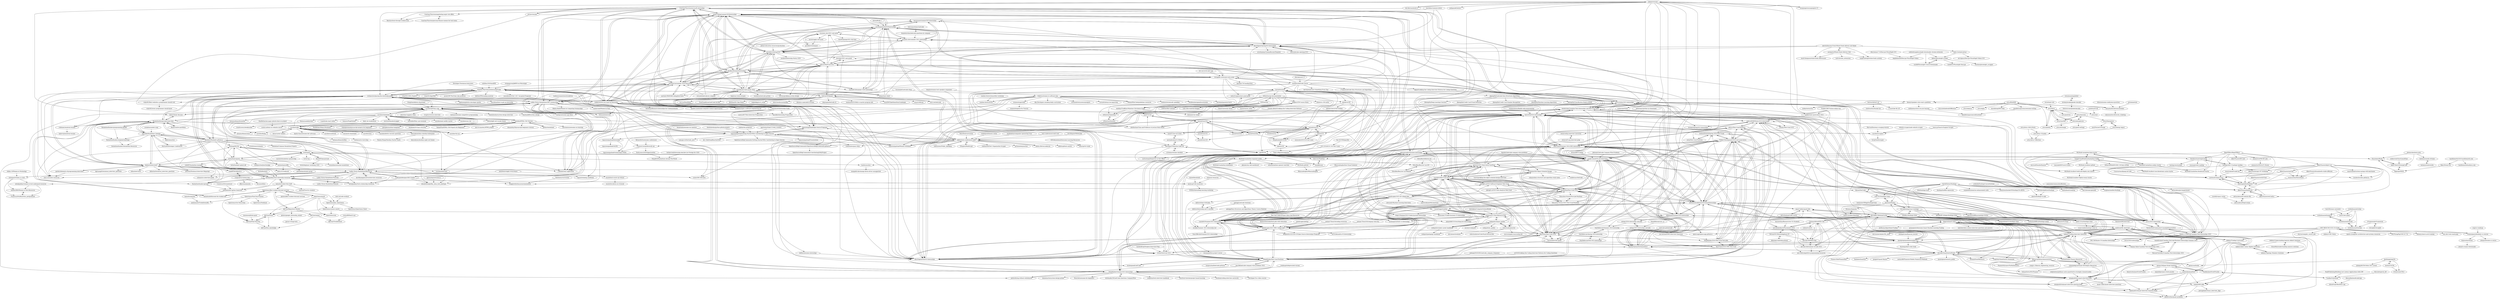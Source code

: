 digraph G {
"CourtneyThurston/microsoft-internships" -> "elaine-zheng/summer2020internships"
"CourtneyThurston/microsoft-internships" -> "CourtneyThurston/negotiating-major-swe-offers"
"CourtneyThurston/microsoft-internships" -> "codicate/underclassmen-internships"
"CourtneyThurston/microsoft-internships" -> "Zackhardtoname/internships"
"CourtneyThurston/microsoft-internships" -> "christine-hu/summer-2019-internships"
"CourtneyThurston/microsoft-internships" -> "MeyAyre/tech-through-student-eyes"
"CourtneyThurston/microsoft-internships" -> "jenndryden/Canadian-Tech-Internships-and-New-Grad-2025"
"CourtneyThurston/microsoft-internships" -> "gcreddy42/hiring2020"
"CourtneyThurston/microsoft-internships" -> "bsovs/Fall2024-Internships"
"CourtneyThurston/microsoft-internships" -> "Ladies-Storm-Hackathons/GHC-Scholarships"
"CourtneyThurston/microsoft-internships" -> "ayushupneja/fall2020internships"
"CourtneyThurston/microsoft-internships" -> "Leader-board/OA-and-Interviews"
"CourtneyThurston/microsoft-internships" -> "evykassirer/playing-the-internship-game"
"CourtneyThurston/microsoft-internships" -> "codebytere/so-you-want-an-internship"
"CourtneyThurston/microsoft-internships" -> "AlanChen4/Summer-2024-SWE-Internships"
"AatmikJain/ComputerScienceBooks" -> "cslegasse/CS-Tech-Resource-Hub" ["e"=1]
"theainerd/MLInterview" -> "mohitzsh/ML-Interview" ["e"=1]
"minamarkham/formation" -> "minamarkham/yonce" ["e"=1]
"dingran/quant-notes" -> "dwcoder/QuantitativePrimer"
"dingran/quant-notes" -> "mikinty/Trading-Interview-Questions"
"dingran/quant-notes" -> "meagmohit/ml-quant-interview-prep"
"dingran/quant-notes" -> "mohitzsh/ML-Interview"
"dingran/quant-notes" -> "Aniruddha-Deb/quant-prep"
"dingran/quant-notes" -> "geniayuan/datasciencecoursera"
"dingran/quant-notes" -> "iamtodor/data-science-interview-questions-and-answers" ["e"=1]
"dingran/quant-notes" -> "meagmohit/mlquant-interview-question-bank"
"dingran/quant-notes" -> "PyPatel/Quant-Finance-Resources" ["e"=1]
"dingran/quant-notes" -> "JerBouma/AlgorithmicTrading" ["e"=1]
"dingran/quant-notes" -> "letianzj/QuantResearch" ["e"=1]
"dingran/quant-notes" -> "xialijun0801/qfin"
"dingran/quant-notes" -> "LongOnly/Quantitative-Notebooks" ["e"=1]
"dingran/quant-notes" -> "andyhu4023/Quant-Interview-Question-Bank"
"dingran/quant-notes" -> "grananqvist/Awesome-Quant-Machine-Learning-Trading" ["e"=1]
"shrutikapoor08/devjoke" -> "nikhita/tech-conferences-india" ["e"=1]
"cassidoo/HTML-CSS-Tutorial" -> "cassidoo/talks"
"cassidoo/HTML-CSS-Tutorial" -> "cassidoo/getting-a-gig"
"cassidoo/HTML-CSS-Tutorial" -> "jgthms/marksheet" ["e"=1]
"cassidoo/HTML-CSS-Tutorial" -> "cassidoo/vim-up"
"cassidoo/HTML-CSS-Tutorial" -> "micromata/awesome-css-learning" ["e"=1]
"cassidoo/HTML-CSS-Tutorial" -> "ShaifArfan/30days30submits" ["e"=1]
"cassidoo/HTML-CSS-Tutorial" -> "cassidoo/interview"
"cassidoo/HTML-CSS-Tutorial" -> "cassidoo/todometer"
"cassidoo/HTML-CSS-Tutorial" -> "romeojeremiah/javascript-projects-for-beginners" ["e"=1]
"cassidoo/HTML-CSS-Tutorial" -> "scotch-io/html-css-website-course"
"cassidoo/HTML-CSS-Tutorial" -> "georgebrata/html-templates" ["e"=1]
"cassidoo/HTML-CSS-Tutorial" -> "Asabeneh/30-Days-Of-HTML" ["e"=1]
"cassidoo/HTML-CSS-Tutorial" -> "YahiaElTai/HTML-CSS-Projects-for-Beginners" ["e"=1]
"cassidoo/HTML-CSS-Tutorial" -> "zero-to-mastery/HTML-project" ["e"=1]
"cassidoo/HTML-CSS-Tutorial" -> "dinanathsj29/javascript-beginners-tutorial" ["e"=1]
"elaine-zheng/summer2020internships" -> "Zackhardtoname/internships"
"elaine-zheng/summer2020internships" -> "christine-hu/summer-2019-internships"
"elaine-zheng/summer2020internships" -> "gcreddy42/hiring2020"
"elaine-zheng/summer2020internships" -> "pittcsc/NewGrad-2021"
"elaine-zheng/summer2020internships" -> "ayushupneja/fall2020internships"
"elaine-zheng/summer2020internships" -> "cmackenzie1/new-grads-2020"
"elaine-zheng/summer2020internships" -> "jenndryden/Canadian-Tech-Internships-and-New-Grad-2025"
"elaine-zheng/summer2020internships" -> "codebytere/so-you-want-an-internship"
"elaine-zheng/summer2020internships" -> "Garoto0518/summer-2020-internships"
"elaine-zheng/summer2020internships" -> "CourtneyThurston/microsoft-internships"
"elaine-zheng/summer2020internships" -> "BaruYogesh/Spring2021Internships"
"elaine-zheng/summer2020internships" -> "BaruYogesh/Fall2021Internships"
"elaine-zheng/summer2020internships" -> "j-delaney/easy-application" ["e"=1]
"elaine-zheng/summer2020internships" -> "Ladies-Storm-Hackathons/GHC-Scholarships"
"elaine-zheng/summer2020internships" -> "kyawzazaw/summer2021internships"
"codepath/compsci_guides" -> "codepath/student-career-handbook"
"codepath/compsci_guides" -> "codepath/pedagogy-handbook"
"codepath/compsci_guides" -> "cslegasse/CS-Tech-Resource-Hub"
"codepath/compsci_guides" -> "codepath/ios_guides" ["e"=1]
"codepath/compsci_guides" -> "colorstackorg/oyster"
"codepath/compsci_guides" -> "vanshb03/New-Grad-2025"
"codepath/compsci_guides" -> "aucoeur/codepath"
"KartikTalwar/Duolingo" -> "64json/DuoCoder"
"KartikTalwar/Duolingo" -> "rick2781/Duolingo-Clone"
"KartikTalwar/Duolingo" -> "abesto/duolingo-to-anki"
"KartikTalwar/Duolingo" -> "JASchilz/AnkiSyncDuolingo"
"KartikTalwar/Duolingo" -> "duolingo/halflife-regression" ["e"=1]
"KartikTalwar/Duolingo" -> "carpiediem/memrise-enhancement-suite"
"KartikTalwar/Duolingo" -> "anonymoushackerIV/Duolingo-Pro-BETA" ["e"=1]
"KartikTalwar/Duolingo" -> "jdarmoni/DuoJuo"
"KartikTalwar/Duolingo" -> "rgerum/unofficial-duolingo-stories"
"KartikTalwar/Duolingo" -> "vaughanchandler/duolingo"
"KartikTalwar/Duolingo" -> "bryanjenningz/react-duolingo"
"KartikTalwar/Duolingo" -> "hmlendea/dl-desktop"
"KartikTalwar/Duolingo" -> "kerrickstaley/genanki" ["e"=1]
"KartikTalwar/Duolingo" -> "rfoel/duolingo-hack" ["e"=1]
"tasos-py/Search-Engines-Scraper" -> "cassidoo/scrapers" ["e"=1]
"jayshah19949596/CodingInterviews" -> "christine-hu/summer-2019-internships" ["e"=1]
"jayshah19949596/CodingInterviews" -> "elaine-zheng/summer2020internships" ["e"=1]
"alxerg/Books-1" -> "ayushupneja/fall2020internships" ["e"=1]
"christine-hu/summer-2019-internships" -> "elaine-zheng/summer2020internships"
"christine-hu/summer-2019-internships" -> "Zackhardtoname/internships"
"christine-hu/summer-2019-internships" -> "codebytere/so-you-want-an-internship"
"christine-hu/summer-2019-internships" -> "cmackenzie1/new-grads-2020"
"christine-hu/summer-2019-internships" -> "gcreddy42/hiring2020"
"christine-hu/summer-2019-internships" -> "tapaswenipathak/Open-Source-Programs" ["e"=1]
"christine-hu/summer-2019-internships" -> "ayushupneja/fall2020internships"
"christine-hu/summer-2019-internships" -> "vicky002/TheUltimateInternshipGuide"
"christine-hu/summer-2019-internships" -> "j-delaney/easy-application" ["e"=1]
"christine-hu/summer-2019-internships" -> "CourtneyThurston/microsoft-internships"
"christine-hu/summer-2019-internships" -> "pittcsc/NewGrad-2021"
"christine-hu/summer-2019-internships" -> "Garoto0518/summer-2020-internships"
"christine-hu/summer-2019-internships" -> "haroldfy/Internship-Preparation"
"christine-hu/summer-2019-internships" -> "jayshah19949596/CodingInterviews" ["e"=1]
"christine-hu/summer-2019-internships" -> "evykassirer/playing-the-internship-game"
"WomenWhoCode/guidelines-resources" -> "triketora/women-in-software-eng" ["e"=1]
"yngz/cs-roadmap" -> "surajrampure/berkeley-cs-courses" ["e"=1]
"dwcoder/QuantitativePrimer" -> "dingran/quant-notes"
"dwcoder/QuantitativePrimer" -> "mikinty/Trading-Interview-Questions"
"dwcoder/QuantitativePrimer" -> "letianzj/QuantResearch" ["e"=1]
"dwcoder/QuantitativePrimer" -> "geniayuan/datasciencecoursera"
"dwcoder/QuantitativePrimer" -> "LongOnly/Quantitative-Notebooks" ["e"=1]
"dwcoder/QuantitativePrimer" -> "meagmohit/ml-quant-interview-prep"
"dwcoder/QuantitativePrimer" -> "northwesternfintech/2025QuantInternships"
"dwcoder/QuantitativePrimer" -> "google/tf-quant-finance" ["e"=1]
"dwcoder/QuantitativePrimer" -> "Aniruddha-Deb/quant-prep"
"dwcoder/QuantitativePrimer" -> "cantaro86/Financial-Models-Numerical-Methods" ["e"=1]
"dwcoder/QuantitativePrimer" -> "quantopian/research_public" ["e"=1]
"dwcoder/QuantitativePrimer" -> "Finance-Hub/FinanceHub" ["e"=1]
"dwcoder/QuantitativePrimer" -> "PyPatel/Quant-Finance-Resources" ["e"=1]
"dwcoder/QuantitativePrimer" -> "quantprep/quantnewgrad2022"
"dwcoder/QuantitativePrimer" -> "lballabio/QuantLib" ["e"=1]
"lenadroid/awesome-oss-mentors" -> "tapaswenipathak/Getting-Started-With-Contributing-to-Open-Sources" ["e"=1]
"daxeel/blockshell" -> "kashyap32/AI-resources" ["e"=1]
"samwincott/Internship-Guide" -> "codebytere/so-you-want-an-internship"
"samwincott/Internship-Guide" -> "vicky002/TheUltimateInternshipGuide"
"samwincott/Internship-Guide" -> "Zackhardtoname/internships"
"samwincott/Internship-Guide" -> "j-delaney/easy-application" ["e"=1]
"samwincott/Internship-Guide" -> "christine-hu/summer-2019-internships"
"samwincott/Internship-Guide" -> "haroldfy/Internship-Preparation"
"samwincott/Internship-Guide" -> "sastava007/Tech-Interview-Preparation" ["e"=1]
"samwincott/Internship-Guide" -> "evykassirer/playing-the-internship-game"
"samwincott/Internship-Guide" -> "tastejs/awesome-app-ideas" ["e"=1]
"samwincott/Internship-Guide" -> "lodthe/awesome-internships" ["e"=1]
"samwincott/Internship-Guide" -> "elaine-zheng/summer2020internships"
"samwincott/Internship-Guide" -> "bsovs/Fall2024-Internships"
"samwincott/Internship-Guide" -> "BaruYogesh/Fall2021Internships"
"Zackhardtoname/internships" -> "elaine-zheng/summer2020internships"
"Zackhardtoname/internships" -> "christine-hu/summer-2019-internships"
"Zackhardtoname/internships" -> "ayushupneja/fall2020internships"
"Zackhardtoname/internships" -> "gcreddy42/hiring2020"
"Zackhardtoname/internships" -> "Garoto0518/summer-2020-internships"
"Zackhardtoname/internships" -> "codebytere/so-you-want-an-internship"
"Zackhardtoname/internships" -> "pittcsc/NewGrad-2021"
"Zackhardtoname/internships" -> "cmackenzie1/new-grads-2020"
"Zackhardtoname/internships" -> "CourtneyThurston/microsoft-internships"
"Zackhardtoname/internships" -> "jenndryden/Canadian-Tech-Internships-and-New-Grad-2025"
"Zackhardtoname/internships" -> "BaruYogesh/Fall2021Internships"
"Zackhardtoname/internships" -> "BaruYogesh/Spring2021Internships"
"Zackhardtoname/internships" -> "cscareers-dev/summer-2021-internships"
"Zackhardtoname/internships" -> "toriagibbs-zz/toronto-tech-scene"
"Zackhardtoname/internships" -> "kyawzazaw/summer2021internships"
"zxch3n/PomodoroLogger" -> "cassidoo/todometer" ["e"=1]
"GoogleCloudPlatform/hackathon-toolkit" -> "MLH/mlh-hackathon-flask-starter"
"GoogleCloudPlatform/hackathon-toolkit" -> "MLH/mlh-hackathon-nodejs-starter"
"GoogleCloudPlatform/hackathon-toolkit" -> "microsoft/hackwithazure"
"GoogleCloudPlatform/hackathon-toolkit" -> "MLH/mlh-localhost-github"
"GoogleCloudPlatform/hackathon-toolkit" -> "MLH/mlh-localhost-build-and-deploy-aws-starter"
"GoogleCloudPlatform/hackathon-toolkit" -> "mayank408/Travel-Grants" ["e"=1]
"GoogleCloudPlatform/hackathon-toolkit" -> "Ladies-Storm-Hackathons/Resources"
"GoogleCloudPlatform/hackathon-toolkit" -> "30DaysofWebDEV/DSC-30-Days-of-Web" ["e"=1]
"kushaldas/pym" -> "mitalipalekar/tech-internship-resources" ["e"=1]
"deedy/Deedy-Resume" -> "cassidoo/getting-a-gig" ["e"=1]
"deedy/Deedy-Resume" -> "HackathonHackers/personal-sites" ["e"=1]
"jenniferlynparsons/awesome-writing" -> "jenniferlynparsons/selfcaretech"
"davidhampgonsalves/interview-resources" -> "Ladies-Storm-Hackathons/Resources" ["e"=1]
"MorvanZhou/easy-scraping-tutorial" -> "cassidoo/scrapers" ["e"=1]
"toriagibbs-zz/toronto-tech-scene" -> "kmather73/CanadianTech"
"toriagibbs-zz/toronto-tech-scene" -> "ayushupneja/fall2020internships"
"toriagibbs-zz/toronto-tech-scene" -> "jenndryden/Canadian-Tech-Internships-and-New-Grad-2025"
"toriagibbs-zz/toronto-tech-scene" -> "BaruYogesh/Fall2021Internships"
"toriagibbs-zz/toronto-tech-scene" -> "Zackhardtoname/internships"
"toriagibbs-zz/toronto-tech-scene" -> "elaine-zheng/summer2020internships"
"toriagibbs-zz/toronto-tech-scene" -> "sarthfrey/leetcode-course"
"toriagibbs-zz/toronto-tech-scene" -> "christine-hu/summer-2019-internships"
"toriagibbs-zz/toronto-tech-scene" -> "BaruYogesh/Spring2021Internships"
"toriagibbs-zz/toronto-tech-scene" -> "cscareers-dev/summer-2021-internships"
"toriagibbs-zz/toronto-tech-scene" -> "evykassirer/playing-the-internship-game"
"toriagibbs-zz/toronto-tech-scene" -> "gcreddy42/hiring2020"
"toriagibbs-zz/toronto-tech-scene" -> "seductivegeese/new-grad-guide"
"toriagibbs-zz/toronto-tech-scene" -> "sholiday/Unofficial-Waterloo-USA-Intern-Guide"
"toriagibbs-zz/toronto-tech-scene" -> "jzarnett/ece459"
"OpenGenus/quark" -> "OpenGenus/cosmos-search"
"OpenGenus/quark" -> "OpenGenus/Join_OpenGenus"
"OpenGenus/quark" -> "AdiChat/Faces"
"OpenGenus/quark" -> "OpenGenus/coin"
"OpenGenus/quark" -> "AdiChat/Repository-Hunter"
"OpenGenus/quark" -> "OpenGenus/Best-student-discount-services"
"PestoTech/curriculum" -> "nikhita/tech-conferences-india" ["e"=1]
"vaidehijoshi/basecs-series" -> "nikhita/tech-conferences-india" ["e"=1]
"triketora/women-in-software-eng" -> "Ladies-Storm-Hackathons/Resources"
"triketora/women-in-software-eng" -> "WomenWhoCode/guidelines-resources" ["e"=1]
"triketora/women-in-software-eng" -> "catehstn/technically-speaking" ["e"=1]
"triketora/women-in-software-eng" -> "square/womeng_handbook"
"triketora/women-in-software-eng" -> "doubleunion/opendiversitydata"
"triketora/women-in-software-eng" -> "davedash/parental-leave"
"triketora/women-in-software-eng" -> "random-forests/WTM"
"triketora/women-in-software-eng" -> "Ada-Developers-Academy/daily-curriculum" ["e"=1]
"triketora/women-in-software-eng" -> "cristianoliveira/awesome4girls" ["e"=1]
"triketora/women-in-software-eng" -> "iheanyi/speakers-who-want-a-platform"
"triketora/women-in-software-eng" -> "womenwhogo/wikis"
"triketora/women-in-software-eng" -> "tapaswenipathak/Women-GitHubers"
"triketora/women-in-software-eng" -> "Ladies-Storm-Hackathons/GHC-Scholarships"
"triketora/women-in-software-eng" -> "sravanti/always-be-improving"
"triketora/women-in-software-eng" -> "cszhu/GHC16Events"
"MLH/mlh-hackathon-flask-starter" -> "MLH/mlh-hackathon-nodejs-starter"
"MLH/mlh-hackathon-flask-starter" -> "MLH/mlh-hackathon-blockstack-starter"
"MLH/mlh-hackathon-flask-starter" -> "GoogleCloudPlatform/hackathon-toolkit"
"MLH/mlh-hackathon-flask-starter" -> "MLH/mlh-localhost-build-and-deploy-aws-starter"
"MLH/mlh-hackathon-flask-starter" -> "MLH/mlh-hackathon-organizer-guide"
"rowanmanning/joblint" -> "lovedaybrooke/gender-decoder"
"rowanmanning/joblint" -> "iheanyi/speakers-who-want-a-platform"
"artsy/README" -> "artsy/force"
"artsy/README" -> "artsy/palette"
"artsy/README" -> "jenniferlynparsons/awesome-writing"
"artsy/README" -> "davedelong/MVCTodo" ["e"=1]
"artsy/README" -> "krzysztofzablocki/Difference" ["e"=1]
"artsy/README" -> "artsy/hokusai"
"artsy/README" -> "artsy/eigen" ["e"=1]
"AstronomerAmber/ML_prep" -> "mohitzsh/ML-Interview" ["e"=1]
"kitze/awesome-conference-practices" -> "mxsasha/lessobviouschecklist" ["e"=1]
"rojter-tech/pluradl.py" -> "ikeboy/pluralsight-scraper"
"rojter-tech/pluradl.py" -> "mrvogiacu/Decrypt-PluralSight-Videos-GUI"
"OpenGenus/cosmos-search" -> "OpenGenus/coin"
"OpenGenus/cosmos-search" -> "AdiChat/Faces"
"OpenGenus/cosmos-search" -> "erafaelmanuel/mappyfy"
"MJez29/react-for" -> "t6george/NESS"
"codebytere/so-you-want-an-internship" -> "christine-hu/summer-2019-internships"
"codebytere/so-you-want-an-internship" -> "vicky002/TheUltimateInternshipGuide"
"codebytere/so-you-want-an-internship" -> "Zackhardtoname/internships"
"codebytere/so-you-want-an-internship" -> "elaine-zheng/summer2020internships"
"codebytere/so-you-want-an-internship" -> "samwincott/Internship-Guide"
"codebytere/so-you-want-an-internship" -> "tapaswenipathak/Open-Source-Programs" ["e"=1]
"codebytere/so-you-want-an-internship" -> "evykassirer/playing-the-internship-game"
"codebytere/so-you-want-an-internship" -> "cassidoo/getting-a-gig"
"codebytere/so-you-want-an-internship" -> "CourtneyThurston/microsoft-internships"
"codebytere/so-you-want-an-internship" -> "deepanshu1422/List-Of-Open-Source-Internships-Programs" ["e"=1]
"codebytere/so-you-want-an-internship" -> "workattech/get-a-software-engineering-job" ["e"=1]
"codebytere/so-you-want-an-internship" -> "himahuja/Research-Internships-for-Undergraduates" ["e"=1]
"codebytere/so-you-want-an-internship" -> "Olshansk/interview" ["e"=1]
"codebytere/so-you-want-an-internship" -> "anu0012/awesome-computer-science-opportunities" ["e"=1]
"codebytere/so-you-want-an-internship" -> "bsovs/Fall2024-Internships"
"surajrampure/berkeley-cs-courses" -> "kcparashar/exams"
"surajrampure/berkeley-cs-courses" -> "CMU-HKN/CMU-ECE-CS-Guide"
"surajrampure/berkeley-cs-courses" -> "alwqx/awesome-cs-course"
"MLH/mlh-localhost-github" -> "MLH/mlh-localhost-build-and-deploy-aws-starter"
"MLH/mlh-localhost-github" -> "MLH/mlh-localhost-icon-blockchain-casino-starter"
"minamarkham/yonce" -> "minamarkham/dotfiles"
"bryanjenningz/react-duolingo" -> "sanidhyy/duolingo-clone"
"bryanjenningz/react-duolingo" -> "jdarmoni/DuoJuo"
"bryanjenningz/react-duolingo" -> "pedro-rivas/duolingo-clone"
"bryanjenningz/react-duolingo" -> "elitenoire/trylingo"
"bryanjenningz/react-duolingo" -> "abdulkadir-erdeger/duolingo-clone"
"bryanjenningz/react-duolingo" -> "pleopardi/next14-duolingo-clone"
"bryanjenningz/react-duolingo" -> "64json/DuoCoder"
"bryanjenningz/react-duolingo" -> "rgerum/unofficial-duolingo-stories"
"vercel/next-site" -> "artsy/force" ["e"=1]
"web-cat/code-workout" -> "OpenGenus/Join_OpenGenus" ["e"=1]
"RepoFIBtori/RepoFIBtori" -> "carlotacb/compra-local"
"RepoFIBtori/RepoFIBtori" -> "mauriciabad/GradeCalc"
"RepoFIBtori/RepoFIBtori" -> "AlbertSuarez/IDI-Labs"
"RepoFIBtori/RepoFIBtori" -> "anamestre/FIB-IDI-Labs"
"RepoFIBtori/RepoFIBtori" -> "AlbertSuarez/object-cut"
"RepoFIBtori/RepoFIBtori" -> "hackupc/old-v2-hackupc-landing"
"RepoFIBtori/RepoFIBtori" -> "AlbertSuarez/donework"
"RepoFIBtori/RepoFIBtori" -> "HackAssistant/registration"
"craftypixeldesigns/GHC-Events" -> "Ladies-Storm-Hackathons/GHC-Scholarships"
"craftypixeldesigns/GHC-Events" -> "Ladies-Storm-Hackathons/Resources"
"craftypixeldesigns/GHC-Events" -> "maggiewhite/bayareawomenintech"
"craftypixeldesigns/GHC-Events" -> "elizabethsiegle/Bay_Area_tech_meetups"
"craftypixeldesigns/GHC-Events" -> "mitalipalekar/tech-scholarship-resources"
"checkcheckzz/python-github-projects" -> "tapaswenipathak/Getting-Started-With-Contributing-to-Open-Sources" ["e"=1]
"JASchilz/AnkiSyncDuolingo" -> "abesto/duolingo-to-anki"
"MLH/mlh-hackathon-nodejs-starter" -> "MLH/mlh-hackathon-flask-starter"
"MLH/mlh-hackathon-nodejs-starter" -> "MLH/mlh-hackathon-blockstack-starter"
"MLH/mlh-hackathon-nodejs-starter" -> "GoogleCloudPlatform/hackathon-toolkit"
"MLH/mlh-hackathon-nodejs-starter" -> "MLH/mlh-localhost-build-and-deploy-aws-starter"
"pabuhr/uCPP" -> "yqh/SE350"
"pabuhr/uCPP" -> "pabuhr/concurrent-locking"
"pabuhr/uCPP" -> "Qwe1rty/NodeDial"
"fempire/women-tech-speakers-organizers" -> "tapaswenipathak/Women-GitHubers" ["e"=1]
"fempire/women-tech-speakers-organizers" -> "triketora/women-in-software-eng" ["e"=1]
"maiminhp/quanttest" -> "allenfrostline/quant-problems"
"maiminhp/quanttest" -> "meagmohit/mlquant-interview-question-bank"
"maiminhp/quanttest" -> "andyhu4023/Quant-Interview-Question-Bank"
"maiminhp/quanttest" -> "meagmohit/ml-quant-interview-prep"
"maiminhp/quanttest" -> "xialijun0801/qfin"
"maiminhp/quanttest" -> "mikinty/Trading-Interview-Questions"
"hann013/uw-ece-notes" -> "aaronabraham311/Notes"
"hann013/uw-ece-notes" -> "jzarnett/ece252"
"rrevanth/leetcode-by-company" -> "elaine-zheng/summer2020internships" ["e"=1]
"rrevanth/leetcode-by-company" -> "cmackenzie1/new-grads-2020" ["e"=1]
"rrevanth/leetcode-by-company" -> "christine-hu/summer-2019-internships" ["e"=1]
"raksha-life/rescuekerala" -> "nikhita/tech-conferences-india" ["e"=1]
"CourtneyThurston/negotiating-major-swe-offers" -> "CourtneyThurston/personal-finance-memes-for-tech-teens"
"CourtneyThurston/negotiating-major-swe-offers" -> "MeyAyre/tech-through-student-eyes"
"mikinty/Understanding-Analysis-Abbott-Solutions" -> "UlisseMini/understanding-analysis-solutions"
"mikinty/Understanding-Analysis-Abbott-Solutions" -> "mikinty/Topology-Munkres-Solutions"
"mikinty/Understanding-Analysis-Abbott-Solutions" -> "mikinty/Axler-Linear-Algebra-Solutions"
"Dakkers/UW-Course-Notes" -> "Uberi/University-Notes"
"Dakkers/UW-Course-Notes" -> "snario/course_notes"
"CourtneyThurston/personal-finance-memes-for-tech-teens" -> "CourtneyThurston/negotiating-major-swe-offers"
"vatz88/Pluralsight-Course-Downloader" -> "ikeboy/pluralsight-scraper"
"artsy/palette" -> "artsy/force"
"1millionwomentotech/toolkitten" -> "Ladies-Storm-Hackathons/GHC-Scholarships" ["e"=1]
"AlbertSuarez/weCooltra" -> "AlbertSuarez/donework"
"AlbertSuarez/weCooltra" -> "andreugallofre/foodlord"
"uWaterloo/api-documentation" -> "uWaterloo/OpenData"
"uWaterloo/api-documentation" -> "uWaterloo/Datasets"
"uWaterloo/api-documentation" -> "UWFlow/rmc"
"uWaterloo/api-documentation" -> "Dakkers/UW-Course-Notes"
"uWaterloo/api-documentation" -> "sholiday/Unofficial-Waterloo-USA-Intern-Guide"
"uWaterloo/api-documentation" -> "kcbanner/uw-wkrpt"
"uWaterloo/api-documentation" -> "Uberi/University-Notes"
"uWaterloo/api-documentation" -> "rudi-c/the-waterloo-blogger"
"uWaterloo/api-documentation" -> "eliothxchan/Chan-and-Professor-A-Lecture-Note-Series"
"uWaterloo/api-documentation" -> "pabuhr/uCPP"
"uWaterloo/api-documentation" -> "shinew/cs-350-notes"
"mauriciabad/GradeCalc" -> "carlotacb/compra-local"
"mauriciabad/GradeCalc" -> "lavabos/lavabos.github.io"
"jdarmoni/DuoJuo" -> "rick2781/Duolingo-Clone"
"jdarmoni/DuoJuo" -> "bryanjenningz/react-duolingo"
"jdarmoni/DuoJuo" -> "andrei-markeev/finnlingo"
"jdarmoni/DuoJuo" -> "fdsimms/linguana"
"jdarmoni/DuoJuo" -> "pedro-rivas/duolingo-clone"
"andyblueyo/apply-everywhere" -> "mitalipalekar/tech-internship-resources"
"andyblueyo/apply-everywhere" -> "oracle/bosh-oracle-cpi-release"
"erafaelmanuel/cshop" -> "erafaelmanuel/testube"
"erafaelmanuel/cshop" -> "evirliemanuel/classify"
"erafaelmanuel/cshop" -> "erafaelmanuel/mappyfy"
"erafaelmanuel/cshop" -> "tacic/Color-game"
"erikterwiel/OnceUponATime" -> "Ankit-Patel10/GeorgeCode"
"mitalipalekar/women-in-tech-undergrad-resources" -> "alamba3890/Women-in-Tech-Resources"
"mitalipalekar/women-in-tech-undergrad-resources" -> "FranciscaOrtizRuiz/wins_postgraduate"
"luoshao23/CFA" -> "qiaoliangxiang/cfa"
"luoshao23/CFA" -> "EvelynLinn/CFA-I"
"tapaswenipathak/Internship" -> "tapaswenipathak/Scholarships-STEM"
"tapaswenipathak/Internship" -> "tapaswenipathak/GitGIFs"
"yqh/SE350" -> "Qwe1rty/NodeDial"
"yqh/SE350" -> "dhvanipa/UWaterloo-Links-SE"
"yqh/SE350" -> "ZacJoffe/znes"
"yqh/SE350" -> "ShazzAmin/Boole"
"yqh/SE350" -> "curtischong/Sleepovers-at-the-Office"
"yqh/ece252" -> "jzarnett/ece252"
"yqh/ece252" -> "yqh/ece350"
"yqh/ece252" -> "ecesociety/ECE250-test-cases"
"yqh/ece252" -> "smajidzahedi/ECE350"
"Garoto0518/summer-2020-internships" -> "ayushupneja/fall2020internships"
"Garoto0518/summer-2020-internships" -> "cscareers-dev/summer-2021-internships"
"Garoto0518/summer-2020-internships" -> "Zackhardtoname/internships"
"rick2781/Duolingo-Clone" -> "jdarmoni/DuoJuo"
"rick2781/Duolingo-Clone" -> "ionixjunior/XFAppDuolingoClone" ["e"=1]
"nishapant/women_in_tech" -> "alamba3890/Women-in-Tech-Resources"
"nishapant/women_in_tech" -> "FranciscaOrtizRuiz/wins_postgraduate"
"nishapant/women_in_tech" -> "mitalipalekar/women-in-tech-undergrad-resources"
"Uberi/University-Notes" -> "Dakkers/UW-Course-Notes"
"MurtzaM/Developer-Conferences" -> "japacible/Hackathon-Calendar"
"TechLovers2020/Opportunities" -> "PoojaB26/Hackathons-Around-The-World"
"oracle/bosh-oracle-cpi-release" -> "oracle/terraform-oci-cf-install"
"erafaelmanuel/mappyfy" -> "evirliemanuel/classify"
"erafaelmanuel/testube" -> "evirliemanuel/classify"
"evirliemanuel/classify" -> "erafaelmanuel/testube"
"evirliemanuel/classify" -> "erafaelmanuel/mappyfy"
"naosense/github-gazer" -> "AdiChat/Find.Your.Fan"
"yqh/ECE254" -> "jzarnett/ece254"
"AlbertSuarez/api-101-workshop" -> "andreugallofre/foodlord"
"ecesociety/ECE250-test-cases" -> "yqh/ece252"
"t6george/NESS" -> "Ankit-Patel10/GeorgeCode"
"t6george/NESS" -> "ShazzAmin/Boole"
"tarasyarema/tensorblock" -> "andreugallofre/foodlord"
"andreugallofre/foodlord" -> "carlotacb/compra-local"
"andreugallofre/foodlord" -> "AlbertSuarez/donework"
"AlbertSuarez/donework" -> "andreugallofre/foodlord"
"AlbertSuarez/donework" -> "AlbertSuarez/weCooltra"
"AlbertSuarez/donework" -> "adriacabeza/old-website-90s"
"AlbertSuarez/donework" -> "carlotacb/compra-local"
"adriacabeza/old-website-90s" -> "AlbertSuarez/donework"
"adriacabeza/old-website-90s" -> "adriacabeza/DeepCatalan"
"tacic/Distance-calculator" -> "tacic/Color-game"
"ShazzAmin/Boole" -> "Ankit-Patel10/GeorgeCode"
"Ankit-Patel10/GeorgeCode" -> "t6george/NESS"
"Ankit-Patel10/GeorgeCode" -> "ShazzAmin/Boole"
"SimplifyJobs/Summer2025-Internships" -> "SimplifyJobs/New-Grad-Positions"
"SimplifyJobs/Summer2025-Internships" -> "vanshb03/Summer2025-Internships"
"SimplifyJobs/Summer2025-Internships" -> "ReaVNaiL/New-Grad-2024"
"SimplifyJobs/Summer2025-Internships" -> "poteto/hiring-without-whiteboards" ["e"=1]
"SimplifyJobs/Summer2025-Internships" -> "speedyapply/2025-SWE-College-Jobs"
"SimplifyJobs/Summer2025-Internships" -> "yangshun/tech-interview-handbook" ["e"=1]
"SimplifyJobs/Summer2025-Internships" -> "jenndryden/Canadian-Tech-Internships-and-New-Grad-2025"
"SimplifyJobs/Summer2025-Internships" -> "practical-tutorials/project-based-learning" ["e"=1]
"SimplifyJobs/Summer2025-Internships" -> "AlanChen4/Summer-2024-SWE-Internships"
"SimplifyJobs/Summer2025-Internships" -> "bsovs/Fall2024-Internships"
"SimplifyJobs/Summer2025-Internships" -> "jwasham/coding-interview-university" ["e"=1]
"SimplifyJobs/Summer2025-Internships" -> "Developer-Y/cs-video-courses" ["e"=1]
"SimplifyJobs/Summer2025-Internships" -> "donnemartin/system-design-primer" ["e"=1]
"SimplifyJobs/Summer2025-Internships" -> "MunGell/awesome-for-beginners" ["e"=1]
"SimplifyJobs/Summer2025-Internships" -> "krishnadey30/LeetCode-Questions-CompanyWise" ["e"=1]
"xizhang20181005/Leetcode_company_frequency" -> "SimplifyJobs/New-Grad-Positions" ["e"=1]
"mikinty/Trading-Interview-Questions" -> "mikinty/Trading-Curriculum"
"mikinty/Trading-Interview-Questions" -> "Aniruddha-Deb/quant-prep"
"mikinty/Trading-Interview-Questions" -> "dingran/quant-notes"
"mikinty/Trading-Interview-Questions" -> "dwcoder/QuantitativePrimer"
"mikinty/Trading-Interview-Questions" -> "northwesternfintech/2025QuantInternships"
"mikinty/Trading-Interview-Questions" -> "meagmohit/ml-quant-interview-prep"
"mikinty/Trading-Interview-Questions" -> "maiminhp/quanttest"
"mikinty/Trading-Interview-Questions" -> "quantprep/quantnewgrad2022"
"mikinty/Trading-Interview-Questions" -> "PyPatel/Quant-Finance-Resources" ["e"=1]
"mikinty/Trading-Interview-Questions" -> "quantprep/quantinternships2022"
"mikinty/Trading-Interview-Questions" -> "mohitzsh/ML-Interview"
"mikinty/Trading-Interview-Questions" -> "Leader-board/OA-and-Interviews"
"mikinty/Trading-Interview-Questions" -> "andyhu4023/Quant-Interview-Question-Bank"
"mikinty/Trading-Interview-Questions" -> "quant-bobby/quant-jobs"
"mikinty/Trading-Interview-Questions" -> "xialijun0801/qfin"
"Avinash987/Coding" -> "Leader-board/OA-and-Interviews" ["e"=1]
"jakegut/resume" -> "sb2nov/resume" ["e"=1]
"jakegut/resume" -> "arasgungore/arasgungore-CV" ["e"=1]
"jakegut/resume" -> "dnl-blkv/mcdowell-cv" ["e"=1]
"jakegut/resume" -> "Leader-board/OA-and-Interviews"
"jakegut/resume" -> "bsovs/Fall2024-Internships"
"jakegut/resume" -> "deedy/Deedy-Resume" ["e"=1]
"jakegut/resume" -> "neetcode-gh/leetcode" ["e"=1]
"jakegut/resume" -> "SimplifyJobs/New-Grad-Positions"
"jakegut/resume" -> "nas5w/interview-guide" ["e"=1]
"jakegut/resume" -> "jenndryden/Canadian-Tech-Internships-and-New-Grad-2025"
"jakegut/resume" -> "jankapunkt/latexcv" ["e"=1]
"jakegut/resume" -> "ReaVNaiL/New-Grad-2024"
"jakegut/resume" -> "vanshb03/New-Grad-2025"
"jakegut/resume" -> "AlanChen4/Summer-2024-SWE-Internships"
"jakegut/resume" -> "northwesternfintech/2025QuantInternships"
"krishnadey30/LeetCode-Questions-CompanyWise" -> "SimplifyJobs/Summer2025-Internships" ["e"=1]
"shubheksha/companies-sponsoring-visas" -> "nikhita/tech-conferences-india" ["e"=1]
"HackMIT/playground" -> "techx/quill"
"HackMIT/playground" -> "techx/beginner-workshop-2020"
"dipjul/Grokking-the-Coding-Interview-Patterns-for-Coding-Questions" -> "Leader-board/OA-and-Interviews" ["e"=1]
"roadmapsh/deprecated-version" -> "SimplifyJobs/Summer2025-Internships" ["e"=1]
"kyawzazaw/summer2021internships" -> "cscareers-dev/summer-2021-internships"
"kyawzazaw/summer2021internships" -> "BaruYogesh/Spring2021Internships"
"kyawzazaw/summer2021internships" -> "ayushupneja/fall2020internships"
"pittcsc/NewGrad-2021" -> "elaine-zheng/summer2020internships"
"pittcsc/NewGrad-2021" -> "gcreddy42/hiring2020"
"pittcsc/NewGrad-2021" -> "jxucoder/2021-new-grads"
"pittcsc/NewGrad-2021" -> "cmackenzie1/new-grads-2020"
"pittcsc/NewGrad-2021" -> "Zackhardtoname/internships"
"pittcsc/NewGrad-2021" -> "cscareers-dev/2021-new-grad"
"pittcsc/NewGrad-2021" -> "BaruYogesh/Spring2021Internships"
"pittcsc/NewGrad-2021" -> "SimplifyJobs/New-Grad-Positions"
"pittcsc/NewGrad-2021" -> "christine-hu/summer-2019-internships"
"pittcsc/NewGrad-2021" -> "quantprep/quantnewgrad2022"
"pittcsc/NewGrad-2021" -> "h3sun/NewGrad-2022"
"pittcsc/NewGrad-2021" -> "ayushupneja/fall2020internships"
"pittcsc/NewGrad-2021" -> "wdxtub/WDXpeak"
"pittcsc/NewGrad-2021" -> "lei-hsia/grokking-system-design" ["e"=1]
"pittcsc/NewGrad-2021" -> "BaruYogesh/Fall2021Internships"
"japacible/Hackathon-Calendar" -> "MurtzaM/Developer-Conferences"
"japacible/Hackathon-Calendar" -> "Hackalist/Hackalist.github.io"
"japacible/Hackathon-Calendar" -> "HackathonHackers/personal-sites"
"japacible/Hackathon-Calendar" -> "kimberli/interviews"
"japacible/Hackathon-Calendar" -> "HackathonHackers/Hackathon-Resources"
"japacible/Hackathon-Calendar" -> "HackathonHackers/groups"
"japacible/Hackathon-Calendar" -> "AlJohri/practice" ["e"=1]
"japacible/Hackathon-Calendar" -> "Ladies-Storm-Hackathons/Resources"
"japacible/Hackathon-Calendar" -> "HackathonHackers/engineering-blogs"
"japacible/Hackathon-Calendar" -> "elizabethsiegle/Bay_Area_tech_meetups"
"japacible/Hackathon-Calendar" -> "evykassirer/playing-the-internship-game"
"resumejob/free-project-course" -> "SimplifyJobs/New-Grad-Positions" ["e"=1]
"vicky002/AlgoWiki" -> "vicky002/TheUltimateInternshipGuide" ["e"=1]
"website-scraper/node-website-scraper" -> "cassidoo/scrapers" ["e"=1]
"cassidoo/getting-a-gig" -> "j-delaney/easy-application" ["e"=1]
"cassidoo/getting-a-gig" -> "Olshansk/interview" ["e"=1]
"cassidoo/getting-a-gig" -> "HackathonHackers/personal-sites"
"cassidoo/getting-a-gig" -> "poteto/hiring-without-whiteboards" ["e"=1]
"cassidoo/getting-a-gig" -> "evykassirer/playing-the-internship-game"
"cassidoo/getting-a-gig" -> "deedy/Deedy-Resume" ["e"=1]
"cassidoo/getting-a-gig" -> "cassidoo/todometer"
"cassidoo/getting-a-gig" -> "tapaswenipathak/Open-Source-Programs" ["e"=1]
"cassidoo/getting-a-gig" -> "alex/what-happens-when" ["e"=1]
"cassidoo/getting-a-gig" -> "Ladies-Storm-Hackathons/GHC-Scholarships"
"cassidoo/getting-a-gig" -> "viraptor/reverse-interview" ["e"=1]
"cassidoo/getting-a-gig" -> "lnishan/awesome-competitive-programming" ["e"=1]
"cassidoo/getting-a-gig" -> "tastejs/awesome-app-ideas" ["e"=1]
"cassidoo/getting-a-gig" -> "checkcheckzz/system-design-interview" ["e"=1]
"cassidoo/getting-a-gig" -> "shashank88/system_design" ["e"=1]
"CMU-HKN/CMU-ECE-CS-Guide" -> "surajrampure/berkeley-cs-courses"
"CMU-HKN/CMU-ECE-CS-Guide" -> "mikinty/Trading-Curriculum"
"CMU-HKN/CMU-ECE-CS-Guide" -> "cmu-db/15445-bootcamp" ["e"=1]
"CMU-HKN/CMU-ECE-CS-Guide" -> "chyyuu/compiler_course_info" ["e"=1]
"CMU-HKN/CMU-ECE-CS-Guide" -> "mikinty/CMU-Notes"
"CMU-HKN/CMU-ECE-CS-Guide" -> "mikinty/Trading-Interview-Questions"
"CMU-HKN/CMU-ECE-CS-Guide" -> "rajesh-s/computer-architecture-and-systems-resources" ["e"=1]
"CMU-HKN/CMU-ECE-CS-Guide" -> "opencsapp/opencsapp.github.io" ["e"=1]
"CMU-HKN/CMU-ECE-CS-Guide" -> "PKUFlyingPig/CMU10-714" ["e"=1]
"CMU-HKN/CMU-ECE-CS-Guide" -> "mikinty/Topology-Munkres-Solutions"
"CMU-HKN/CMU-ECE-CS-Guide" -> "shinezyy/micro-arch-training" ["e"=1]
"shikha-16/Women-in-Technology" -> "nishapant/women_in_tech" ["e"=1]
"codepath/student-career-handbook" -> "codepath/compsci_guides"
"codepath/student-career-handbook" -> "codepath/pedagogy-handbook"
"codepath/student-career-handbook" -> "LuisaE/opportunities"
"qiaoliangxiang/cfa" -> "luoshao23/CFA"
"qiaoliangxiang/cfa" -> "xykong36/CFA-Notes-2021-Level1"
"qiaoliangxiang/cfa" -> "geniayuan/books"
"qiaoliangxiang/cfa" -> "EvelynLinn/CFA-I"
"PyPatel/Quant-Finance-Resources" -> "Aniruddha-Deb/quant-prep" ["e"=1]
"PyPatel/Quant-Finance-Resources" -> "cybergeekgyan/Quant-Developers-Resources" ["e"=1]
"PyPatel/Quant-Finance-Resources" -> "mikinty/Trading-Interview-Questions" ["e"=1]
"jobream/Leetcode-Company-Wise-Problems" -> "Leader-board/OA-and-Interviews" ["e"=1]
"LuisaE/opportunities" -> "Julian048/CS-Everything-but-Internships"
"LuisaE/opportunities" -> "codicate/underclassmen-internships"
"LuisaE/opportunities" -> "jessicashu7/Underclassmen-CS-Internships"
"LuisaE/opportunities" -> "tongr1/Summer2023-Underclassman-Internships"
"LuisaE/opportunities" -> "etkhdaniel/Summer2024-Internships"
"LuisaE/opportunities" -> "codepath/student-career-handbook"
"LuisaE/opportunities" -> "cslegasse/CS-Tech-Resource-Hub"
"HackathonHackers/programming-ebooks" -> "HackathonHackers/engineering-blogs" ["e"=1]
"HackathonHackers/programming-ebooks" -> "HackathonHackers/personal-sites" ["e"=1]
"HackathonHackers/programming-ebooks" -> "japacible/Hackathon-Calendar" ["e"=1]
"sarthfrey/leetcode-course" -> "toriagibbs-zz/toronto-tech-scene"
"sarthfrey/leetcode-course" -> "n2cholas/resume-checklist"
"sarthfrey/leetcode-course" -> "ayushupneja/fall2020internships"
"sarthfrey/leetcode-course" -> "BaruYogesh/Fall2021Internships"
"sarthfrey/leetcode-course" -> "uwcsc/winter2022-internships"
"sarthfrey/leetcode-course" -> "dhvanipa/UWaterloo-Links-SE"
"sarthfrey/leetcode-course" -> "jzarnett/ece459"
"sarthfrey/leetcode-course" -> "BaruYogesh/Spring2021Internships"
"sarthfrey/leetcode-course" -> "kevintpeng/Learn-Something-Every-Day" ["e"=1]
"sarthfrey/leetcode-course" -> "cscareers-dev/summer-2021-internships"
"sarthfrey/leetcode-course" -> "jzarnett/ece252"
"sarthfrey/leetcode-course" -> "17tanya/Leetcode-Data-Structures-and-Algorithms"
"sarthfrey/leetcode-course" -> "dipjul/Grokking-the-Coding-Interview-Patterns-for-Coding-Questions" ["e"=1]
"gcreddy42/hiring2020" -> "elaine-zheng/summer2020internships"
"gcreddy42/hiring2020" -> "pittcsc/NewGrad-2021"
"gcreddy42/hiring2020" -> "ayushupneja/fall2020internships"
"gcreddy42/hiring2020" -> "Zackhardtoname/internships"
"gcreddy42/hiring2020" -> "christine-hu/summer-2019-internships"
"gcreddy42/hiring2020" -> "BaruYogesh/Spring2021Internships"
"gcreddy42/hiring2020" -> "cmackenzie1/new-grads-2020"
"gcreddy42/hiring2020" -> "cscareers-dev/summer-2021-internships"
"gcreddy42/hiring2020" -> "kyawzazaw/summer2021internships"
"gcreddy42/hiring2020" -> "cscareers-dev/2021-new-grad"
"gcreddy42/hiring2020" -> "CourtneyThurston/microsoft-internships"
"gcreddy42/hiring2020" -> "jxucoder/2021-new-grads"
"gcreddy42/hiring2020" -> "BaruYogesh/Fall2021Internships"
"gcreddy42/hiring2020" -> "Ladies-Storm-Hackathons/GHC-Scholarships"
"gcreddy42/hiring2020" -> "awallish/Internship-Status-2020"
"j4orz/picosw1.0" -> "sarthfrey/leetcode-course" ["e"=1]
"ahertel/Amazon-Fresh-Whole-Foods-delivery-slot-finder" -> "pcomputo/Whole-Foods-Delivery-Slot"
"ahertel/Amazon-Fresh-Whole-Foods-delivery-slot-finder" -> "mark-thompson/whole-foods-deliverance"
"ahertel/Amazon-Fresh-Whole-Foods-delivery-slot-finder" -> "tangerinehuge/whole-foods-autobuy"
"ahertel/Amazon-Fresh-Whole-Foods-delivery-slot-finder" -> "gcreddy42/hiring2020"
"ahertel/Amazon-Fresh-Whole-Foods-delivery-slot-finder" -> "cmackenzie1/new-grads-2020"
"ahertel/Amazon-Fresh-Whole-Foods-delivery-slot-finder" -> "rojter-tech/pluradl.py"
"cds-snc/covid-alert-app" -> "toriagibbs-zz/toronto-tech-scene" ["e"=1]
"jenndryden/Canadian-Tech-Internships-and-New-Grad-2025" -> "Queen-s-COMPSA/Canadian-Tech-Internships-2023"
"jenndryden/Canadian-Tech-Internships-and-New-Grad-2025" -> "AlanChen4/Summer-2024-SWE-Internships"
"jenndryden/Canadian-Tech-Internships-and-New-Grad-2025" -> "bsovs/Fall2024-Internships"
"jenndryden/Canadian-Tech-Internships-and-New-Grad-2025" -> "TorontoTechCommunity/CanadaJobSearch2023"
"jenndryden/Canadian-Tech-Internships-and-New-Grad-2025" -> "uwcsc/2023-internships"
"jenndryden/Canadian-Tech-Internships-and-New-Grad-2025" -> "elaine-zheng/summer2020internships"
"jenndryden/Canadian-Tech-Internships-and-New-Grad-2025" -> "Dannny-Babs/Canadian-Tech-Internships-2025"
"jenndryden/Canadian-Tech-Internships-and-New-Grad-2025" -> "SimplifyJobs/Summer2025-Internships"
"jenndryden/Canadian-Tech-Internships-and-New-Grad-2025" -> "BaruYogesh/Fall2021Internships"
"jenndryden/Canadian-Tech-Internships-and-New-Grad-2025" -> "IsaiahIruoha/Canadian-Tech-And-Business-Internships-Summer-2025"
"jenndryden/Canadian-Tech-Internships-and-New-Grad-2025" -> "uwcsc/winter2022-internships"
"jenndryden/Canadian-Tech-Internships-and-New-Grad-2025" -> "toriagibbs-zz/toronto-tech-scene"
"jenndryden/Canadian-Tech-Internships-and-New-Grad-2025" -> "vanshb03/Summer2025-Internships"
"jenndryden/Canadian-Tech-Internships-and-New-Grad-2025" -> "Zackhardtoname/internships"
"jenndryden/Canadian-Tech-Internships-and-New-Grad-2025" -> "SimplifyJobs/New-Grad-Positions"
"Trinkle23897/tuixue.online-visa" -> "ajoblist/new-grad-intern-2023" ["e"=1]
"cmackenzie1/new-grads-2020" -> "christine-hu/summer-2019-internships"
"cmackenzie1/new-grads-2020" -> "elaine-zheng/summer2020internships"
"cmackenzie1/new-grads-2020" -> "pittcsc/NewGrad-2021"
"cmackenzie1/new-grads-2020" -> "Zackhardtoname/internships"
"cmackenzie1/new-grads-2020" -> "gcreddy42/hiring2020"
"cmackenzie1/new-grads-2020" -> "rrevanth/leetcode-by-company" ["e"=1]
"cmackenzie1/new-grads-2020" -> "j-delaney/easy-application" ["e"=1]
"cmackenzie1/new-grads-2020" -> "jayshah19949596/CodingInterviews" ["e"=1]
"cmackenzie1/new-grads-2020" -> "cscareers-dev/2021-new-grad"
"cmackenzie1/new-grads-2020" -> "wdxtub/WDXpeak"
"cmackenzie1/new-grads-2020" -> "lei-hsia/grokking-system-design" ["e"=1]
"cmackenzie1/new-grads-2020" -> "bephrem1/interviewpen" ["e"=1]
"cmackenzie1/new-grads-2020" -> "wuduhren/leetcode-python" ["e"=1]
"cmackenzie1/new-grads-2020" -> "Ladies-Storm-Hackathons/GHC-Scholarships"
"cmackenzie1/new-grads-2020" -> "ljeng/cheat-sheet" ["e"=1]
"nurnisi/apply-new-grad" -> "gcreddy42/newgrad"
"github-education-resources/graduation" -> "gcreddy42/hiring2020" ["e"=1]
"cl2333/Grokking-the-Coding-Interview-Patterns-for-Coding-Questions" -> "SimplifyJobs/New-Grad-Positions" ["e"=1]
"HackathonHackers/groups" -> "mitalipalekar/tech-internship-resources"
"HackathonHackers/groups" -> "andykamath/Caption-Generator"
"ayushupneja/fall2020internships" -> "cscareers-dev/summer-2021-internships"
"ayushupneja/fall2020internships" -> "BaruYogesh/Spring2021Internships"
"ayushupneja/fall2020internships" -> "kyawzazaw/summer2021internships"
"ayushupneja/fall2020internships" -> "gcreddy42/hiring2020"
"ayushupneja/fall2020internships" -> "BaruYogesh/Fall2021Internships"
"ayushupneja/fall2020internships" -> "elaine-zheng/summer2020internships"
"ayushupneja/fall2020internships" -> "Garoto0518/summer-2020-internships"
"ayushupneja/fall2020internships" -> "Zackhardtoname/internships"
"ayushupneja/fall2020internships" -> "cscareers-dev/2021-new-grad"
"ayushupneja/fall2020internships" -> "toriagibbs-zz/toronto-tech-scene"
"ayushupneja/fall2020internships" -> "christine-hu/summer-2019-internships"
"HackathonHackers/personal-sites" -> "japacible/Hackathon-Calendar"
"HackathonHackers/personal-sites" -> "cassidoo/getting-a-gig"
"HackathonHackers/personal-sites" -> "j-delaney/easy-application" ["e"=1]
"HackathonHackers/personal-sites" -> "HackathonHackers/groups"
"HackathonHackers/personal-sites" -> "evykassirer/playing-the-internship-game"
"HackathonHackers/personal-sites" -> "Hackalist/Hackalist.github.io"
"HackathonHackers/personal-sites" -> "kimberli/interviews"
"HackathonHackers/personal-sites" -> "deedy/Deedy-Resume" ["e"=1]
"HackathonHackers/personal-sites" -> "AchoArnold/discount-for-student-dev" ["e"=1]
"HackathonHackers/personal-sites" -> "iRaul/creative-portfolios" ["e"=1]
"HackathonHackers/personal-sites" -> "HackathonHackers/programming-ebooks" ["e"=1]
"HackathonHackers/personal-sites" -> "Ladies-Storm-Hackathons/Resources"
"HackathonHackers/personal-sites" -> "tapaswenipathak/Open-Source-Programs" ["e"=1]
"HackathonHackers/personal-sites" -> "HackathonHackers/engineering-blogs"
"HackathonHackers/personal-sites" -> "rrdelaney/material-resume"
"BaruYogesh/Spring2021Internships" -> "BaruYogesh/Fall2021Internships"
"BaruYogesh/Spring2021Internships" -> "ayushupneja/fall2020internships"
"BaruYogesh/Spring2021Internships" -> "kyawzazaw/summer2021internships"
"BaruYogesh/Spring2021Internships" -> "cscareers-dev/summer-2021-internships"
"BaruYogesh/Spring2021Internships" -> "h3sun/NewGrad-2022"
"BaruYogesh/Spring2021Internships" -> "elaine-zheng/summer2020internships"
"BaruYogesh/Spring2021Internships" -> "leestanley/pm-openings2022"
"BaruYogesh/Spring2021Internships" -> "gcreddy42/hiring2020"
"BaruYogesh/Spring2021Internships" -> "pittcsc/NewGrad-2021"
"BaruYogesh/Spring2021Internships" -> "ayushupneja/UpnejaResumeTemplate"
"BaruYogesh/Spring2021Internships" -> "uwcsc/winter2022-internships"
"mohitzsh/ML-Interview" -> "meagmohit/ml-quant-interview-prep"
"mohitzsh/ML-Interview" -> "meagmohit/mlquant-interview-question-bank"
"mohitzsh/ML-Interview" -> "allenfrostline/quant-problems"
"mohitzsh/ML-Interview" -> "dingran/quant-notes"
"mohitzsh/ML-Interview" -> "xialijun0801/qfin"
"mohitzsh/ML-Interview" -> "mikinty/Trading-Interview-Questions"
"mohitzsh/ML-Interview" -> "maiminhp/quanttest"
"mohitzsh/ML-Interview" -> "andyhu4023/Quant-Interview-Question-Bank"
"mohitzsh/ML-Interview" -> "AstronomerAmber/ML_prep" ["e"=1]
"17tanya/Leetcode-Data-Structures-and-Algorithms" -> "JimengShi/Leetcode-Data-Structures-Algorithms"
"colejhudson/goldman-sachs-quantitative-strategies-research-notes" -> "meagmohit/ml-quant-interview-prep" ["e"=1]
"codeRIT/brickhack.io" -> "codeRIT/hackathon-manager"
"codeRIT/brickhack.io" -> "craigcabrey/ratemycoop"
"jzarnett/ece254" -> "yqh/ECE254"
"jzarnett/ece254" -> "jzarnett/ece356"
"jzarnett/ece254" -> "jzarnett/ece150"
"jzarnett/ece254" -> "jzarnett/ece155"
"jzarnett/ece254" -> "eliothxchan/Chan-and-Professor-A-Lecture-Note-Series"
"jzarnett/ece254" -> "jzarnett/ece350"
"jzarnett/ece254" -> "jzarnett/ece252"
"mxsasha/lessobviouschecklist" -> "iheanyi/speakers-who-want-a-platform"
"mxsasha/lessobviouschecklist" -> "rubymonsters/diversity_ticketing"
"jxucoder/2021-new-grads" -> "cscareers-dev/2021-new-grad"
"jxucoder/2021-new-grads" -> "pittcsc/NewGrad-2021"
"AlbertSuarez/object-cut" -> "carlotacb/compra-local"
"AlbertSuarez/object-cut" -> "AlbertSuarez/donework"
"AlbertSuarez/object-cut" -> "AlbertSuarez/weCooltra"
"AlbertSuarez/object-cut" -> "andreugallofre/foodlord"
"AlbertSuarez/object-cut" -> "lavabos/lavabos.github.io"
"AlbertSuarez/object-cut" -> "AlbertSuarez/searchly"
"AlbertSuarez/object-cut" -> "AlbertSuarez/api-101-workshop"
"AlbertSuarez/object-cut" -> "mauriciabad/GradeCalc"
"AlbertSuarez/object-cut" -> "mauriciabad/custom-easings-with-keyframes"
"AlbertSuarez/searchly" -> "carlotacb/compra-local"
"AlbertSuarez/searchly" -> "AlbertSuarez/donework"
"AlbertSuarez/searchly" -> "tarasyarema/tensorblock"
"carlotacb/compra-local" -> "andreugallofre/foodlord"
"ljeng/cheat-sheet" -> "elaine-zheng/summer2020internships" ["e"=1]
"ljeng/cheat-sheet" -> "ayushupneja/fall2020internships" ["e"=1]
"ljeng/cheat-sheet" -> "cmackenzie1/new-grads-2020" ["e"=1]
"ljeng/cheat-sheet" -> "christine-hu/summer-2019-internships" ["e"=1]
"ShaifArfan/one-page-website-html-css-project" -> "scotch-io/html-css-website-course" ["e"=1]
"peterlamar/python-cp-cheatsheet" -> "Leader-board/OA-and-Interviews" ["e"=1]
"peterlamar/python-cp-cheatsheet" -> "bsovs/Fall2024-Internships" ["e"=1]
"RichardLitt/awesome-conferences" -> "FrancesCoronel/diversify-me" ["e"=1]
"harshibar/common-intern" -> "BaruYogesh/Fall2021Internships" ["e"=1]
"harshibar/common-intern" -> "BaruYogesh/Spring2021Internships" ["e"=1]
"harshibar/common-intern" -> "elaine-zheng/summer2020internships" ["e"=1]
"sahilsehwag/pluralsight-downloader-chrome-extension" -> "AaqibAhamed/Decrypt-PluralSight-Videos"
"sahilsehwag/pluralsight-downloader-chrome-extension" -> "ikeboy/pluralsight-scraper"
"sahilsehwag/pluralsight-downloader-chrome-extension" -> "vatz88/Pluralsight-Course-Downloader"
"udayrajsawhney/Leetcode" -> "duanehutchins/leetcode-questions-by-company" ["e"=1]
"lodthe/awesome-internships" -> "BaruYogesh/Fall2021Internships" ["e"=1]
"cassidoo/talks" -> "cassidoo/scrapers"
"cassidoo/talks" -> "cassidoo/ama"
"cassidoo/talks" -> "cassidoo/HTML-CSS-Tutorial"
"cassidoo/talks" -> "bencodezen/bens-obsidian-boilerplate"
"cassidoo/talks" -> "cassidoo/better-security-questions"
"cassidoo/talks" -> "cassidoo/getting-a-gig"
"cassidoo/talks" -> "sdras/career-ladders" ["e"=1]
"cassidoo/talks" -> "cassidoo/todometer"
"cassidoo/talks" -> "cassidoo/blahg"
"cassidoo/talks" -> "dmitryvinn/awesome-dev-advocacy" ["e"=1]
"cassidoo/talks" -> "cassidoo/interview"
"cassidoo/talks" -> "minamarkham/yonce"
"cassidoo/talks" -> "cassidoo/vim-up"
"cassidoo/talks" -> "cassidoo/cardstock"
"cassidoo/talks" -> "swyxio/cli-cheatsheet" ["e"=1]
"n2cholas/resume-checklist" -> "dhvanipa/UWaterloo-Links-SE"
"artsy/force" -> "artsy/metaphysics"
"artsy/force" -> "artsy/palette"
"artsy/force" -> "artsy/reaction"
"artsy/force" -> "artsy/positron"
"artsy/force" -> "artsy/README"
"artsy/force" -> "artsy/ezel"
"artsy/force" -> "artsy/emission"
"MLH/mlh-hackathon-organizer-guide" -> "MLH/mlh-hackathon-boilerplate"
"MLH/mlh-hackathon-organizer-guide" -> "techx/quill"
"MLH/mlh-hackathon-organizer-guide" -> "ghmeier/my-mlh-dashboard"
"MLH/mlh-hackathon-organizer-guide" -> "athul/hackathon-sponsor-searches" ["e"=1]
"MLH/mlh-hackathon-organizer-guide" -> "hacktx/nucleus"
"MLH/mlh-hackathon-organizer-guide" -> "MLH/mlh-policies"
"Hackalist/Hackalist.github.io" -> "japacible/Hackathon-Calendar"
"Hackalist/Hackalist.github.io" -> "Ladies-Storm-Hackathons/GHC-Scholarships"
"Hackalist/Hackalist.github.io" -> "evykassirer/playing-the-internship-game"
"Hackalist/Hackalist.github.io" -> "HackathonHackers/personal-sites"
"Hackalist/Hackalist.github.io" -> "techx/quill"
"Hackalist/Hackalist.github.io" -> "MurtzaM/Developer-Conferences"
"Hackalist/Hackalist.github.io" -> "anishathalye/gavel"
"Hackalist/Hackalist.github.io" -> "elizabethsiegle/Bay_Area_tech_meetups"
"Hackalist/Hackalist.github.io" -> "HackathonHackers/groups"
"Hackalist/Hackalist.github.io" -> "mdnahian/Common-Hackathon-Projects"
"Hackalist/Hackalist.github.io" -> "ehzhang/HELPq"
"Hackalist/Hackalist.github.io" -> "crowdresearch/daemo"
"Hackalist/Hackalist.github.io" -> "anna-yn/career-resources"
"Hackalist/Hackalist.github.io" -> "Ladies-Storm-Hackathons/Resources"
"aredotna/ervell" -> "artsy/ezel" ["e"=1]
"duanehutchins/leetcode-questions-by-company" -> "cscareers-dev/summer-2021-internships"
"hackthenorth/2019.hackthenorth.com" -> "hackthenorth/hackioca.com"
"hackthenorth/2019.hackthenorth.com" -> "MJez29/react-for"
"lovedaybrooke/gender-decoder" -> "Doteveryone/genderdecoder"
"lovedaybrooke/gender-decoder" -> "rowanmanning/joblint"
"workattech/get-a-software-engineering-job" -> "codebytere/so-you-want-an-internship" ["e"=1]
"adrische/quant-jobs-zurich" -> "quant-bobby/quant-jobs"
"artsy/Artsy-UILabels" -> "artsy/Artsy-UIButtons"
"pcomputo/Whole-Foods-Delivery-Slot" -> "ahertel/Amazon-Fresh-Whole-Foods-delivery-slot-finder"
"pcomputo/Whole-Foods-Delivery-Slot" -> "mark-thompson/whole-foods-deliverance"
"pcomputo/Whole-Foods-Delivery-Slot" -> "lzztt/chrome_extensions"
"pcomputo/Whole-Foods-Delivery-Slot" -> "tangerinehuge/whole-foods-autobuy"
"Ladies-Storm-Hackathons/Resources" -> "Ladies-Storm-Hackathons/GHC-Scholarships"
"Ladies-Storm-Hackathons/Resources" -> "Ladies-Storm-Hackathons/Tutorials"
"Ladies-Storm-Hackathons/Resources" -> "mitalipalekar/tech-internship-resources"
"Ladies-Storm-Hackathons/Resources" -> "mitalipalekar/tech-scholarship-resources"
"Ladies-Storm-Hackathons/Resources" -> "maggiewhite/bayareawomenintech"
"Ladies-Storm-Hackathons/Resources" -> "davidhampgonsalves/interview-resources" ["e"=1]
"Ladies-Storm-Hackathons/Resources" -> "cszhu/GHC16Events"
"Ladies-Storm-Hackathons/Resources" -> "craftypixeldesigns/GHC-Events"
"Ladies-Storm-Hackathons/Resources" -> "Ladies-Storm-Hackathons/Website"
"Ladies-Storm-Hackathons/Resources" -> "evykassirer/playing-the-internship-game"
"Ladies-Storm-Hackathons/Resources" -> "anna-yn/career-resources"
"Ladies-Storm-Hackathons/Resources" -> "nishapant/women_in_tech"
"Ladies-Storm-Hackathons/Resources" -> "mitalipalekar/women-in-tech-undergrad-resources"
"Ladies-Storm-Hackathons/Resources" -> "schmatz/cs-interview-guide" ["e"=1]
"Ladies-Storm-Hackathons/Resources" -> "square/womeng_handbook"
"Tzadiko/JaneStreetPuzzles" -> "gowen100/Jane-Street-Solutions"
"Tzadiko/JaneStreetPuzzles" -> "Tzadiko/Orderbook"
"MLH/mlh-localhost-build-and-deploy-aws-starter" -> "MLH/mlh-localhost-digital-ocean-starter"
"leestanley/pm-openings2022" -> "BaruYogesh/Spring2021Internships"
"owini/coding-interview-university" -> "owini/soft-eng-interview-prep"
"meagmohit/ml-quant-interview-prep" -> "meagmohit/mlquant-interview-question-bank"
"meagmohit/ml-quant-interview-prep" -> "andyhu4023/Quant-Interview-Question-Bank"
"meagmohit/ml-quant-interview-prep" -> "mohitzsh/ML-Interview"
"meagmohit/ml-quant-interview-prep" -> "xialijun0801/qfin"
"meagmohit/ml-quant-interview-prep" -> "allenfrostline/quant-problems"
"meagmohit/ml-quant-interview-prep" -> "quant-robby/quant-interview-questions"
"meagmohit/ml-quant-interview-prep" -> "dingran/quant-notes"
"meagmohit/ml-quant-interview-prep" -> "mikinty/Trading-Interview-Questions"
"arekolek/DuolingoCourseSwitcher" -> "vaughanchandler/duolingo"
"seductivegeese/new-grad-guide" -> "sholiday/Unofficial-Waterloo-USA-Intern-Guide"
"dhvanipa/UWaterloo-Links-SE" -> "aaronabraham311/Notes"
"dhvanipa/UWaterloo-Links-SE" -> "yqh/SE350"
"dhvanipa/UWaterloo-Links-SE" -> "curtischong/Sleepovers-at-the-Office"
"dhvanipa/UWaterloo-Links-SE" -> "n2cholas/resume-checklist"
"dhvanipa/UWaterloo-Links-SE" -> "ZacJoffe/znes"
"andyhu4023/Quant-Interview-Question-Bank" -> "allenfrostline/quant-problems"
"aaronabraham311/Notes" -> "dhvanipa/UWaterloo-Links-SE"
"aaronabraham311/Notes" -> "hann013/uw-ece-notes"
"ZacJoffe/znes" -> "Qwe1rty/NodeDial"
"jzarnett/ece155" -> "jzarnett/ece150"
"cscareers-dev/2021-new-grad" -> "gcreddy42/newgrad"
"cscareers-dev/2021-new-grad" -> "cscareers-dev/summer-2021-internships"
"cscareers-dev/2021-new-grad" -> "nurnisi/apply-new-grad"
"cscareers-dev/2021-new-grad" -> "charlieupupup/2021-full-time"
"meagmohit/mlquant-interview-question-bank" -> "allenfrostline/quant-problems"
"meagmohit/mlquant-interview-question-bank" -> "andyhu4023/Quant-Interview-Question-Bank"
"meagmohit/mlquant-interview-question-bank" -> "meagmohit/ml-quant-interview-prep"
"smajidzahedi/ECE350" -> "yqh/ece350"
"alexieyizhe/intern.plus" -> "ShazzAmin/Boole"
"alexieyizhe/intern.plus" -> "lesliexin/sounds-of-home"
"alexieyizhe/intern.plus" -> "Ankit-Patel10/GeorgeCode"
"JimengShi/Leetcode-Data-Structures-Algorithms" -> "JimengShi/Credit-Card-Fraud-Detection"
"JimengShi/Leetcode-Data-Structures-Algorithms" -> "JimengShi/Credit-Card-Number-Recognition"
"JimengShi/Leetcode-Data-Structures-Algorithms" -> "JimengShi/Machine-Learning-Algorithms"
"JimengShi/Leetcode-Data-Structures-Algorithms" -> "JimengShi/Classification-Model-of-RMB"
"JimengShi/Leetcode-Data-Structures-Algorithms" -> "JimengShi/Deep-Learning-Coursera"
"juansalmeronmoya/barfibclock" -> "AlbertSuarez/donework"
"juansalmeronmoya/barfibclock" -> "adriacabeza/go-imagecleaner"
"adriacabeza/DeepCatalan" -> "adriacabeza/old-website-90s"
"cscareers-dev/summer-2021-internships" -> "kyawzazaw/summer2021internships"
"cscareers-dev/summer-2021-internships" -> "cscareers-dev/2021-new-grad"
"cscareers-dev/summer-2021-internships" -> "ayushupneja/fall2020internships"
"cscareers-dev/summer-2021-internships" -> "BaruYogesh/Spring2021Internships"
"artsy/Artsy-OSSUIFonts" -> "artsy/Artsy-UILabels"
"artsy/Artsy-OSSUIFonts" -> "artsy/Artsy-UIButtons"
"Qwe1rty/NodeDial" -> "ZacJoffe/znes"
"Qwe1rty/NodeDial" -> "EdwaRen/Recycle-Can-iOS"
"Kav-K/UWHelperBot" -> "ECE-2024/ECE-250-Test-Cases"
"ryancrumble/duolingo-clone-rn" -> "abdulkadir-erdeger/duolingo-clone"
"ccoreilly/spacy-catala" -> "adriacabeza/DeepCatalan"
"yqh/ece350" -> "yqh/ece252"
"yqh/ece350" -> "smajidzahedi/ECE350"
"yqh/ece350" -> "jzarnett/ece252"
"yqh/ece350" -> "Team-uMigrate/umigrate"
"AlbertSuarez/covid19-bot" -> "andreugallofre/foodlord"
"gcreddy42/newgrad" -> "cscareers-dev/2021-new-grad"
"techievivek/Internship-And-Job-List-Foreign-for-2020" -> "PoojaB26/Hackathons-Around-The-World"
"SimplifyJobs/New-Grad-Positions" -> "ReaVNaiL/New-Grad-2024"
"SimplifyJobs/New-Grad-Positions" -> "SimplifyJobs/Summer2025-Internships"
"SimplifyJobs/New-Grad-Positions" -> "speedyapply/2025-SWE-College-Jobs"
"SimplifyJobs/New-Grad-Positions" -> "vanshb03/New-Grad-2025"
"SimplifyJobs/New-Grad-Positions" -> "bsovs/Fall2024-Internships"
"SimplifyJobs/New-Grad-Positions" -> "haydenthai/New-Grad-2025"
"SimplifyJobs/New-Grad-Positions" -> "vanshb03/Summer2025-Internships"
"SimplifyJobs/New-Grad-Positions" -> "poteto/hiring-without-whiteboards" ["e"=1]
"SimplifyJobs/New-Grad-Positions" -> "AlanChen4/Summer-2024-SWE-Internships"
"SimplifyJobs/New-Grad-Positions" -> "perixtar/2025-Tech-OA-by-FastPrep"
"SimplifyJobs/New-Grad-Positions" -> "Trident-Development/2024-new-grad-intern"
"SimplifyJobs/New-Grad-Positions" -> "hxu296/leetcode-company-wise-problems-2022" ["e"=1]
"SimplifyJobs/New-Grad-Positions" -> "seanprashad/leetcode-patterns" ["e"=1]
"SimplifyJobs/New-Grad-Positions" -> "Leader-board/OA-and-Interviews"
"SimplifyJobs/New-Grad-Positions" -> "wisdompeak/LeetCode" ["e"=1]
"AchoArnold/discount-for-student-dev" -> "OpenGenus/Best-student-discount-services" ["e"=1]
"AchoArnold/discount-for-student-dev" -> "HackathonHackers/personal-sites" ["e"=1]
"The-Cool-Coders/Project-Ideas-And-Resources" -> "vanshb03/Summer2025-Internships" ["e"=1]
"neetcode-gh/leetcode" -> "SimplifyJobs/New-Grad-Positions" ["e"=1]
"neetcode-gh/leetcode" -> "ReaVNaiL/New-Grad-2024" ["e"=1]
"gowen100/Jane-Street-Solutions" -> "Tzadiko/JaneStreetPuzzles"
"gowen100/Jane-Street-Solutions" -> "miguelbper/jane-street-puzzles"
"gowen100/Jane-Street-Solutions" -> "flameworks/JaneStreetPuzzles"
"gowen100/Jane-Street-Solutions" -> "maiminhp/quanttest"
"Chanda-Abdul/Grokking-the-Coding-Interview-Patterns" -> "BaruYogesh/Fall2021Internships" ["e"=1]
"Chanda-Abdul/Grokking-the-Coding-Interview-Patterns" -> "bsovs/Fall2024-Internships" ["e"=1]
"Ladies-Storm-Hackathons/GHC-Scholarships" -> "craftypixeldesigns/GHC-Events"
"Ladies-Storm-Hackathons/GHC-Scholarships" -> "Ladies-Storm-Hackathons/Resources"
"Ladies-Storm-Hackathons/GHC-Scholarships" -> "maggiewhite/bayareawomenintech"
"Ladies-Storm-Hackathons/GHC-Scholarships" -> "cszhu/GHC16Events"
"Ladies-Storm-Hackathons/GHC-Scholarships" -> "sandarumk/Women-In-Tech"
"Ladies-Storm-Hackathons/GHC-Scholarships" -> "Hackalist/Hackalist.github.io"
"Ladies-Storm-Hackathons/GHC-Scholarships" -> "evykassirer/playing-the-internship-game"
"Ladies-Storm-Hackathons/GHC-Scholarships" -> "elaine-zheng/summer2020internships"
"Ladies-Storm-Hackathons/GHC-Scholarships" -> "tapaswenipathak/Getting-Started-With-Contributing-to-Open-Sources"
"Ladies-Storm-Hackathons/GHC-Scholarships" -> "Diksha-Rathi/Women-In-Computing-Scholarships"
"Ladies-Storm-Hackathons/GHC-Scholarships" -> "mitalipalekar/tech-scholarship-resources"
"Ladies-Storm-Hackathons/GHC-Scholarships" -> "cassidoo/getting-a-gig"
"Ladies-Storm-Hackathons/GHC-Scholarships" -> "CourtneyThurston/microsoft-internships"
"Ladies-Storm-Hackathons/GHC-Scholarships" -> "mitalipalekar/tech-internship-resources"
"Ladies-Storm-Hackathons/GHC-Scholarships" -> "FrancesCoronel/diversify-me"
"resumejob/Leetcode-retag" -> "ajoblist/new-grad-intern-2023" ["e"=1]
"resumejob/Leetcode-retag" -> "wdxtub/WDXpeak" ["e"=1]
"quantprep/quantnewgrad2022" -> "quantprep/quantinternships2022"
"quantprep/quantnewgrad2022" -> "h3sun/NewGrad-2022"
"quantprep/quantnewgrad2022" -> "mikinty/Trading-Interview-Questions"
"quantprep/quantnewgrad2022" -> "uwcsc/winter2022-internships"
"quantprep/quantnewgrad2022" -> "northwesternfintech/2025QuantInternships"
"quantprep/quantnewgrad2022" -> "dwcoder/QuantitativePrimer"
"quantprep/quantnewgrad2022" -> "BaruYogesh/Fall2021Internships"
"quantprep/quantnewgrad2022" -> "Aniruddha-Deb/quant-prep"
"quantprep/quantnewgrad2022" -> "cscareers-dev/summer-2021-internships"
"quantprep/quantnewgrad2022" -> "pittcsc/NewGrad-2021"
"quantprep/quantnewgrad2022" -> "Leader-board/OA-and-Interviews"
"quantprep/quantnewgrad2022" -> "quant-bobby/quant-jobs"
"quantprep/quantnewgrad2022" -> "meagmohit/ml-quant-interview-prep"
"quantprep/quantnewgrad2022" -> "dingran/quant-notes"
"h3sun/NewGrad-2022" -> "quantprep/quantnewgrad2022"
"h3sun/NewGrad-2022" -> "BaruYogesh/Fall2021Internships"
"h3sun/NewGrad-2022" -> "BaruYogesh/Spring2021Internships"
"h3sun/NewGrad-2022" -> "uwcsc/winter2022-internships"
"h3sun/NewGrad-2022" -> "pittcsc/NewGrad-2021"
"h3sun/NewGrad-2022" -> "jxucoder/2021-new-grads"
"h3sun/NewGrad-2022" -> "SimplifyJobs/New-Grad-Positions"
"insideofdrop/Dropbox-Interview-Prep" -> "h3sun/NewGrad-2022" ["e"=1]
"jgthms/marksheet" -> "cassidoo/HTML-CSS-Tutorial" ["e"=1]
"arank/marauders-map" -> "japacible/Hackathon-Calendar" ["e"=1]
"BaruYogesh/Fall2021Internships" -> "BaruYogesh/Spring2021Internships"
"BaruYogesh/Fall2021Internships" -> "uwcsc/winter2022-internships"
"BaruYogesh/Fall2021Internships" -> "ayushupneja/fall2020internships"
"BaruYogesh/Fall2021Internships" -> "cscareers-dev/summer-2021-internships"
"BaruYogesh/Fall2021Internships" -> "h3sun/NewGrad-2022"
"BaruYogesh/Fall2021Internships" -> "kyawzazaw/summer2021internships"
"BaruYogesh/Fall2021Internships" -> "jenndryden/Canadian-Tech-Internships-and-New-Grad-2025"
"saketkc/fos-proposals" -> "tapaswenipathak/Getting-Started-With-Contributing-to-Open-Sources" ["e"=1]
"vicky002/1000_Projects" -> "vicky002/TheUltimateInternshipGuide" ["e"=1]
"vicky002/1000_Projects" -> "vicky002/Best-websites-a-programmer-should-visit" ["e"=1]
"vicky002/1000_Projects" -> "tapaswenipathak/Getting-Started-With-Contributing-to-Open-Sources" ["e"=1]
"vicky002/1000_Projects" -> "cassidoo/getting-a-gig" ["e"=1]
"uwcsc/winter2022-internships" -> "BaruYogesh/Fall2021Internships"
"uwcsc/winter2022-internships" -> "bsovs/Fall2024-Internships"
"uwcsc/winter2022-internships" -> "andyyu8588/Winter2024-Internships"
"uwcsc/winter2022-internships" -> "uwcsc/2023-internships"
"uwcsc/winter2022-internships" -> "quantprep/quantinternships2022"
"uwcsc/winter2022-internships" -> "quantprep/quantnewgrad2022"
"uwcsc/winter2022-internships" -> "yhiumy/New-Grad-2023"
"uwcsc/winter2022-internships" -> "jenndryden/Canadian-Tech-Internships-and-New-Grad-2025"
"uwcsc/winter2022-internships" -> "BaruYogesh/Spring2021Internships"
"uwcsc/winter2022-internships" -> "dhvanipa/UWaterloo-Links-SE"
"uwcsc/winter2022-internships" -> "yqh/SE350"
"uwcsc/winter2022-internships" -> "jzarnett/ece459"
"uwcsc/winter2022-internships" -> "jaygupt/Spring2023-Internships"
"uwcsc/winter2022-internships" -> "Queen-s-COMPSA/Canadian-Tech-Internships-2023"
"uwcsc/winter2022-internships" -> "h3sun/NewGrad-2022"
"MLH/mlh-policies" -> "Mhassanbughio/Mhassanbughio"
"quantprep/quantinternships2022" -> "quantprep/quantnewgrad2022"
"quantprep/quantinternships2022" -> "uwcsc/winter2022-internships"
"quantprep/quantinternships2022" -> "northwesternfintech/2025QuantInternships"
"quantprep/quantinternships2022" -> "mikinty/Trading-Interview-Questions"
"quantprep/quantinternships2022" -> "BaruYogesh/Fall2021Internships"
"quantprep/quantinternships2022" -> "dwcoder/QuantitativePrimer"
"quantprep/quantinternships2022" -> "andyyu8588/Winter2024-Internships"
"quantprep/quantinternships2022" -> "bsovs/Fall2024-Internships"
"quantprep/quantinternships2022" -> "quant-bobby/quant-jobs"
"quantprep/quantinternships2022" -> "Kautenja/limit-order-book" ["e"=1]
"quantprep/quantinternships2022" -> "BaruYogesh/Spring2021Internships"
"quantprep/quantinternships2022" -> "dingran/quant-notes"
"Mhassanbughio/Dart-Email-Validator" -> "Mhassanbughio/Mhassanbughio"
"wdxtub/WDXpeak" -> "tech-cow/leetcode" ["e"=1]
"wdxtub/WDXpeak" -> "pittcsc/NewGrad-2021"
"wdxtub/WDXpeak" -> "jxucoder/2021-new-grads"
"wdxtub/WDXpeak" -> "ruy1su/ZixiaWeng"
"wdxtub/WDXpeak" -> "FreeTymeKiyan/LeetCode-Sol-Res" ["e"=1]
"wdxtub/WDXpeak" -> "JifuZhao/DS-Take-Home" ["e"=1]
"wdxtub/WDXpeak" -> "eagleoflqj/p1a3_script" ["e"=1]
"wdxtub/WDXpeak" -> "cmackenzie1/new-grads-2020"
"wdxtub/WDXpeak" -> "interviewdiscussion/files" ["e"=1]
"wdxtub/WDXpeak" -> "kitahara-saneyuki/LCPython"
"wdxtub/WDXpeak" -> "skygragon/leetcode-cli" ["e"=1]
"wdxtub/WDXpeak" -> "wenhanshi/2018fall-cs-master-program-info" ["e"=1]
"wdxtub/WDXpeak" -> "wisdompeak/LeetCode" ["e"=1]
"wdxtub/WDXpeak" -> "stasi009/TakeHomeDataChallenges" ["e"=1]
"wdxtub/WDXpeak" -> "sunyd1006/ssp"
"owini/soft-eng-interview-prep" -> "owini/coding-interview-university"
"sdras/career-ladders" -> "cassidoo/talks" ["e"=1]
"sholiday/Unofficial-Waterloo-USA-Intern-Guide" -> "seductivegeese/new-grad-guide"
"sholiday/Unofficial-Waterloo-USA-Intern-Guide" -> "yqh/ECE254"
"sholiday/Unofficial-Waterloo-USA-Intern-Guide" -> "kcbanner/uw-wkrpt"
"sholiday/Unofficial-Waterloo-USA-Intern-Guide" -> "uWaterloo/OpenData"
"ehzhang/HELPq" -> "anishathalye/gavel"
"ehzhang/HELPq" -> "techx/quill"
"ehzhang/HELPq" -> "cconsidine/awesome-hackathons"
"ehzhang/HELPq" -> "Detry322/redisred"
"ehzhang/HELPq" -> "anishathalye/offix"
"eliothxchan/Chan-and-Professor-A-Lecture-Note-Series" -> "jzarnett/ece254"
"eliothxchan/Chan-and-Professor-A-Lecture-Note-Series" -> "yqh/ECE254"
"hacktx/nucleus" -> "mongodb-labs/mongo-hhvm-driver-unsupported" ["e"=1]
"bencodezen/bens-obsidian-boilerplate" -> "bencodezen/obsidian-night-owl-theme"
"bencodezen/bens-obsidian-boilerplate" -> "Pamela-Wang/Obsidian-Starter-Vaults" ["e"=1]
"dhorseman1710/Decrypt-PluralSight-GUI" -> "AaqibAhamed/Decrypt-PluralSight-Videos"
"craigcabrey/ratemycoop" -> "JRJurman/pianola"
"craigcabrey/ratemycoop" -> "decause/hfoss"
"craigcabrey/ratemycoop" -> "codeRIT/brickhack.io"
"lesliexin/sounds-of-home" -> "lesliexin/waterworks"
"FranciscaOrtizRuiz/wins_postgraduate" -> "alamba3890/Women-in-Tech-Resources"
"mauriciabad/custom-easings-with-keyframes" -> "lavabos/lavabos.github.io"
"mikinty/Topology-Munkres-Solutions" -> "mikinty/Axler-Linear-Algebra-Solutions"
"ECE-2024/ECE-250-Test-Cases" -> "Team-uMigrate/umigrate"
"lesliexin/waterworks" -> "lesliexin/sounds-of-home"
"sb2nov/resume" -> "jakegut/resume" ["e"=1]
"sb2nov/resume" -> "SimplifyJobs/New-Grad-Positions" ["e"=1]
"sb2nov/resume" -> "cassidoo/getting-a-gig" ["e"=1]
"avgspacelover/Reddit-wiki-programming" -> "bsovs/Fall2024-Internships" ["e"=1]
"AndrewStetsenko/tech-jobs-with-relocation" -> "speedyapply/2025-SWE-College-Jobs" ["e"=1]
"opencsapp/opencsapp.github.io" -> "perixtar/2025-Tech-OA-by-FastPrep" ["e"=1]
"hxu296/leetcode-company-wise-problems-2022" -> "SimplifyJobs/New-Grad-Positions" ["e"=1]
"hxu296/leetcode-company-wise-problems-2022" -> "SimplifyJobs/Summer2025-Internships" ["e"=1]
"tapaswenipathak/Open-Source-Programs" -> "tapaswenipathak/Getting-Started-With-Contributing-to-Open-Sources" ["e"=1]
"tapaswenipathak/Open-Source-Programs" -> "vicky002/TheUltimateInternshipGuide" ["e"=1]
"tapaswenipathak/Open-Source-Programs" -> "christine-hu/summer-2019-internships" ["e"=1]
"j-delaney/easy-application" -> "cassidoo/getting-a-gig" ["e"=1]
"Leader-board/OA-and-Interviews" -> "northwesternfintech/2025QuantInternships"
"Leader-board/OA-and-Interviews" -> "bsovs/Fall2024-Internships"
"Leader-board/OA-and-Interviews" -> "AlanChen4/Summer-2024-SWE-Internships"
"Leader-board/OA-and-Interviews" -> "mikinty/Trading-Interview-Questions"
"Leader-board/OA-and-Interviews" -> "vanshb03/Summer2025-Internships"
"Leader-board/OA-and-Interviews" -> "ReaVNaiL/New-Grad-2024"
"Leader-board/OA-and-Interviews" -> "perixtar/2025-Tech-OA-by-FastPrep"
"Leader-board/OA-and-Interviews" -> "SimplifyJobs/New-Grad-Positions"
"Leader-board/OA-and-Interviews" -> "codicate/underclassmen-internships"
"Leader-board/OA-and-Interviews" -> "nas5w/interview-guide" ["e"=1]
"Leader-board/OA-and-Interviews" -> "vanshb03/New-Grad-2025"
"Leader-board/OA-and-Interviews" -> "quantprep/quantnewgrad2022"
"Leader-board/OA-and-Interviews" -> "haydenthai/New-Grad-2025"
"Leader-board/OA-and-Interviews" -> "CourtneyThurston/microsoft-internships"
"Leader-board/OA-and-Interviews" -> "jenndryden/Canadian-Tech-Internships-and-New-Grad-2025"
"emilepetrone/financial_lessons" -> "quantprep/quantinternships2022" ["e"=1]
"bsovs/Fall2024-Internships" -> "AlanChen4/Summer-2024-SWE-Internships"
"bsovs/Fall2024-Internships" -> "uwcsc/2023-internships"
"bsovs/Fall2024-Internships" -> "andyyu8588/Winter2024-Internships"
"bsovs/Fall2024-Internships" -> "ReaVNaiL/New-Grad-2024"
"bsovs/Fall2024-Internships" -> "uwcsc/winter2022-internships"
"bsovs/Fall2024-Internships" -> "SimplifyJobs/New-Grad-Positions"
"bsovs/Fall2024-Internships" -> "jenndryden/Canadian-Tech-Internships-and-New-Grad-2025"
"bsovs/Fall2024-Internships" -> "Leader-board/OA-and-Interviews"
"bsovs/Fall2024-Internships" -> "northwesternfintech/2025QuantInternships"
"bsovs/Fall2024-Internships" -> "Trident-Development/2024-new-grad-intern"
"bsovs/Fall2024-Internships" -> "Queen-s-COMPSA/Canadian-Tech-Internships-2023"
"bsovs/Fall2024-Internships" -> "vanshb03/New-Grad-2025"
"bsovs/Fall2024-Internships" -> "haydenthai/New-Grad-2025"
"bsovs/Fall2024-Internships" -> "vanshb03/Summer2025-Internships"
"bsovs/Fall2024-Internships" -> "SimplifyJobs/Summer2025-Internships"
"xialijun0801/qfin" -> "allenfrostline/quant-problems"
"xialijun0801/qfin" -> "andyhu4023/Quant-Interview-Question-Bank"
"xialijun0801/qfin" -> "pewapplepie/Qunat_Interview_Algo"
"xialijun0801/qfin" -> "meagmohit/ml-quant-interview-prep"
"mikinty/Trading-Curriculum" -> "mikinty/Trading-Interview-Questions"
"mikinty/Trading-Curriculum" -> "mikinty/Axler-Linear-Algebra-Solutions"
"mikinty/Trading-Curriculum" -> "quant-robby/quant-interview-questions"
"dnl-blkv/mcdowell-cv" -> "jakegut/resume" ["e"=1]
"dnl-blkv/mcdowell-cv" -> "elaine-zheng/summer2020internships" ["e"=1]
"sahildua2305/hackIDE" -> "vicky002/TheUltimateInternshipGuide" ["e"=1]
"tastejs/awesome-app-ideas" -> "cassidoo/getting-a-gig" ["e"=1]
"arasgungore/arasgungore-CV" -> "jakegut/resume" ["e"=1]
"artsy/metaphysics" -> "artsy/force"
"artsy/metaphysics" -> "artsy/emission"
"artsy/metaphysics" -> "artsy/peril-settings"
"artsy/metaphysics" -> "artsy/palette"
"artsy/energy-legacy" -> "artsy/Emergence"
"artsy/energy-legacy" -> "artsy/Artsy-UILabels"
"artsy/Emergence" -> "artsy/energy-legacy"
"artsy/Emergence" -> "zats/PreciseCoverage"
"ycwkatie/OOD-Object-Oriented-Design" -> "perixtar/2025-Tech-OA-by-FastPrep"
"ycwkatie/OOD-Object-Oriented-Design" -> "haydenthai/New-Grad-2025"
"ycwkatie/OOD-Object-Oriented-Design" -> "tssovi/grokking-the-object-oriented-design-interview" ["e"=1]
"ycwkatie/OOD-Object-Oriented-Design" -> "vanshb03/New-Grad-2025"
"ycwkatie/OOD-Object-Oriented-Design" -> "Education-Victory/2025-New-Grad-Positions"
"ycwkatie/OOD-Object-Oriented-Design" -> "yihaoye/data-structure-and-algorithm-study-notes"
"ycwkatie/OOD-Object-Oriented-Design" -> "cookieisaac/leetcode" ["e"=1]
"kimberli/interviews" -> "japacible/Hackathon-Calendar"
"kimberli/interviews" -> "evykassirer/playing-the-internship-game"
"kimberli/interviews" -> "anishathalye/gavel"
"kimberli/interviews" -> "hptruong93/technical_interview_questions" ["e"=1]
"kimberli/interviews" -> "cassidoo/interview"
"kimberli/interviews" -> "odino/interviews" ["e"=1]
"kimberli/interviews" -> "schmatz/cs-interview-guide" ["e"=1]
"kimberli/interviews" -> "ehzhang/HELPq"
"kimberli/interviews" -> "HackathonHackers/personal-sites"
"kimberli/interviews" -> "Ladies-Storm-Hackathons/Resources"
"kimberli/interviews" -> "kilimchoi/technical_interview_questions" ["e"=1]
"kimberli/interviews" -> "gardncl/elements-of-programming-interviews" ["e"=1]
"kimberli/interviews" -> "vicky002/TheUltimateInternshipGuide"
"kimberli/interviews" -> "jdsutton/Technical-Interview-Megarepo" ["e"=1]
"kimberli/interviews" -> "j-delaney/easy-application" ["e"=1]
"jzarnett/ece459" -> "jzarnett/ece252"
"jzarnett/ece459" -> "jzarnett/ece356"
"jzarnett/ece459" -> "jzarnett/ece254"
"jzarnett/ece459" -> "yqh/ece252"
"jzarnett/ece459" -> "yqh/ece350"
"jzarnett/ece459" -> "seductivegeese/new-grad-guide"
"jzarnett/ece459" -> "smajidzahedi/ECE350"
"jzarnett/ece459" -> "yqh/SE350"
"jzarnett/ece459" -> "dhvanipa/UWaterloo-Links-SE"
"jzarnett/ece459" -> "hann013/uw-ece-notes"
"jzarnett/ece459" -> "uWaterloo/api-documentation"
"jzarnett/ece459" -> "eliothxchan/Chan-and-Professor-A-Lecture-Note-Series"
"jzarnett/ece459" -> "jzarnett/ece350"
"jzarnett/ece459" -> "uwcsc/winter2022-internships"
"jzarnett/ece459" -> "pabuhr/uCPP"
"FrancesCoronel/diversify-me" -> "TechLovers2020/Opportunities"
"FrancesCoronel/diversify-me" -> "tapaswenipathak/Scholarships-STEM"
"tapaswenipathak/Women-GitHubers" -> "tapaswenipathak/Getting-Started-With-Contributing-to-Open-Sources"
"HackathonHackers/engineering-blogs" -> "HackathonHackers/Hackathon-Resources"
"UlisseMini/understanding-analysis-solutions" -> "mikinty/Understanding-Analysis-Abbott-Solutions"
"AdiChat/Repository-Hunter" -> "AdiChat/Faces"
"AdiChat/Repository-Hunter" -> "AdiChat/senpai"
"AdiChat/Repository-Hunter" -> "AdiChat/Find.Your.Fan"
"AdiChat/Repository-Hunter" -> "OpenGenus/coin"
"AdiChat/Repository-Hunter" -> "OpenGenus/Best-student-discount-services"
"AdiChat/Repository-Hunter" -> "gintern/google_internship_project"
"hackupc/old-v2-hackupc-landing" -> "HackAssistant/registration"
"hackupc/old-v2-hackupc-landing" -> "tarasyarema/tensorblock"
"hackupc/old-v2-hackupc-landing" -> "carlotacb/compra-local"
"hackupc/old-v2-hackupc-landing" -> "andreugallofre/foodlord"
"hackupc/old-v2-hackupc-landing" -> "AlbertSuarez/api-101-workshop"
"hackupc/old-v2-hackupc-landing" -> "mauriciabad/GradeCalc"
"womenwhogo/wikis" -> "womenwhogonyc/Go-Tutorial"
"alamba3890/Women-in-Tech-Resources" -> "FranciscaOrtizRuiz/wins_postgraduate"
"Casassarnau/django-jwt-oidc" -> "carlotacb/compra-local"
"Queen-s-COMPSA/Canadian-Tech-Internships-2023" -> "uwcsc/2023-internships"
"Queen-s-COMPSA/Canadian-Tech-Internships-2023" -> "jenndryden/Canadian-Tech-Internships-and-New-Grad-2025"
"Queen-s-COMPSA/Canadian-Tech-Internships-2023" -> "TorontoTechCommunity/CanadaJobSearch2023"
"Queen-s-COMPSA/Canadian-Tech-Internships-2023" -> "DSC-McMaster-U/Canadian-Internships"
"Queen-s-COMPSA/Canadian-Tech-Internships-2023" -> "bsovs/Fall2024-Internships"
"Queen-s-COMPSA/Canadian-Tech-Internships-2023" -> "uwcsc/2024-internships"
"Queen-s-COMPSA/Canadian-Tech-Internships-2023" -> "andyyu8588/Winter2024-Internships"
"Queen-s-COMPSA/Canadian-Tech-Internships-2023" -> "Dannny-Babs/Canadian-Tech-Internships-2025"
"Queen-s-COMPSA/Canadian-Tech-Internships-2023" -> "IsaiahIruoha/Canadian-Tech-And-Business-Internships-Summer-2025"
"Queen-s-COMPSA/Canadian-Tech-Internships-2023" -> "etkhdaniel/Summer2024-Internships"
"Queen-s-COMPSA/Canadian-Tech-Internships-2023" -> "AlanChen4/Summer-2024-SWE-Internships"
"codicate/underclassmen-internships" -> "Julian048/CS-Everything-but-Internships"
"codicate/underclassmen-internships" -> "vanshb03/Summer2025-Internships"
"codicate/underclassmen-internships" -> "cslegasse/CS-Tech-Resource-Hub"
"codicate/underclassmen-internships" -> "LuisaE/opportunities"
"codicate/underclassmen-internships" -> "AlanChen4/Summer-2024-SWE-Internships"
"codicate/underclassmen-internships" -> "northwesternfintech/2025QuantInternships"
"codicate/underclassmen-internships" -> "nicolasgarza/early-cs-internships"
"codicate/underclassmen-internships" -> "colorstackorg/oyster"
"codicate/underclassmen-internships" -> "CourtneyThurston/microsoft-internships"
"codicate/underclassmen-internships" -> "speedyapply/2025-SWE-College-Jobs"
"codicate/underclassmen-internships" -> "jessicashu7/Underclassmen-CS-Internships"
"codicate/underclassmen-internships" -> "Leader-board/OA-and-Interviews"
"codicate/underclassmen-internships" -> "bsovs/Fall2024-Internships"
"codicate/underclassmen-internships" -> "tongr1/Summer2023-Underclassman-Internships"
"codicate/underclassmen-internships" -> "jenndryden/Canadian-Tech-Internships-and-New-Grad-2025"
"andyyu8588/Winter2024-Internships" -> "uwcsc/2023-internships"
"andyyu8588/Winter2024-Internships" -> "bsovs/Fall2024-Internships"
"andyyu8588/Winter2024-Internships" -> "yhiumy/New-Grad-2023"
"andyyu8588/Winter2024-Internships" -> "uwcsc/winter2022-internships"
"andyyu8588/Winter2024-Internships" -> "AlanChen4/Summer-2024-SWE-Internships"
"andyyu8588/Winter2024-Internships" -> "Queen-s-COMPSA/Canadian-Tech-Internships-2023"
"andyyu8588/Winter2024-Internships" -> "Trident-Development/2024-new-grad-intern"
"andyyu8588/Winter2024-Internships" -> "jaygupt/Spring2023-Internships"
"andyyu8588/Winter2024-Internships" -> "pittcsc/New-Grad-Positions"
"jdsutton/Technical-Interview-Megarepo" -> "kimberli/interviews" ["e"=1]
"artsy/emission" -> "artsy/reaction"
"artsy/emission" -> "artsy/metaphysics"
"artsy/emission" -> "artsy/Emergence"
"iheanyi/speakers-who-want-a-platform" -> "mxsasha/lessobviouschecklist"
"iheanyi/speakers-who-want-a-platform" -> "mckern/portland"
"iheanyi/speakers-who-want-a-platform" -> "sublimemarch/so-you-just-learned"
"iheanyi/speakers-who-want-a-platform" -> "nodejs/inclusivity"
"nas5w/interview-guide" -> "ReaVNaiL/New-Grad-2024" ["e"=1]
"nas5w/interview-guide" -> "Leader-board/OA-and-Interviews" ["e"=1]
"nas5w/interview-guide" -> "SimplifyJobs/New-Grad-Positions" ["e"=1]
"nas5w/interview-guide" -> "bsovs/Fall2024-Internships" ["e"=1]
"pittcsc/New-Grad-Positions" -> "AlanChen4/2024-SWE-New-Grad"
"pittcsc/New-Grad-Positions" -> "Trident-Development/2024-new-grad-intern"
"pittcsc/New-Grad-Positions" -> "SimplifyJobs/2024-New-Grad-Tech-Jobs"
"pittcsc/New-Grad-Positions" -> "ReaVNaiL/New-Grad-2024"
"pittcsc/New-Grad-Positions" -> "owini/New-Grad-Positions"
"pittcsc/New-Grad-Positions" -> "itsthomthomob/Spring-2024-New-Grads"
"pittcsc/New-Grad-Positions" -> "bsovs/Fall2024-Internships"
"pittcsc/New-Grad-Positions" -> "andyyu8588/Winter2024-Internships"
"pittcsc/New-Grad-Positions" -> "owini/coding-interview-university"
"pittcsc/New-Grad-Positions" -> "uwcsc/2023-internships"
"northwesternfintech/2025QuantInternships" -> "AlanChen4/Summer-2024-SWE-Internships"
"northwesternfintech/2025QuantInternships" -> "mikinty/Trading-Interview-Questions"
"northwesternfintech/2025QuantInternships" -> "vanshb03/Summer2025-Internships"
"northwesternfintech/2025QuantInternships" -> "Leader-board/OA-and-Interviews"
"northwesternfintech/2025QuantInternships" -> "quant-bobby/quant-jobs"
"northwesternfintech/2025QuantInternships" -> "codicate/underclassmen-internships"
"northwesternfintech/2025QuantInternships" -> "bsovs/Fall2024-Internships"
"northwesternfintech/2025QuantInternships" -> "quantprep/quantinternships2022"
"northwesternfintech/2025QuantInternships" -> "etkhdaniel/Summer2024-Internships"
"northwesternfintech/2025QuantInternships" -> "dwcoder/QuantitativePrimer"
"northwesternfintech/2025QuantInternships" -> "quantprep/quantnewgrad2022"
"northwesternfintech/2025QuantInternships" -> "Trident-Development/2024-new-grad-intern"
"northwesternfintech/2025QuantInternships" -> "speedyapply/2025-SWE-College-Jobs"
"northwesternfintech/2025QuantInternships" -> "Aniruddha-Deb/quant-prep"
"northwesternfintech/2025QuantInternships" -> "LuisaE/opportunities"
"PlamenStilyianov/FinMathematics" -> "dwcoder/QuantitativePrimer" ["e"=1]
"PlamenStilyianov/FinMathematics" -> "geniayuan/datasciencecoursera" ["e"=1]
"PacktPublishing/Building-Low-Latency-Applications-with-CPP" -> "Tzadiko/Orderbook" ["e"=1]
"swapagarwal/JARVIS-on-Messenger" -> "vicky002/TheUltimateInternshipGuide" ["e"=1]
"Aniruddha-Deb/quant-prep" -> "mikinty/Trading-Interview-Questions"
"Aniruddha-Deb/quant-prep" -> "ChinmayMittal/IITD-CSE"
"Aniruddha-Deb/quant-prep" -> "devclub-iitd/SDE-Prep"
"Aniruddha-Deb/quant-prep" -> "cybergeekgyan/Quant-Developers-Resources"
"Aniruddha-Deb/quant-prep" -> "anirudhakulkarni/Placements-2024"
"Aniruddha-Deb/quant-prep" -> "meagmohit/ml-quant-interview-prep"
"Aniruddha-Deb/quant-prep" -> "PyPatel/Quant-Finance-Resources" ["e"=1]
"Aniruddha-Deb/quant-prep" -> "quant-bobby/quant-jobs"
"Aniruddha-Deb/quant-prep" -> "devclub-iitd/summer-of-code-2023"
"Aniruddha-Deb/quant-prep" -> "dingran/quant-notes"
"Aniruddha-Deb/quant-prep" -> "SohamDutta2002/Finance"
"Aniruddha-Deb/quant-prep" -> "dwcoder/QuantitativePrimer"
"Aniruddha-Deb/quant-prep" -> "quant-robby/quant-interview-questions"
"cassidoo/scrapers" -> "cassidoo/talks"
"cassidoo/scrapers" -> "ScriptSmith/reaper" ["e"=1]
"GDGAhmedabad/Awesome-Learning-Resources" -> "chhavip/Git-Guide" ["e"=1]
"ajoblist/new-grad-intern-2023" -> "uwcsc/2023-internships"
"ajoblist/new-grad-intern-2023" -> "andyyu8588/Winter2024-Internships"
"TorontoTechCommunity/CanadaJobSearch2023" -> "Queen-s-COMPSA/Canadian-Tech-Internships-2023"
"TorontoTechCommunity/CanadaJobSearch2023" -> "uwcsc/2023-internships"
"TorontoTechCommunity/CanadaJobSearch2023" -> "jenndryden/Canadian-Tech-Internships-and-New-Grad-2025"
"TorontoTechCommunity/CanadaJobSearch2023" -> "DSC-McMaster-U/Canadian-Internships"
"uwcsc/2023-internships" -> "Queen-s-COMPSA/Canadian-Tech-Internships-2023"
"uwcsc/2023-internships" -> "uwcsc/2024-internships"
"uwcsc/2023-internships" -> "andyyu8588/Winter2024-Internships"
"uwcsc/2023-internships" -> "bsovs/Fall2024-Internships"
"uwcsc/2023-internships" -> "TorontoTechCommunity/CanadaJobSearch2023"
"uwcsc/2023-internships" -> "uwcsc/winter2022-internships"
"uwcsc/2023-internships" -> "jenndryden/Canadian-Tech-Internships-and-New-Grad-2025"
"uwcsc/2023-internships" -> "Trident-Development/2024-new-grad-intern"
"uwcsc/2023-internships" -> "AlanChen4/Summer-2024-SWE-Internships"
"uwcsc/2023-internships" -> "etkhdaniel/Summer2024-Internships"
"cassidoo/blahg" -> "nicdun/astro-tech-blog" ["e"=1]
"agarwalsarthak121/web_crawlers" -> "tapaswenipathak/Getting-Started-With-Contributing-to-Open-Sources" ["e"=1]
"kcparashar/exams" -> "sdulal/cs-exams-downloader"
"owini/New-Grad-Positions" -> "itsthomthomob/Spring-2024-New-Grads"
"yan-michael/SWE-Interview-Questions" -> "SimplifyJobs/2024-New-Grad-Tech-Jobs"
"AlbertSuarez/dreambooth-stable-diffusion" -> "tarasyarema/tensorblock"
"quant-bobby/quant-jobs" -> "adrische/quant-jobs-zurich"
"quant-bobby/quant-jobs" -> "Aniruddha-Deb/quant-prep"
"quant-bobby/quant-jobs" -> "northwesternfintech/2025QuantInternships"
"yhiumy/New-Grad-2023" -> "andyyu8588/Winter2024-Internships"
"UWFlow/rmc" -> "uWaterloo/api-documentation"
"UWFlow/rmc" -> "UWFlow/flow-android"
"UWFlow/rmc" -> "rudi-c/the-waterloo-blogger"
"UWFlow/rmc" -> "sholiday/Unofficial-Waterloo-USA-Intern-Guide"
"UWFlow/rmc" -> "uWaterloo/OpenData"
"pedro-rivas/duolingo-clone" -> "abdulkadir-erdeger/duolingo-clone"
"pedro-rivas/duolingo-clone" -> "ryancrumble/duolingo-clone-rn"
"abdulkadir-erdeger/duolingo-clone" -> "pedro-rivas/duolingo-clone"
"abdulkadir-erdeger/duolingo-clone" -> "ryancrumble/duolingo-clone-rn"
"anishathalye/offix" -> "anishathalye/hubot-group"
"anishathalye/offix" -> "Detry322/redisred"
"fdsimms/linguana" -> "andrei-markeev/finnlingo"
"kilasuelika/backtradercpp" -> "nilesh05apr/BackTest-Cpp"
"mikinty/Axler-Linear-Algebra-Solutions" -> "mikinty/Topology-Munkres-Solutions"
"karanwxliaa/Research-for-UG-Students" -> "anirudhakulkarni/Placements-2024" ["e"=1]
"ReaVNaiL/New-Grad-2024" -> "SimplifyJobs/New-Grad-Positions"
"ReaVNaiL/New-Grad-2024" -> "Trident-Development/2024-new-grad-intern"
"ReaVNaiL/New-Grad-2024" -> "AlanChen4/2024-SWE-New-Grad"
"ReaVNaiL/New-Grad-2024" -> "SimplifyJobs/Summer2025-Internships"
"ReaVNaiL/New-Grad-2024" -> "bsovs/Fall2024-Internships"
"ReaVNaiL/New-Grad-2024" -> "speedyapply/2025-SWE-College-Jobs"
"ReaVNaiL/New-Grad-2024" -> "AlanChen4/Summer-2024-SWE-Internships"
"ReaVNaiL/New-Grad-2024" -> "perixtar/2025-Tech-OA-by-FastPrep"
"ReaVNaiL/New-Grad-2024" -> "pittcsc/New-Grad-Positions"
"ReaVNaiL/New-Grad-2024" -> "Leader-board/OA-and-Interviews"
"ReaVNaiL/New-Grad-2024" -> "vanshb03/New-Grad-2025"
"ReaVNaiL/New-Grad-2024" -> "SimplifyJobs/2024-New-Grad-Tech-Jobs"
"ReaVNaiL/New-Grad-2024" -> "nas5w/interview-guide" ["e"=1]
"ReaVNaiL/New-Grad-2024" -> "haydenthai/New-Grad-2025"
"ReaVNaiL/New-Grad-2024" -> "itsthomthomob/Spring-2024-New-Grads"
"Trident-Development/2024-new-grad-intern" -> "AlanChen4/2024-SWE-New-Grad"
"Trident-Development/2024-new-grad-intern" -> "itsthomthomob/Spring-2024-New-Grads"
"Trident-Development/2024-new-grad-intern" -> "AlanChen4/Summer-2024-SWE-Internships"
"Trident-Development/2024-new-grad-intern" -> "etkhdaniel/Summer2024-Internships"
"Trident-Development/2024-new-grad-intern" -> "ReaVNaiL/New-Grad-2024"
"Trident-Development/2024-new-grad-intern" -> "SimplifyJobs/2024-New-Grad-Tech-Jobs"
"Trident-Development/2024-new-grad-intern" -> "pittcsc/New-Grad-Positions"
"Trident-Development/2024-new-grad-intern" -> "bsovs/Fall2024-Internships"
"Trident-Development/2024-new-grad-intern" -> "uwcsc/2023-internships"
"Trident-Development/2024-new-grad-intern" -> "andyyu8588/Winter2024-Internships"
"Trident-Development/2024-new-grad-intern" -> "northwesternfintech/2025QuantInternships"
"Trident-Development/2024-new-grad-intern" -> "SimplifyJobs/New-Grad-Positions"
"Trident-Development/2024-new-grad-intern" -> "mtlogs/2024-internships-and-jobs"
"Trident-Development/2024-new-grad-intern" -> "haydenthai/New-Grad-2025"
"SimplifyJobs/2024-New-Grad-Tech-Jobs" -> "AlanChen4/2024-SWE-New-Grad"
"SimplifyJobs/2024-New-Grad-Tech-Jobs" -> "Trident-Development/2024-new-grad-intern"
"SimplifyJobs/2024-New-Grad-Tech-Jobs" -> "pittcsc/New-Grad-Positions"
"SimplifyJobs/2024-New-Grad-Tech-Jobs" -> "ReaVNaiL/New-Grad-2024"
"SimplifyJobs/2024-New-Grad-Tech-Jobs" -> "itsthomthomob/Spring-2024-New-Grads"
"SimplifyJobs/2024-New-Grad-Tech-Jobs" -> "andyyu8588/Winter2024-Internships"
"tchapi/markdown-cheatsheet" -> "cassidoo/getting-a-gig" ["e"=1]
"perixtar/2025-Tech-OA-by-FastPrep" -> "ycwkatie/OOD-Object-Oriented-Design"
"perixtar/2025-Tech-OA-by-FastPrep" -> "vanshb03/Summer2025-Internships"
"perixtar/2025-Tech-OA-by-FastPrep" -> "speedyapply/2025-SWE-College-Jobs"
"perixtar/2025-Tech-OA-by-FastPrep" -> "ReaVNaiL/New-Grad-2024"
"perixtar/2025-Tech-OA-by-FastPrep" -> "vanshb03/New-Grad-2025"
"perixtar/2025-Tech-OA-by-FastPrep" -> "SimplifyJobs/New-Grad-Positions"
"perixtar/2025-Tech-OA-by-FastPrep" -> "Leader-board/OA-and-Interviews"
"perixtar/2025-Tech-OA-by-FastPrep" -> "AlanChen4/Summer-2024-SWE-Internships"
"perixtar/2025-Tech-OA-by-FastPrep" -> "bsovs/Fall2024-Internships"
"perixtar/2025-Tech-OA-by-FastPrep" -> "opencsapp/opencsapp.github.io" ["e"=1]
"perixtar/2025-Tech-OA-by-FastPrep" -> "haydenthai/New-Grad-2025"
"perixtar/2025-Tech-OA-by-FastPrep" -> "jenndryden/Canadian-Tech-Internships-and-New-Grad-2025"
"perixtar/2025-Tech-OA-by-FastPrep" -> "resumejob/free-project-course" ["e"=1]
"perixtar/2025-Tech-OA-by-FastPrep" -> "Trident-Development/2024-new-grad-intern"
"perixtar/2025-Tech-OA-by-FastPrep" -> "tssovi/grokking-the-object-oriented-design-interview" ["e"=1]
"AlanChen4/Summer-2024-SWE-Internships" -> "etkhdaniel/Summer2024-Internships"
"AlanChen4/Summer-2024-SWE-Internships" -> "Trident-Development/2024-new-grad-intern"
"AlanChen4/Summer-2024-SWE-Internships" -> "bsovs/Fall2024-Internships"
"AlanChen4/Summer-2024-SWE-Internships" -> "northwesternfintech/2025QuantInternships"
"AlanChen4/Summer-2024-SWE-Internships" -> "jenndryden/Canadian-Tech-Internships-and-New-Grad-2025"
"AlanChen4/Summer-2024-SWE-Internships" -> "haydenthai/New-Grad-2025"
"AlanChen4/Summer-2024-SWE-Internships" -> "codicate/underclassmen-internships"
"AlanChen4/Summer-2024-SWE-Internships" -> "ReaVNaiL/New-Grad-2024"
"AlanChen4/Summer-2024-SWE-Internships" -> "vanshb03/Summer2025-Internships"
"AlanChen4/Summer-2024-SWE-Internships" -> "uwcsc/2023-internships"
"AlanChen4/Summer-2024-SWE-Internships" -> "Leader-board/OA-and-Interviews"
"AlanChen4/Summer-2024-SWE-Internships" -> "andyyu8588/Winter2024-Internships"
"AlanChen4/Summer-2024-SWE-Internships" -> "vanshb03/New-Grad-2025"
"AlanChen4/Summer-2024-SWE-Internships" -> "SimplifyJobs/Summer2025-Internships"
"AlanChen4/Summer-2024-SWE-Internships" -> "SimplifyJobs/New-Grad-Positions"
"etkhdaniel/Summer2024-Internships" -> "AlanChen4/Summer-2024-SWE-Internships"
"etkhdaniel/Summer2024-Internships" -> "Trident-Development/2024-new-grad-intern"
"etkhdaniel/Summer2024-Internships" -> "OnlyReferrals/Summer-2024-internship"
"etkhdaniel/Summer2024-Internships" -> "mtlogs/2024-internships-and-jobs"
"etkhdaniel/Summer2024-Internships" -> "northwesternfintech/2025QuantInternships"
"etkhdaniel/Summer2024-Internships" -> "haydenthai/New-Grad-2025"
"etkhdaniel/Summer2024-Internships" -> "uwcsc/2023-internships"
"ChinmayMittal/IITD-CSE" -> "devclub-iitd/SDE-Prep"
"ChinmayMittal/IITD-CSE" -> "anirudhakulkarni/Placements-2024"
"ChinmayMittal/IITD-CSE" -> "Aniruddha-Deb/quant-prep"
"ChinmayMittal/IITD-CSE" -> "devclub-iitd/summer-of-code-2023"
"ChinmayMittal/IITD-CSE" -> "codenet/col331"
"ChinmayMittal/IITD-CSE" -> "ancc-iitd/competitive-programming-resources"
"speedyapply/JobSpy" -> "speedyapply/2025-SWE-College-Jobs" ["e"=1]
"0burak/imperial_hft" -> "Tzadiko/Orderbook" ["e"=1]
"random-forests/tensorflow-workshop" -> "random-forests/WTM" ["e"=1]
"Abhishek-Saini/educational" -> "Shivam5022/Knowledgebase-SV" ["e"=1]
"mtlogs/2024-internships-and-jobs" -> "mtlogs/2023-internships-and-jobs"
"mtlogs/2024-internships-and-jobs" -> "OnlyReferrals/Summer-2024-internship"
"Julian048/CS-Everything-but-Internships" -> "codicate/underclassmen-internships"
"Julian048/CS-Everything-but-Internships" -> "LuisaE/opportunities"
"Julian048/CS-Everything-but-Internships" -> "cslegasse/CS-Tech-Resource-Hub"
"devclub-iitd/summer-of-code-2023" -> "devclub-iitd/SDE-Prep"
"devclub-iitd/summer-of-code-2023" -> "ChinmayMittal/IITD-CSE"
"devclub-iitd/summer-of-code-2023" -> "ancc-iitd/competitive-programming-resources"
"tapaswenipathak/Getting-Started-With-Contributing-to-Open-Sources" -> "vicky002/TheUltimateInternshipGuide"
"tapaswenipathak/Getting-Started-With-Contributing-to-Open-Sources" -> "tapaswenipathak/Women-GitHubers"
"tapaswenipathak/Getting-Started-With-Contributing-to-Open-Sources" -> "tapaswenipathak/Open-Source-Programs" ["e"=1]
"tapaswenipathak/Getting-Started-With-Contributing-to-Open-Sources" -> "OpenSourceHelpCommunity/Getting-Started-With-Contributing-to-Open-Sources"
"tapaswenipathak/Getting-Started-With-Contributing-to-Open-Sources" -> "OpenSourceHelpCommunity/OpenSourceHelpCommunity.github.io"
"tapaswenipathak/Getting-Started-With-Contributing-to-Open-Sources" -> "nikhita/tech-conferences-india"
"tapaswenipathak/Getting-Started-With-Contributing-to-Open-Sources" -> "OrkoHunter/gsoc-FAQs" ["e"=1]
"tapaswenipathak/Getting-Started-With-Contributing-to-Open-Sources" -> "tapaswenipathak/Internship"
"tapaswenipathak/Getting-Started-With-Contributing-to-Open-Sources" -> "tapaswenipathak/Scholarships-STEM"
"tapaswenipathak/Getting-Started-With-Contributing-to-Open-Sources" -> "tapaswenipathak/Presentations"
"tapaswenipathak/Getting-Started-With-Contributing-to-Open-Sources" -> "samagra14/itertools_java" ["e"=1]
"tapaswenipathak/Getting-Started-With-Contributing-to-Open-Sources" -> "dev-ritik/EmojiReactionView" ["e"=1]
"themaxsandelin/todo" -> "bradtraversy/bookmarker" ["e"=1]
"anishathalye/gavel" -> "ehzhang/HELPq"
"anishathalye/gavel" -> "techx/quill"
"anishathalye/gavel" -> "cconsidine/awesome-hackathons"
"anishathalye/gavel" -> "anishathalye/offix"
"anishathalye/gavel" -> "hackjunction/JunctionApp"
"anishathalye/gavel" -> "kimberli/interviews"
"anishathalye/gavel" -> "techx/hackmit-splash-old"
"anishathalye/gavel" -> "codeRIT/hackathon-manager"
"anishathalye/gavel" -> "Detry322/redisred"
"rrdelaney/material-resume" -> "kabirvirji/material-resume"
"AlanChen4/2024-SWE-New-Grad" -> "Trident-Development/2024-new-grad-intern"
"AlanChen4/2024-SWE-New-Grad" -> "SimplifyJobs/2024-New-Grad-Tech-Jobs"
"AlanChen4/2024-SWE-New-Grad" -> "itsthomthomob/Spring-2024-New-Grads"
"AlanChen4/2024-SWE-New-Grad" -> "pittcsc/New-Grad-Positions"
"AlanChen4/2024-SWE-New-Grad" -> "ReaVNaiL/New-Grad-2024"
"AlanChen4/2024-SWE-New-Grad" -> "AlanChen4/Summer-2024-SWE-Internships"
"AlanChen4/2024-SWE-New-Grad" -> "bsovs/Fall2024-Internships"
"AlanChen4/2024-SWE-New-Grad" -> "andyyu8588/Winter2024-Internships"
"AlanChen4/2024-SWE-New-Grad" -> "SimplifyJobs/New-Grad-Positions"
"Techtonica/curriculum" -> "maggiewhite/bayareawomenintech" ["e"=1]
"memo/ai-resources" -> "kashyap32/AI-resources" ["e"=1]
"techx/quill" -> "anishathalye/gavel"
"techx/quill" -> "ehzhang/HELPq"
"techx/quill" -> "HackMIT/playground"
"techx/quill" -> "raynesio/hackathon-sponsorship"
"techx/quill" -> "MLH/mlh-hackathon-organizer-guide"
"techx/quill" -> "techx/cog"
"techx/quill" -> "HackAssistant/registration"
"techx/quill" -> "hacktx/nucleus"
"techx/quill" -> "cconsidine/awesome-hackathons"
"techx/quill" -> "anishathalye/offix"
"mtlogs/2023-internships-and-jobs" -> "mtlogs/2024-internships-and-jobs"
"OpenGenus/Join_OpenGenus" -> "OpenGenus/OpenGenus-Slack"
"OpenGenus/Join_OpenGenus" -> "OpenGenus/cosmos-search"
"itsthomthomob/Spring-2024-New-Grads" -> "Trident-Development/2024-new-grad-intern"
"itsthomthomob/Spring-2024-New-Grads" -> "AlanChen4/2024-SWE-New-Grad"
"itsthomthomob/Spring-2024-New-Grads" -> "owini/New-Grad-Positions"
"OnlyReferrals/Summer-2024-internship" -> "OnlyReferrals/Spring-2024-internship"
"OnlyReferrals/Summer-2024-internship" -> "OnlyReferrals/Fall-2023-internships"
"DanielBalsam/surv_ai" -> "mtlogs/2023-internships-and-jobs"
"AdiChat/senpai" -> "AdiChat/free_knowledge"
"AdiChat/senpai" -> "AdiChat/TroubleShoot"
"CounteractIO/counteract" -> "andykamath/Caption-Generator"
"cynical89/food-to-go" -> "AdiChat/TroubleShoot"
"Ladies-Storm-Hackathons/Tutorials" -> "Ladies-Storm-Hackathons/Website"
"gintern/google_internship_project" -> "jpruiz114/cpp-tests"
"OnlyReferrals/Fall-2023-internships" -> "OnlyReferrals/Spring-2024-internship"
"OnlyReferrals/Spring-2024-internship" -> "OnlyReferrals/Fall-2023-internships"
"OnlyReferrals/Spring-2024-internship" -> "OnlyReferrals/Summer-2024-internship"
"speedyapply/2025-SWE-College-Jobs" -> "speedyapply/2025-AI-College-Jobs"
"speedyapply/2025-SWE-College-Jobs" -> "vanshb03/Summer2025-Internships"
"speedyapply/2025-SWE-College-Jobs" -> "vanshb03/New-Grad-2025"
"speedyapply/2025-SWE-College-Jobs" -> "SimplifyJobs/New-Grad-Positions"
"speedyapply/2025-SWE-College-Jobs" -> "haydenthai/New-Grad-2025"
"speedyapply/2025-SWE-College-Jobs" -> "ReaVNaiL/New-Grad-2024"
"speedyapply/2025-SWE-College-Jobs" -> "SimplifyJobs/Summer2025-Internships"
"speedyapply/2025-SWE-College-Jobs" -> "perixtar/2025-Tech-OA-by-FastPrep"
"speedyapply/2025-SWE-College-Jobs" -> "AlanChen4/Summer-2024-SWE-Internships"
"speedyapply/2025-SWE-College-Jobs" -> "jobright-ai/2025-Software-Engineer-New-Grad"
"speedyapply/2025-SWE-College-Jobs" -> "northwesternfintech/2025QuantInternships"
"speedyapply/2025-SWE-College-Jobs" -> "codicate/underclassmen-internships"
"speedyapply/2025-SWE-College-Jobs" -> "bsovs/Fall2024-Internships"
"speedyapply/2025-SWE-College-Jobs" -> "deepanshu1422/List-Of-Open-Source-Internships-Programs" ["e"=1]
"speedyapply/2025-SWE-College-Jobs" -> "ACM-Alexandria-SC/internships" ["e"=1]
"vanshb03/Summer2025-Internships" -> "speedyapply/2025-SWE-College-Jobs"
"vanshb03/Summer2025-Internships" -> "codicate/underclassmen-internships"
"vanshb03/Summer2025-Internships" -> "SimplifyJobs/Summer2025-Internships"
"vanshb03/Summer2025-Internships" -> "northwesternfintech/2025QuantInternships"
"vanshb03/Summer2025-Internships" -> "vanshb03/New-Grad-2025"
"vanshb03/Summer2025-Internships" -> "AlanChen4/Summer-2024-SWE-Internships"
"vanshb03/Summer2025-Internships" -> "cslegasse/CS-Tech-Resource-Hub"
"vanshb03/Summer2025-Internships" -> "perixtar/2025-Tech-OA-by-FastPrep"
"vanshb03/Summer2025-Internships" -> "speedyapply/2025-AI-College-Jobs"
"vanshb03/Summer2025-Internships" -> "Leader-board/OA-and-Interviews"
"vanshb03/Summer2025-Internships" -> "SimplifyJobs/New-Grad-Positions"
"vanshb03/Summer2025-Internships" -> "bsovs/Fall2024-Internships"
"vanshb03/Summer2025-Internships" -> "jenndryden/Canadian-Tech-Internships-and-New-Grad-2025"
"vanshb03/Summer2025-Internships" -> "arunike/Summer-2025-Internship-List"
"vanshb03/Summer2025-Internships" -> "Dannny-Babs/Canadian-Tech-Internships-2025"
"64json/DuoCoder" -> "rick2781/Duolingo-Clone"
"sanidhyy/duolingo-clone" -> "bryanjenningz/react-duolingo"
"sanidhyy/duolingo-clone" -> "elitenoire/trylingo"
"sanidhyy/duolingo-clone" -> "pleopardi/next14-duolingo-clone"
"sanidhyy/duolingo-clone" -> "mohannadofficial/duolingo-nextjs"
"sanidhyy/duolingo-clone" -> "jdarmoni/DuoJuo"
"sanidhyy/duolingo-clone" -> "pedro-rivas/duolingo-clone"
"cybergeekgyan/Quant-Developers-Resources" -> "Aniruddha-Deb/quant-prep"
"cybergeekgyan/Quant-Developers-Resources" -> "PyPatel/Quant-Finance-Resources" ["e"=1]
"cybergeekgyan/Quant-Developers-Resources" -> "SohamDutta2002/Finance"
"cybergeekgyan/Quant-Developers-Resources" -> "mikinty/Trading-Interview-Questions"
"cybergeekgyan/Quant-Developers-Resources" -> "meagmohit/ml-quant-interview-prep"
"iRaul/creative-portfolios" -> "HackathonHackers/personal-sites" ["e"=1]
"gahogg/Leetcode-Solutions" -> "gahogg/Data-Structures-and-Algorithms-Theory-Course-Material"
"gahogg/Leetcode-Solutions" -> "skillsire/Internship-and-Co-op-Jobs"
"Developer-Y/technical-interviews" -> "vicky002/TheUltimateInternshipGuide" ["e"=1]
"colorstackorg/oyster" -> "codicate/underclassmen-internships"
"colorstackorg/oyster" -> "cslegasse/CS-Tech-Resource-Hub"
"colorstackorg/oyster" -> "sourceshipdev/sourceship.dev"
"colorstackorg/oyster" -> "dotcomnerd/seleneo"
"colorstackorg/oyster" -> "codepath/compsci_guides"
"colorstackorg/oyster" -> "colorstackatuw/ColorStack-Discord-Bot"
"nikhita/tech-conferences-india" -> "tapaswenipathak/Getting-Started-With-Contributing-to-Open-Sources"
"nikhita/tech-conferences-india" -> "tapaswenipathak/Open-Source-Programs" ["e"=1]
"nikhita/tech-conferences-india" -> "nikhita/github-contrib"
"nikhita/tech-conferences-india" -> "FrancesCoronel/diversify-me"
"nikhita/tech-conferences-india" -> "OrkoHunter/gsoc-FAQs" ["e"=1]
"nikhita/tech-conferences-india" -> "vmbrasseur/Public_Speaking" ["e"=1]
"nikhita/tech-conferences-india" -> "VPanjeta/ModiScript" ["e"=1]
"nikhita/tech-conferences-india" -> "rohithasrk/GSoC-Organisation-Scraper" ["e"=1]
"nikhita/tech-conferences-india" -> "raksha-life/rescuekerala" ["e"=1]
"nikhita/tech-conferences-india" -> "pythonindia/junction" ["e"=1]
"nikhita/tech-conferences-india" -> "vicky002/TheUltimateInternshipGuide"
"nikhita/tech-conferences-india" -> "Ladies-Storm-Hackathons/GHC-Scholarships"
"nikhita/tech-conferences-india" -> "chhavip/Git-Guide"
"nikhita/tech-conferences-india" -> "OpenSourceHelpCommunity/OpenSourceHelpCommunity.github.io"
"nikhita/tech-conferences-india" -> "tapaswenipathak/Women-GitHubers"
"IsaiahIruoha/Canadian-Tech-And-Business-Internships-Summer-2025" -> "Dannny-Babs/Canadian-Tech-Internships-2025"
"IsaiahIruoha/Canadian-Tech-And-Business-Internships-Summer-2025" -> "HassanChowdhry/Canadian-Tech-Internships-2025"
"Dannny-Babs/Canadian-Tech-Internships-2025" -> "IsaiahIruoha/Canadian-Tech-And-Business-Internships-Summer-2025"
"Dannny-Babs/Canadian-Tech-Internships-2025" -> "HassanChowdhry/Canadian-Tech-Internships-2025"
"Tzadiko/Orderbook" -> "Tzadiko/JaneStreetPuzzles"
"Tzadiko/Orderbook" -> "nilesh05apr/BackTest-Cpp"
"ggomaeng/awesome-js" -> "elizabethsiegle/Bay_Area_tech_meetups" ["e"=1]
"vicky002/TheUltimateInternshipGuide" -> "vicky002/1000_Projects" ["e"=1]
"vicky002/TheUltimateInternshipGuide" -> "tapaswenipathak/Getting-Started-With-Contributing-to-Open-Sources"
"vicky002/TheUltimateInternshipGuide" -> "evykassirer/playing-the-internship-game"
"vicky002/TheUltimateInternshipGuide" -> "mitalipalekar/tech-internship-resources"
"vicky002/TheUltimateInternshipGuide" -> "codebytere/so-you-want-an-internship"
"vicky002/TheUltimateInternshipGuide" -> "tapaswenipathak/Open-Source-Programs" ["e"=1]
"vicky002/TheUltimateInternshipGuide" -> "vicky002/AlgoWiki" ["e"=1]
"vicky002/TheUltimateInternshipGuide" -> "vicky002/Best-websites-a-programmer-should-visit"
"vicky002/TheUltimateInternshipGuide" -> "christine-hu/summer-2019-internships"
"vicky002/TheUltimateInternshipGuide" -> "ayush1997/YouTube-Like-predictor"
"vicky002/TheUltimateInternshipGuide" -> "InfoSecIITR/reading-material" ["e"=1]
"vicky002/TheUltimateInternshipGuide" -> "nikhita/tech-conferences-india"
"vicky002/TheUltimateInternshipGuide" -> "tapaswenipathak/Internship"
"vicky002/TheUltimateInternshipGuide" -> "anna-yn/career-resources"
"vicky002/TheUltimateInternshipGuide" -> "saurabhshri/GSoC-2017-Accepted-Proposals" ["e"=1]
"AdiChat/Faces" -> "AdiChat/Find.Your.Fan"
"AdiChat/Faces" -> "AdiChat/free_knowledge"
"uWaterloo/OpenData" -> "uWaterloo/Datasets"
"HackAssistant/registration" -> "hackupc/old-v2-hackupc-landing"
"HackAssistant/registration" -> "carlotacb/compra-local"
"HackAssistant/registration" -> "casassg/events-landing"
"HackAssistant/registration" -> "hackupc/myhackupc"
"kamath/song2pic" -> "andykamath/TrickleDownML"
"wisdompeak/LeetCode" -> "SimplifyJobs/New-Grad-Positions" ["e"=1]
"lexiross/fattest-cat" -> "y-ncao/Like-My-GF" ["e"=1]
"lexiross/fattest-cat" -> "nodejs/inclusivity"
"lexiross/fattest-cat" -> "sindresorhus/bucket-list"
"VPanjeta/ModiScript" -> "nikhita/tech-conferences-india" ["e"=1]
"nishant-Tiwari24/coding-resources" -> "speedyapply/2025-SWE-College-Jobs" ["e"=1]
"vanshb03/New-Grad-2025" -> "haydenthai/New-Grad-2025"
"vanshb03/New-Grad-2025" -> "speedyapply/2025-SWE-College-Jobs"
"vanshb03/New-Grad-2025" -> "jobright-ai/2025-Software-Engineer-New-Grad"
"vanshb03/New-Grad-2025" -> "vanshb03/Summer2025-Internships"
"vanshb03/New-Grad-2025" -> "SimplifyJobs/New-Grad-Positions"
"vanshb03/New-Grad-2025" -> "Education-Victory/2025-New-Grad-Positions"
"vanshb03/New-Grad-2025" -> "bsovs/Fall2024-Internships"
"vanshb03/New-Grad-2025" -> "AlanChen4/Summer-2024-SWE-Internships"
"vanshb03/New-Grad-2025" -> "ReaVNaiL/New-Grad-2024"
"vanshb03/New-Grad-2025" -> "perixtar/2025-Tech-OA-by-FastPrep"
"vanshb03/New-Grad-2025" -> "speedyapply/2025-AI-College-Jobs"
"vanshb03/New-Grad-2025" -> "ycwkatie/OOD-Object-Oriented-Design"
"vanshb03/New-Grad-2025" -> "Leader-board/OA-and-Interviews"
"vanshb03/New-Grad-2025" -> "cslegasse/CS-Tech-Resource-Hub"
"vanshb03/New-Grad-2025" -> "northwesternfintech/2025QuantInternships"
"cslegasse/CS-Tech-Resource-Hub" -> "codicate/underclassmen-internships"
"cslegasse/CS-Tech-Resource-Hub" -> "Julian048/CS-Everything-but-Internships"
"cslegasse/CS-Tech-Resource-Hub" -> "vanshb03/Summer2025-Internships"
"cslegasse/CS-Tech-Resource-Hub" -> "nicolasgarza/early-cs-internships"
"cslegasse/CS-Tech-Resource-Hub" -> "colorstackorg/oyster"
"cslegasse/CS-Tech-Resource-Hub" -> "LuisaE/opportunities"
"cslegasse/CS-Tech-Resource-Hub" -> "codepath/compsci_guides"
"cslegasse/CS-Tech-Resource-Hub" -> "AlanChen4/Summer-2024-SWE-Internships"
"cslegasse/CS-Tech-Resource-Hub" -> "vanshb03/New-Grad-2025"
"cslegasse/CS-Tech-Resource-Hub" -> "haydenthai/New-Grad-2025"
"cslegasse/CS-Tech-Resource-Hub" -> "Leader-board/OA-and-Interviews"
"cslegasse/CS-Tech-Resource-Hub" -> "codepath/student-career-handbook"
"cslegasse/CS-Tech-Resource-Hub" -> "Dannny-Babs/Canadian-Tech-Internships-2025"
"skillsire/Daily-H1B-Jobs" -> "skillsire/Internship-and-Co-op-Jobs"
"devclub-iitd/SDE-Prep" -> "ChinmayMittal/IITD-CSE"
"devclub-iitd/SDE-Prep" -> "devclub-iitd/summer-of-code-2023"
"anirudhakulkarni/Placements-2024" -> "ChinmayMittal/IITD-CSE"
"anirudhakulkarni/Placements-2024" -> "Shivam5022/Knowledgebase-SV"
"anirudhakulkarni/Placements-2024" -> "devclub-iitd/SDE-Prep"
"anirudhakulkarni/Placements-2024" -> "Aniruddha-Deb/quant-prep"
"anirudhakulkarni/Placements-2024" -> "devclub-iitd/summer-of-code-2023"
"anirudhakulkarni/Placements-2024" -> "ancc-iitd/competitive-programming-resources"
"speedyapply/2025-AI-College-Jobs" -> "speedyapply/2025-SWE-College-Jobs"
"speedyapply/2025-AI-College-Jobs" -> "vanshb03/Summer2025-Internships"
"speedyapply/2025-AI-College-Jobs" -> "arunike/Summer-2025-Internship-List"
"speedyapply/2025-AI-College-Jobs" -> "vanshb03/New-Grad-2025"
"speedyapply/2025-AI-College-Jobs" -> "jobright-ai/2025-Software-Engineer-New-Grad"
"speedyapply/2025-AI-College-Jobs" -> "haydenthai/New-Grad-2025"
"speedyapply/2025-AI-College-Jobs" -> "skillsire/Internship-and-Co-op-Jobs"
"speedyapply/2025-AI-College-Jobs" -> "alirezadir/Machine-Learning-Interviews" ["e"=1]
"speedyapply/2025-AI-College-Jobs" -> "perixtar/2025-Tech-OA-by-FastPrep"
"speedyapply/2025-AI-College-Jobs" -> "northwesternfintech/2025QuantInternships"
"speedyapply/2025-AI-College-Jobs" -> "SimplifyJobs/New-Grad-Positions"
"speedyapply/2025-AI-College-Jobs" -> "deepanshu1422/List-Of-Open-Source-Internships-Programs" ["e"=1]
"speedyapply/2025-AI-College-Jobs" -> "skillsire/Daily-H1B-Jobs"
"speedyapply/2025-AI-College-Jobs" -> "andrewekhalel/MLQuestions" ["e"=1]
"speedyapply/2025-AI-College-Jobs" -> "ReaVNaiL/New-Grad-2024"
"nishant-Tiwari24/company-wise-dsa" -> "speedyapply/2025-SWE-College-Jobs" ["e"=1]
"gardncl/elements-of-programming-interviews" -> "kimberli/interviews" ["e"=1]
"gardncl/elements-of-programming-interviews" -> "anna-yn/career-resources" ["e"=1]
"sublimemarch/so-you-just-learned" -> "jenniferlynparsons/selfcaretech"
"evykassirer/playing-the-internship-game" -> "vicky002/TheUltimateInternshipGuide"
"evykassirer/playing-the-internship-game" -> "mitalipalekar/tech-internship-resources"
"evykassirer/playing-the-internship-game" -> "elizabethsiegle/Bay_Area_tech_meetups"
"evykassirer/playing-the-internship-game" -> "rrdelaney/material-resume"
"evykassirer/playing-the-internship-game" -> "Ladies-Storm-Hackathons/Resources"
"evykassirer/playing-the-internship-game" -> "cassidoo/getting-a-gig"
"evykassirer/playing-the-internship-game" -> "anna-yn/career-resources"
"evykassirer/playing-the-internship-game" -> "kimberli/interviews"
"evykassirer/playing-the-internship-game" -> "Ladies-Storm-Hackathons/GHC-Scholarships"
"evykassirer/playing-the-internship-game" -> "haroldfy/Internship-Preparation"
"evykassirer/playing-the-internship-game" -> "macalinao/how-to-get-an-internship"
"evykassirer/playing-the-internship-game" -> "HackathonHackers/personal-sites"
"evykassirer/playing-the-internship-game" -> "ggomaeng/better-developer-quotes" ["e"=1]
"evykassirer/playing-the-internship-game" -> "Hackalist/Hackalist.github.io"
"evykassirer/playing-the-internship-game" -> "codebytere/so-you-want-an-internship"
"Education-Victory/2025-New-Grad-Positions" -> "Education-Victory/First-Job-Positions"
"Education-Victory/2025-New-Grad-Positions" -> "haydenthai/New-Grad-2025"
"haydenthai/New-Grad-2025" -> "vanshb03/New-Grad-2025"
"haydenthai/New-Grad-2025" -> "Education-Victory/2025-New-Grad-Positions"
"haydenthai/New-Grad-2025" -> "jobright-ai/2025-Software-Engineer-New-Grad"
"haydenthai/New-Grad-2025" -> "AlanChen4/Summer-2024-SWE-Internships"
"haydenthai/New-Grad-2025" -> "speedyapply/2025-SWE-College-Jobs"
"haydenthai/New-Grad-2025" -> "SimplifyJobs/New-Grad-Positions"
"haydenthai/New-Grad-2025" -> "etkhdaniel/Summer2024-Internships"
"haydenthai/New-Grad-2025" -> "bsovs/Fall2024-Internships"
"haydenthai/New-Grad-2025" -> "Education-Victory/First-Job-Positions"
"haydenthai/New-Grad-2025" -> "ycwkatie/OOD-Object-Oriented-Design"
"haydenthai/New-Grad-2025" -> "ReaVNaiL/New-Grad-2024"
"haydenthai/New-Grad-2025" -> "Trident-Development/2024-new-grad-intern"
"haydenthai/New-Grad-2025" -> "vanshb03/Summer2025-Internships"
"haydenthai/New-Grad-2025" -> "northwesternfintech/2025QuantInternships"
"haydenthai/New-Grad-2025" -> "speedyapply/2025-AI-College-Jobs"
"Shivam5022/Knowledgebase-SV" -> "anirudhakulkarni/Placements-2024"
"Shivam5022/Knowledgebase-SV" -> "devclub-iitd/SDE-Prep"
"Shivam5022/Knowledgebase-SV" -> "Abhishek-Saini/educational" ["e"=1]
"skillsire/Internship-and-Co-op-Jobs" -> "skillsire/Daily-H1B-Jobs"
"skillsire/Internship-and-Co-op-Jobs" -> "arunike/Summer-2025-Internship-List"
"cassidoo/todometer" -> "cassidoo/getting-a-gig"
"cassidoo/todometer" -> "cassidoo/talks"
"cassidoo/todometer" -> "cassidoo/vim-up"
"cassidoo/todometer" -> "cassidoo/HTML-CSS-Tutorial"
"cassidoo/todometer" -> "notwaldorf/tiny-care-terminal" ["e"=1]
"cassidoo/todometer" -> "cassidoo/next-netlify-starter" ["e"=1]
"cassidoo/todometer" -> "cassidoo/cass.run" ["e"=1]
"cassidoo/todometer" -> "sdras/night-owl-vscode-theme" ["e"=1]
"cassidoo/todometer" -> "cassidoo/blahg"
"cassidoo/todometer" -> "r-park/todo-react-redux" ["e"=1]
"cassidoo/todometer" -> "minamarkham/formation" ["e"=1]
"cassidoo/todometer" -> "zxch3n/PomodoroLogger" ["e"=1]
"cassidoo/todometer" -> "tomzorz/PugetSound"
"cassidoo/todometer" -> "themaxsandelin/todo"
"cassidoo/todometer" -> "Andy-set-studio/hylia" ["e"=1]
"pretalx/pretalx" -> "mxsasha/lessobviouschecklist" ["e"=1]
"tech-cow/leetcode" -> "wdxtub/WDXpeak" ["e"=1]
"artsy/reaction" -> "artsy/emission"
"artsy/reaction" -> "artsy/force"
"artsy/reaction" -> "artsy/exchange"
"OpenSourceHelpCommunity/OpenSourceHelpCommunity.github.io" -> "OpenSourceHelpCommunity/ContributingToMyProject"
"Education-Victory/First-Job-Positions" -> "Education-Victory/2025-New-Grad-Positions"
"jobright-ai/2025-Software-Engineer-New-Grad" -> "vanshb03/New-Grad-2025"
"jobright-ai/2025-Software-Engineer-New-Grad" -> "haydenthai/New-Grad-2025"
"jobright-ai/2025-Software-Engineer-New-Grad" -> "jobright-ai/2025-Data-Analysis-New-Grad"
"jobright-ai/2025-Software-Engineer-New-Grad" -> "Education-Victory/2025-New-Grad-Positions"
"jzarnett/ece252" -> "yqh/ece252"
"jzarnett/ece252" -> "jzarnett/ece459"
"jzarnett/ece252" -> "yqh/ece350"
"jzarnett/ece252" -> "jzarnett/ece356"
"jzarnett/ece252" -> "jzarnett/ece254"
"jzarnett/ece252" -> "ecesociety/ECE250-test-cases"
"jzarnett/ece252" -> "hann013/uw-ece-notes"
"jzarnett/ece252" -> "smajidzahedi/ECE350"
"jzarnett/ece252" -> "broehl/ece252"
"jzarnett/ece252" -> "jzarnett/ece350"
"HassanChowdhry/Canadian-Tech-Internships-2025" -> "Dannny-Babs/Canadian-Tech-Internships-2025"
"HassanChowdhry/Canadian-Tech-Internships-2025" -> "IsaiahIruoha/Canadian-Tech-And-Business-Internships-Summer-2025"
"arunike/Summer-2025-Internship-List" -> "EasyOfferInfo/Summer2025-Internships"
"anamestre/FIB-IDI-Labs" -> "anamestre/FIB-IA-P2-Museu"
"rFramework/rFramework" -> "rScriptJS/rScriptJS"
"rFramework/rFramework" -> "erafaelmanuel/testube"
"EdwaRen/Recycle-Can-Website" -> "EdwaRen/Recycle-Can-iOS"
"rScriptJS/rScriptJS" -> "rFramework/rFramework"
"liquidslr/leetcode-company-wise-problems" -> "perixtar/2025-Tech-OA-by-FastPrep" ["e"=1]
"liquidslr/leetcode-company-wise-problems" -> "ycwkatie/OOD-Object-Oriented-Design" ["e"=1]
"liquidslr/leetcode-company-wise-problems" -> "speedyapply/2025-SWE-College-Jobs" ["e"=1]
"liquidslr/leetcode-company-wise-problems" -> "Leader-board/OA-and-Interviews" ["e"=1]
"vmbrasseur/Public_Speaking" -> "nikhita/tech-conferences-india" ["e"=1]
"vmbrasseur/Public_Speaking" -> "evykassirer/playing-the-internship-game" ["e"=1]
"tech-conferences/confs.tech" -> "nikhita/tech-conferences-india" ["e"=1]
"vicky002/Best-websites-a-programmer-should-visit" -> "vicky002/every-programmer-should-know"
"geniayuan/datasciencecoursera" -> "dwcoder/QuantitativePrimer"
"geniayuan/datasciencecoursera" -> "dingran/quant-notes"
"geniayuan/datasciencecoursera" -> "mikinty/Trading-Interview-Questions"
"geniayuan/datasciencecoursera" -> "geniayuan/books"
"geniayuan/datasciencecoursera" -> "meagmohit/ml-quant-interview-prep"
"geniayuan/datasciencecoursera" -> "Aniruddha-Deb/quant-prep"
"geniayuan/datasciencecoursera" -> "PlamenStilyianov/FinMathematics" ["e"=1]
"geniayuan/datasciencecoursera" -> "gowen100/Jane-Street-Solutions"
"geniayuan/datasciencecoursera" -> "yangyu-1/fiancial_engineering_resource"
"geniayuan/datasciencecoursera" -> "quantprep/quantinternships2022"
"geniayuan/datasciencecoursera" -> "Tzadiko/JaneStreetPuzzles"
"mitalipalekar/tech-internship-resources" -> "mitalipalekar/tech-scholarship-resources"
"mitalipalekar/tech-internship-resources" -> "kamath/student-free-stuff"
"mitalipalekar/tech-internship-resources" -> "andykamath/Caption-Generator"
"mitalipalekar/tech-internship-resources" -> "Ladies-Storm-Hackathons/Resources"
"mitalipalekar/tech-internship-resources" -> "HackathonHackers/groups"
"mitalipalekar/tech-internship-resources" -> "evykassirer/playing-the-internship-game"
"mitalipalekar/tech-internship-resources" -> "vicky002/TheUltimateInternshipGuide"
"mitalipalekar/tech-internship-resources" -> "kashyap32/AI-resources"
"kamath/student-free-stuff" -> "mitalipalekar/tech-internship-resources"
"kamath/student-free-stuff" -> "andykamath/Caption-Generator"
"kamath/student-free-stuff" -> "shalvah/Free-for-students" ["e"=1]
"kamath/student-free-stuff" -> "OpenGenus/Best-student-discount-services"
"kamath/student-free-stuff" -> "64json/DuoCoder"
"ikeboy/pluralsight-scraper" -> "Stormix/pluralsight_scrapper"
"ikeboy/pluralsight-scraper" -> "brofist01/Pluralsight-Decrypt"
"ikeboy/pluralsight-scraper" -> "vatz88/Pluralsight-Course-Downloader"
"OpenGenus/Find.Your.Purpose" -> "OpenGenus/Get.Work.Done"
"OpenGenus/Find.Your.Purpose" -> "AdiChat/Find.Your.Fan"
"OpenGenus/Find.Your.Purpose" -> "OpenGenus/Feedback"
"andykamath/Caption-Generator" -> "andykamath/TrickleDownML"
"andykamath/Caption-Generator" -> "kamath/song2pic"
"mitalipalekar/tech-scholarship-resources" -> "mitalipalekar/tech-internship-resources"
"kashyap32/AI-resources" -> "mitalipalekar/tech-internship-resources"
"kashyap32/AI-resources" -> "NVIDIA-Korea/deep-learning-workshop"
"OpenGenus/Best-student-discount-services" -> "AdiChat/Repository-Hunter"
"OpenGenus/Best-student-discount-services" -> "OpenGenus/Find.Your.Purpose"
"OpenGenus/Best-student-discount-services" -> "gintern/Best-student-discount-services"
"OpenGenus/Best-student-discount-services" -> "kamath/student-free-stuff"
"OpenGenus/Best-student-discount-services" -> "AchoArnold/discount-for-student-dev" ["e"=1]
"OpenGenus/Best-student-discount-services" -> "OpenGenus/Join_OpenGenus"
"OpenGenus/Best-student-discount-services" -> "OpenGenus/quark"
"codeRIT/hackathon-manager" -> "codeRIT/brickhack.io"
"uWaterloo/Datasets" -> "uWaterloo/OpenData"
"AdiChat/Find.Your.Fan" -> "AdiChat/Faces"
"AdiChat/Find.Your.Fan" -> "AdiChat/free_knowledge"
"jzarnett/ece356" -> "jzarnett/ece150"
"jzarnett/ece356" -> "jzarnett/ece254"
"jzarnett/ece356" -> "smajidzahedi/ECE350"
"andrei-markeev/finnlingo" -> "fdsimms/linguana"
"EdwaRen/eddieren.me" -> "EdwaRen/Recycle-Can-Website"
"EdwaRen/eddieren.me" -> "EdwaRen/Recycle-Can-iOS"
"EdwaRen/Recycle-Can-iOS" -> "EdwaRen/Recycle-Can-Website"
"CourtneyThurston/microsoft-internships" ["l"="31.652,-25.831"]
"elaine-zheng/summer2020internships" ["l"="31.679,-25.788"]
"CourtneyThurston/negotiating-major-swe-offers" ["l"="31.571,-25.829"]
"codicate/underclassmen-internships" ["l"="31.681,-25.994"]
"Zackhardtoname/internships" ["l"="31.662,-25.806"]
"christine-hu/summer-2019-internships" ["l"="31.677,-25.761"]
"MeyAyre/tech-through-student-eyes" ["l"="31.596,-25.836"]
"jenndryden/Canadian-Tech-Internships-and-New-Grad-2025" ["l"="31.623,-25.906"]
"gcreddy42/hiring2020" ["l"="31.708,-25.798"]
"bsovs/Fall2024-Internships" ["l"="31.618,-25.956"]
"Ladies-Storm-Hackathons/GHC-Scholarships" ["l"="31.681,-25.655"]
"ayushupneja/fall2020internships" ["l"="31.676,-25.813"]
"Leader-board/OA-and-Interviews" ["l"="31.66,-25.969"]
"evykassirer/playing-the-internship-game" ["l"="31.664,-25.64"]
"codebytere/so-you-want-an-internship" ["l"="31.657,-25.739"]
"AlanChen4/Summer-2024-SWE-Internships" ["l"="31.626,-25.979"]
"AatmikJain/ComputerScienceBooks" ["l"="31.443,-27.121", "c"=1465]
"cslegasse/CS-Tech-Resource-Hub" ["l"="31.683,-26.029"]
"theainerd/MLInterview" ["l"="48.269,26.232", "c"=323]
"mohitzsh/ML-Interview" ["l"="31.798,-26.017"]
"minamarkham/formation" ["l"="22.745,-29.963", "c"=36]
"minamarkham/yonce" ["l"="31.996,-25.505"]
"dingran/quant-notes" ["l"="31.803,-25.978"]
"dwcoder/QuantitativePrimer" ["l"="31.778,-25.962"]
"mikinty/Trading-Interview-Questions" ["l"="31.781,-25.989"]
"meagmohit/ml-quant-interview-prep" ["l"="31.812,-25.993"]
"Aniruddha-Deb/quant-prep" ["l"="31.825,-25.961"]
"geniayuan/datasciencecoursera" ["l"="31.839,-25.997"]
"iamtodor/data-science-interview-questions-and-answers" ["l"="48.226,26.22", "c"=323]
"meagmohit/mlquant-interview-question-bank" ["l"="31.815,-26.017"]
"PyPatel/Quant-Finance-Resources" ["l"="-9.071,12.965", "c"=105]
"JerBouma/AlgorithmicTrading" ["l"="-9.059,13.009", "c"=105]
"letianzj/QuantResearch" ["l"="-8.999,12.913", "c"=105]
"xialijun0801/qfin" ["l"="31.822,-26.01"]
"LongOnly/Quantitative-Notebooks" ["l"="-9.053,12.95", "c"=105]
"andyhu4023/Quant-Interview-Question-Bank" ["l"="31.808,-26.006"]
"grananqvist/Awesome-Quant-Machine-Learning-Trading" ["l"="-9.043,12.81", "c"=105]
"shrutikapoor08/devjoke" ["l"="-5.339,-22.027", "c"=332]
"nikhita/tech-conferences-india" ["l"="31.587,-25.617"]
"cassidoo/HTML-CSS-Tutorial" ["l"="31.864,-25.556"]
"cassidoo/talks" ["l"="31.917,-25.547"]
"cassidoo/getting-a-gig" ["l"="31.775,-25.614"]
"jgthms/marksheet" ["l"="26.527,-25.612", "c"=32]
"cassidoo/vim-up" ["l"="31.891,-25.536"]
"micromata/awesome-css-learning" ["l"="26.615,-25.86", "c"=32]
"ShaifArfan/30days30submits" ["l"="11.313,-29.162", "c"=777]
"cassidoo/interview" ["l"="31.822,-25.545"]
"cassidoo/todometer" ["l"="31.887,-25.588"]
"romeojeremiah/javascript-projects-for-beginners" ["l"="11.327,-29.265", "c"=777]
"scotch-io/html-css-website-course" ["l"="31.867,-25.51"]
"georgebrata/html-templates" ["l"="10.649,-29.189", "c"=426]
"Asabeneh/30-Days-Of-HTML" ["l"="27.288,-26.676", "c"=32]
"YahiaElTai/HTML-CSS-Projects-for-Beginners" ["l"="11.287,-29.219", "c"=777]
"zero-to-mastery/HTML-project" ["l"="11.402,-29.356", "c"=777]
"dinanathsj29/javascript-beginners-tutorial" ["l"="23.303,-27.211", "c"=28]
"pittcsc/NewGrad-2021" ["l"="31.716,-25.835"]
"cmackenzie1/new-grads-2020" ["l"="31.733,-25.776"]
"Garoto0518/summer-2020-internships" ["l"="31.65,-25.786"]
"BaruYogesh/Spring2021Internships" ["l"="31.686,-25.844"]
"BaruYogesh/Fall2021Internships" ["l"="31.667,-25.853"]
"j-delaney/easy-application" ["l"="29.172,-27.172", "c"=73]
"kyawzazaw/summer2021internships" ["l"="31.691,-25.821"]
"codepath/compsci_guides" ["l"="31.706,-26.082"]
"codepath/student-career-handbook" ["l"="31.733,-26.073"]
"codepath/pedagogy-handbook" ["l"="31.733,-26.105"]
"codepath/ios_guides" ["l"="45.649,-26.333", "c"=2]
"colorstackorg/oyster" ["l"="31.713,-26.058"]
"vanshb03/New-Grad-2025" ["l"="31.645,-26.029"]
"aucoeur/codepath" ["l"="31.721,-26.12"]
"KartikTalwar/Duolingo" ["l"="31.238,-25.261"]
"64json/DuoCoder" ["l"="31.31,-25.312"]
"rick2781/Duolingo-Clone" ["l"="31.283,-25.268"]
"abesto/duolingo-to-anki" ["l"="31.2,-25.248"]
"JASchilz/AnkiSyncDuolingo" ["l"="31.197,-25.229"]
"duolingo/halflife-regression" ["l"="-36.329,17.746", "c"=770]
"carpiediem/memrise-enhancement-suite" ["l"="31.205,-25.277"]
"anonymoushackerIV/Duolingo-Pro-BETA" ["l"="-35.07,-14.113", "c"=817]
"jdarmoni/DuoJuo" ["l"="31.282,-25.238"]
"rgerum/unofficial-duolingo-stories" ["l"="31.231,-25.226"]
"vaughanchandler/duolingo" ["l"="31.192,-25.263"]
"bryanjenningz/react-duolingo" ["l"="31.266,-25.223"]
"hmlendea/dl-desktop" ["l"="31.225,-25.291"]
"kerrickstaley/genanki" ["l"="-36.224,18.044", "c"=770]
"rfoel/duolingo-hack" ["l"="-35.088,-14.136", "c"=817]
"tasos-py/Search-Engines-Scraper" ["l"="24.709,-28.531", "c"=1455]
"cassidoo/scrapers" ["l"="31.951,-25.507"]
"jayshah19949596/CodingInterviews" ["l"="29.275,-26.992", "c"=73]
"alxerg/Books-1" ["l"="29.305,-27.037", "c"=73]
"tapaswenipathak/Open-Source-Programs" ["l"="29.46,-26.775", "c"=73]
"vicky002/TheUltimateInternshipGuide" ["l"="31.628,-25.664"]
"haroldfy/Internship-Preparation" ["l"="31.662,-25.706"]
"WomenWhoCode/guidelines-resources" ["l"="46.293,18.758", "c"=52]
"triketora/women-in-software-eng" ["l"="31.757,-25.514"]
"yngz/cs-roadmap" ["l"="51.602,29.342", "c"=83]
"surajrampure/berkeley-cs-courses" ["l"="31.942,-26.134"]
"northwesternfintech/2025QuantInternships" ["l"="31.696,-25.978"]
"google/tf-quant-finance" ["l"="-8.947,12.9", "c"=105]
"cantaro86/Financial-Models-Numerical-Methods" ["l"="-8.958,12.788", "c"=105]
"quantopian/research_public" ["l"="-8.896,12.893", "c"=105]
"Finance-Hub/FinanceHub" ["l"="-9.053,12.994", "c"=105]
"quantprep/quantnewgrad2022" ["l"="31.728,-25.923"]
"lballabio/QuantLib" ["l"="-8.768,12.851", "c"=105]
"lenadroid/awesome-oss-mentors" ["l"="25.535,-26.513", "c"=32]
"tapaswenipathak/Getting-Started-With-Contributing-to-Open-Sources" ["l"="31.598,-25.636"]
"daxeel/blockshell" ["l"="47.211,28.725", "c"=89]
"kashyap32/AI-resources" ["l"="31.548,-25.542"]
"samwincott/Internship-Guide" ["l"="31.64,-25.761"]
"sastava007/Tech-Interview-Preparation" ["l"="29.424,-26.779", "c"=73]
"tastejs/awesome-app-ideas" ["l"="26.738,-26.051", "c"=32]
"lodthe/awesome-internships" ["l"="26.011,-26.269", "c"=32]
"cscareers-dev/summer-2021-internships" ["l"="31.676,-25.83"]
"toriagibbs-zz/toronto-tech-scene" ["l"="31.622,-25.811"]
"zxch3n/PomodoroLogger" ["l"="-34.726,14.95", "c"=664]
"GoogleCloudPlatform/hackathon-toolkit" ["l"="31.579,-25.384"]
"MLH/mlh-hackathon-flask-starter" ["l"="31.596,-25.34"]
"MLH/mlh-hackathon-nodejs-starter" ["l"="31.565,-25.332"]
"microsoft/hackwithazure" ["l"="31.54,-25.39"]
"MLH/mlh-localhost-github" ["l"="31.527,-25.361"]
"MLH/mlh-localhost-build-and-deploy-aws-starter" ["l"="31.554,-25.353"]
"mayank408/Travel-Grants" ["l"="-4.045,23.053", "c"=827]
"Ladies-Storm-Hackathons/Resources" ["l"="31.672,-25.568"]
"30DaysofWebDEV/DSC-30-Days-of-Web" ["l"="-1.142,3.012", "c"=258]
"kushaldas/pym" ["l"="28.786,-25.979", "c"=73]
"mitalipalekar/tech-internship-resources" ["l"="31.589,-25.574"]
"deedy/Deedy-Resume" ["l"="-4.789,22.216", "c"=276]
"HackathonHackers/personal-sites" ["l"="31.693,-25.582"]
"jenniferlynparsons/awesome-writing" ["l"="32.186,-25.062"]
"jenniferlynparsons/selfcaretech" ["l"="32.115,-25.139"]
"davidhampgonsalves/interview-resources" ["l"="29.2,-27.309", "c"=73]
"MorvanZhou/easy-scraping-tutorial" ["l"="49.863,26.373", "c"=759]
"kmather73/CanadianTech" ["l"="31.591,-25.775"]
"sarthfrey/leetcode-course" ["l"="31.599,-25.811"]
"seductivegeese/new-grad-guide" ["l"="31.517,-25.843"]
"sholiday/Unofficial-Waterloo-USA-Intern-Guide" ["l"="31.467,-25.85"]
"jzarnett/ece459" ["l"="31.509,-25.822"]
"OpenGenus/quark" ["l"="31.27,-25.425"]
"OpenGenus/cosmos-search" ["l"="31.209,-25.421"]
"OpenGenus/Join_OpenGenus" ["l"="31.243,-25.432"]
"AdiChat/Faces" ["l"="31.234,-25.449"]
"OpenGenus/coin" ["l"="31.241,-25.416"]
"AdiChat/Repository-Hunter" ["l"="31.268,-25.449"]
"OpenGenus/Best-student-discount-services" ["l"="31.314,-25.453"]
"PestoTech/curriculum" ["l"="25.766,-28.461", "c"=228]
"vaidehijoshi/basecs-series" ["l"="-1.537,-27.997", "c"=760]
"catehstn/technically-speaking" ["l"="1.586,-28.283", "c"=12]
"square/womeng_handbook" ["l"="31.728,-25.53"]
"doubleunion/opendiversitydata" ["l"="31.778,-25.491"]
"davedash/parental-leave" ["l"="31.761,-25.477"]
"random-forests/WTM" ["l"="31.806,-25.484"]
"Ada-Developers-Academy/daily-curriculum" ["l"="47.502,29.237", "c"=89]
"cristianoliveira/awesome4girls" ["l"="25.897,-26.199", "c"=32]
"iheanyi/speakers-who-want-a-platform" ["l"="31.945,-25.323"]
"womenwhogo/wikis" ["l"="31.784,-25.471"]
"tapaswenipathak/Women-GitHubers" ["l"="31.625,-25.586"]
"sravanti/always-be-improving" ["l"="31.791,-25.507"]
"cszhu/GHC16Events" ["l"="31.723,-25.578"]
"MLH/mlh-hackathon-blockstack-starter" ["l"="31.581,-25.311"]
"MLH/mlh-hackathon-organizer-guide" ["l"="31.664,-25.339"]
"rowanmanning/joblint" ["l"="31.972,-25.257"]
"lovedaybrooke/gender-decoder" ["l"="31.979,-25.223"]
"artsy/README" ["l"="32.257,-24.986"]
"artsy/force" ["l"="32.302,-24.945"]
"artsy/palette" ["l"="32.271,-24.945"]
"davedelong/MVCTodo" ["l"="45.298,-26.484", "c"=2]
"krzysztofzablocki/Difference" ["l"="42.24,-26.97", "c"=69]
"artsy/hokusai" ["l"="32.264,-25.018"]
"artsy/eigen" ["l"="44.619,-22.152", "c"=6]
"AstronomerAmber/ML_prep" ["l"="48.243,26.254", "c"=323]
"kitze/awesome-conference-practices" ["l"="1.628,-28.13", "c"=12]
"mxsasha/lessobviouschecklist" ["l"="31.935,-25.293"]
"rojter-tech/pluradl.py" ["l"="32.044,-25.788"]
"ikeboy/pluralsight-scraper" ["l"="32.149,-25.795"]
"mrvogiacu/Decrypt-PluralSight-Videos-GUI" ["l"="32.081,-25.786"]
"erafaelmanuel/mappyfy" ["l"="31.148,-25.411"]
"MJez29/react-for" ["l"="31.297,-25.723"]
"t6george/NESS" ["l"="31.343,-25.738"]
"deepanshu1422/List-Of-Open-Source-Internships-Programs" ["l"="29.455,-26.717", "c"=73]
"workattech/get-a-software-engineering-job" ["l"="29.443,-26.838", "c"=73]
"himahuja/Research-Internships-for-Undergraduates" ["l"="29.413,-26.679", "c"=73]
"Olshansk/interview" ["l"="29.199,-27.126", "c"=73]
"anu0012/awesome-computer-science-opportunities" ["l"="26.497,-26.103", "c"=32]
"kcparashar/exams" ["l"="31.978,-26.178"]
"CMU-HKN/CMU-ECE-CS-Guide" ["l"="31.894,-26.089"]
"alwqx/awesome-cs-course" ["l"="31.982,-26.15"]
"MLH/mlh-localhost-icon-blockchain-casino-starter" ["l"="31.5,-25.348"]
"minamarkham/dotfiles" ["l"="32.026,-25.487"]
"sanidhyy/duolingo-clone" ["l"="31.265,-25.195"]
"pedro-rivas/duolingo-clone" ["l"="31.29,-25.206"]
"elitenoire/trylingo" ["l"="31.245,-25.185"]
"abdulkadir-erdeger/duolingo-clone" ["l"="31.29,-25.19"]
"pleopardi/next14-duolingo-clone" ["l"="31.242,-25.203"]
"vercel/next-site" ["l"="-1.437,-29.788", "c"=949]
"web-cat/code-workout" ["l"="31.702,-22.757", "c"=358]
"RepoFIBtori/RepoFIBtori" ["l"="31.701,-25.185"]
"carlotacb/compra-local" ["l"="31.689,-25.189"]
"mauriciabad/GradeCalc" ["l"="31.67,-25.189"]
"AlbertSuarez/IDI-Labs" ["l"="31.728,-25.186"]
"anamestre/FIB-IDI-Labs" ["l"="31.724,-25.155"]
"AlbertSuarez/object-cut" ["l"="31.673,-25.167"]
"hackupc/old-v2-hackupc-landing" ["l"="31.69,-25.204"]
"AlbertSuarez/donework" ["l"="31.687,-25.154"]
"HackAssistant/registration" ["l"="31.691,-25.241"]
"craftypixeldesigns/GHC-Events" ["l"="31.679,-25.611"]
"maggiewhite/bayareawomenintech" ["l"="31.701,-25.618"]
"elizabethsiegle/Bay_Area_tech_meetups" ["l"="31.657,-25.586"]
"mitalipalekar/tech-scholarship-resources" ["l"="31.638,-25.594"]
"checkcheckzz/python-github-projects" ["l"="24.03,-24.591", "c"=839]
"pabuhr/uCPP" ["l"="31.442,-25.789"]
"yqh/SE350" ["l"="31.504,-25.797"]
"pabuhr/concurrent-locking" ["l"="31.411,-25.772"]
"Qwe1rty/NodeDial" ["l"="31.469,-25.766"]
"fempire/women-tech-speakers-organizers" ["l"="1.549,-28.268", "c"=12]
"maiminhp/quanttest" ["l"="31.83,-26.021"]
"allenfrostline/quant-problems" ["l"="31.816,-26.029"]
"hann013/uw-ece-notes" ["l"="31.494,-25.785"]
"aaronabraham311/Notes" ["l"="31.518,-25.784"]
"jzarnett/ece252" ["l"="31.483,-25.806"]
"rrevanth/leetcode-by-company" ["l"="29.36,-27.028", "c"=73]
"raksha-life/rescuekerala" ["l"="25.386,-25.758", "c"=32]
"CourtneyThurston/personal-finance-memes-for-tech-teens" ["l"="31.545,-25.831"]
"mikinty/Understanding-Analysis-Abbott-Solutions" ["l"="31.962,-26.094"]
"UlisseMini/understanding-analysis-solutions" ["l"="31.988,-26.103"]
"mikinty/Topology-Munkres-Solutions" ["l"="31.93,-26.089"]
"mikinty/Axler-Linear-Algebra-Solutions" ["l"="31.917,-26.073"]
"Dakkers/UW-Course-Notes" ["l"="31.333,-25.848"]
"Uberi/University-Notes" ["l"="31.348,-25.834"]
"snario/course_notes" ["l"="31.302,-25.855"]
"vatz88/Pluralsight-Course-Downloader" ["l"="32.179,-25.788"]
"1millionwomentotech/toolkitten" ["l"="48.909,27.516", "c"=1018]
"AlbertSuarez/weCooltra" ["l"="31.674,-25.15"]
"andreugallofre/foodlord" ["l"="31.69,-25.171"]
"uWaterloo/api-documentation" ["l"="31.404,-25.839"]
"uWaterloo/OpenData" ["l"="31.411,-25.866"]
"uWaterloo/Datasets" ["l"="31.388,-25.874"]
"UWFlow/rmc" ["l"="31.389,-25.857"]
"kcbanner/uw-wkrpt" ["l"="31.428,-25.859"]
"rudi-c/the-waterloo-blogger" ["l"="31.365,-25.851"]
"eliothxchan/Chan-and-Professor-A-Lecture-Note-Series" ["l"="31.438,-25.831"]
"shinew/cs-350-notes" ["l"="31.374,-25.825"]
"lavabos/lavabos.github.io" ["l"="31.653,-25.173"]
"andrei-markeev/finnlingo" ["l"="31.309,-25.243"]
"fdsimms/linguana" ["l"="31.312,-25.227"]
"andyblueyo/apply-everywhere" ["l"="31.516,-25.558"]
"oracle/bosh-oracle-cpi-release" ["l"="31.48,-25.551"]
"erafaelmanuel/cshop" ["l"="31.112,-25.413"]
"erafaelmanuel/testube" ["l"="31.103,-25.395"]
"evirliemanuel/classify" ["l"="31.126,-25.403"]
"tacic/Color-game" ["l"="31.085,-25.42"]
"erikterwiel/OnceUponATime" ["l"="31.341,-25.765"]
"Ankit-Patel10/GeorgeCode" ["l"="31.357,-25.751"]
"mitalipalekar/women-in-tech-undergrad-resources" ["l"="31.686,-25.517"]
"alamba3890/Women-in-Tech-Resources" ["l"="31.691,-25.499"]
"FranciscaOrtizRuiz/wins_postgraduate" ["l"="31.679,-25.495"]
"luoshao23/CFA" ["l"="31.901,-26.206"]
"qiaoliangxiang/cfa" ["l"="31.893,-26.183"]
"EvelynLinn/CFA-I" ["l"="31.886,-26.216"]
"tapaswenipathak/Internship" ["l"="31.585,-25.663"]
"tapaswenipathak/Scholarships-STEM" ["l"="31.569,-25.655"]
"tapaswenipathak/GitGIFs" ["l"="31.552,-25.668"]
"dhvanipa/UWaterloo-Links-SE" ["l"="31.54,-25.8"]
"ZacJoffe/znes" ["l"="31.496,-25.77"]
"ShazzAmin/Boole" ["l"="31.385,-25.758"]
"curtischong/Sleepovers-at-the-Office" ["l"="31.52,-25.77"]
"yqh/ece252" ["l"="31.47,-25.792"]
"yqh/ece350" ["l"="31.455,-25.803"]
"ecesociety/ECE250-test-cases" ["l"="31.46,-25.777"]
"smajidzahedi/ECE350" ["l"="31.469,-25.809"]
"ionixjunior/XFAppDuolingoClone" ["l"="-36.955,-1.751", "c"=113]
"nishapant/women_in_tech" ["l"="31.672,-25.512"]
"MurtzaM/Developer-Conferences" ["l"="31.646,-25.528"]
"japacible/Hackathon-Calendar" ["l"="31.65,-25.559"]
"TechLovers2020/Opportunities" ["l"="31.507,-25.633"]
"PoojaB26/Hackathons-Around-The-World" ["l"="31.466,-25.627"]
"oracle/terraform-oci-cf-install" ["l"="31.456,-25.546"]
"naosense/github-gazer" ["l"="31.191,-25.475"]
"AdiChat/Find.Your.Fan" ["l"="31.226,-25.468"]
"yqh/ECE254" ["l"="31.445,-25.845"]
"jzarnett/ece254" ["l"="31.456,-25.825"]
"AlbertSuarez/api-101-workshop" ["l"="31.679,-25.182"]
"tarasyarema/tensorblock" ["l"="31.714,-25.175"]
"adriacabeza/old-website-90s" ["l"="31.691,-25.13"]
"adriacabeza/DeepCatalan" ["l"="31.694,-25.109"]
"tacic/Distance-calculator" ["l"="31.061,-25.425"]
"SimplifyJobs/Summer2025-Internships" ["l"="31.503,-25.989"]
"SimplifyJobs/New-Grad-Positions" ["l"="31.589,-25.98"]
"vanshb03/Summer2025-Internships" ["l"="31.64,-26.001"]
"ReaVNaiL/New-Grad-2024" ["l"="31.574,-26.03"]
"poteto/hiring-without-whiteboards" ["l"="27.219,-26.364", "c"=32]
"speedyapply/2025-SWE-College-Jobs" ["l"="31.616,-26.021"]
"yangshun/tech-interview-handbook" ["l"="27.356,-26.321", "c"=32]
"practical-tutorials/project-based-learning" ["l"="27.563,-26.584", "c"=32]
"jwasham/coding-interview-university" ["l"="27.625,-26.504", "c"=32]
"Developer-Y/cs-video-courses" ["l"="27.369,-26.552", "c"=32]
"donnemartin/system-design-primer" ["l"="27.474,-26.553", "c"=32]
"MunGell/awesome-for-beginners" ["l"="27.118,-26.504", "c"=32]
"krishnadey30/LeetCode-Questions-CompanyWise" ["l"="29.135,-26.713", "c"=73]
"xizhang20181005/Leetcode_company_frequency" ["l"="29.141,-26.807", "c"=73]
"mikinty/Trading-Curriculum" ["l"="31.852,-26.039"]
"quantprep/quantinternships2022" ["l"="31.72,-25.941"]
"quant-bobby/quant-jobs" ["l"="31.762,-25.946"]
"Avinash987/Coding" ["l"="29.148,-26.841", "c"=73]
"jakegut/resume" ["l"="31.572,-25.95"]
"sb2nov/resume" ["l"="-4.837,22.288", "c"=276]
"arasgungore/arasgungore-CV" ["l"="-5.018,22.274", "c"=276]
"dnl-blkv/mcdowell-cv" ["l"="-4.823,22.238", "c"=276]
"neetcode-gh/leetcode" ["l"="29.102,-26.834", "c"=73]
"nas5w/interview-guide" ["l"="29.037,-26.785", "c"=73]
"jankapunkt/latexcv" ["l"="-4.707,22.147", "c"=276]
"shubheksha/companies-sponsoring-visas" ["l"="-49.509,17.677", "c"=250]
"HackMIT/playground" ["l"="31.713,-25.363"]
"techx/quill" ["l"="31.686,-25.396"]
"techx/beginner-workshop-2020" ["l"="31.731,-25.341"]
"dipjul/Grokking-the-Coding-Interview-Patterns-for-Coding-Questions" ["l"="29.068,-26.817", "c"=73]
"roadmapsh/deprecated-version" ["l"="27.251,-26.262", "c"=32]
"jxucoder/2021-new-grads" ["l"="31.748,-25.831"]
"cscareers-dev/2021-new-grad" ["l"="31.73,-25.811"]
"h3sun/NewGrad-2022" ["l"="31.69,-25.88"]
"wdxtub/WDXpeak" ["l"="31.789,-25.807"]
"lei-hsia/grokking-system-design" ["l"="29.178,-26.995", "c"=73]
"Hackalist/Hackalist.github.io" ["l"="31.666,-25.547"]
"kimberli/interviews" ["l"="31.697,-25.551"]
"HackathonHackers/Hackathon-Resources" ["l"="31.625,-25.531"]
"HackathonHackers/groups" ["l"="31.608,-25.546"]
"AlJohri/practice" ["l"="29.275,-27.415", "c"=73]
"HackathonHackers/engineering-blogs" ["l"="31.639,-25.544"]
"resumejob/free-project-course" ["l"="-4.305,17.427", "c"=316]
"vicky002/AlgoWiki" ["l"="26.656,-26.066", "c"=32]
"website-scraper/node-website-scraper" ["l"="22.367,-26.793", "c"=28]
"alex/what-happens-when" ["l"="27.05,-26.376", "c"=32]
"viraptor/reverse-interview" ["l"="26.961,-26.458", "c"=32]
"lnishan/awesome-competitive-programming" ["l"="30.257,-28.174", "c"=273]
"checkcheckzz/system-design-interview" ["l"="29.071,-27.051", "c"=73]
"shashank88/system_design" ["l"="29.124,-27.005", "c"=73]
"cmu-db/15445-bootcamp" ["l"="0.491,13.96", "c"=115]
"chyyuu/compiler_course_info" ["l"="-9.552,-8.66", "c"=871]
"mikinty/CMU-Notes" ["l"="31.907,-26.113"]
"rajesh-s/computer-architecture-and-systems-resources" ["l"="32.74,-4.634", "c"=972]
"opencsapp/opencsapp.github.io" ["l"="-6.425,19.403", "c"=637]
"PKUFlyingPig/CMU10-714" ["l"="-7.012,19.537", "c"=637]
"shinezyy/micro-arch-training" ["l"="31.865,-4.01", "c"=188]
"shikha-16/Women-in-Technology" ["l"="29.512,-26.7", "c"=73]
"LuisaE/opportunities" ["l"="31.711,-26.031"]
"xykong36/CFA-Notes-2021-Level1" ["l"="31.92,-26.201"]
"geniayuan/books" ["l"="31.864,-26.103"]
"cybergeekgyan/Quant-Developers-Resources" ["l"="31.849,-25.969"]
"jobream/Leetcode-Company-Wise-Problems" ["l"="29.219,-26.745", "c"=73]
"Julian048/CS-Everything-but-Internships" ["l"="31.713,-26.015"]
"jessicashu7/Underclassmen-CS-Internships" ["l"="31.74,-26.03"]
"tongr1/Summer2023-Underclassman-Internships" ["l"="31.737,-26.012"]
"etkhdaniel/Summer2024-Internships" ["l"="31.662,-26.007"]
"HackathonHackers/programming-ebooks" ["l"="56.96,-14.049", "c"=123]
"n2cholas/resume-checklist" ["l"="31.561,-25.79"]
"uwcsc/winter2022-internships" ["l"="31.636,-25.885"]
"kevintpeng/Learn-Something-Every-Day" ["l"="45.535,20.503", "c"=20]
"17tanya/Leetcode-Data-Structures-and-Algorithms" ["l"="31.716,-25.739"]
"awallish/Internship-Status-2020" ["l"="31.755,-25.774"]
"j4orz/picosw1.0" ["l"="29.335,-27.047", "c"=73]
"ahertel/Amazon-Fresh-Whole-Foods-delivery-slot-finder" ["l"="31.891,-25.78"]
"pcomputo/Whole-Foods-Delivery-Slot" ["l"="31.945,-25.779"]
"mark-thompson/whole-foods-deliverance" ["l"="31.927,-25.761"]
"tangerinehuge/whole-foods-autobuy" ["l"="31.922,-25.788"]
"cds-snc/covid-alert-app" ["l"="-3.499,-28.707", "c"=4]
"Queen-s-COMPSA/Canadian-Tech-Internships-2023" ["l"="31.606,-25.924"]
"TorontoTechCommunity/CanadaJobSearch2023" ["l"="31.595,-25.897"]
"uwcsc/2023-internships" ["l"="31.625,-25.937"]
"Dannny-Babs/Canadian-Tech-Internships-2025" ["l"="31.585,-25.929"]
"IsaiahIruoha/Canadian-Tech-And-Business-Internships-Summer-2025" ["l"="31.562,-25.905"]
"Trinkle23897/tuixue.online-visa" ["l"="-5.516,16.797", "c"=316]
"ajoblist/new-grad-intern-2023" ["l"="31.681,-25.924"]
"bephrem1/interviewpen" ["l"="29.246,-27.005", "c"=73]
"wuduhren/leetcode-python" ["l"="49.799,23.363", "c"=942]
"ljeng/cheat-sheet" ["l"="29.193,-26.9", "c"=73]
"nurnisi/apply-new-grad" ["l"="31.765,-25.793"]
"gcreddy42/newgrad" ["l"="31.755,-25.804"]
"github-education-resources/graduation" ["l"="29.643,-26.79", "c"=73]
"cl2333/Grokking-the-Coding-Interview-Patterns-for-Coding-Questions" ["l"="29.121,-26.867", "c"=73]
"andykamath/Caption-Generator" ["l"="31.526,-25.509"]
"AchoArnold/discount-for-student-dev" ["l"="26.246,-26.241", "c"=32]
"iRaul/creative-portfolios" ["l"="26.751,-25.766", "c"=32]
"rrdelaney/material-resume" ["l"="31.636,-25.611"]
"leestanley/pm-openings2022" ["l"="31.74,-25.862"]
"ayushupneja/UpnejaResumeTemplate" ["l"="31.717,-25.866"]
"JimengShi/Leetcode-Data-Structures-Algorithms" ["l"="31.795,-25.715"]
"colejhudson/goldman-sachs-quantitative-strategies-research-notes" ["l"="-8.961,12.913", "c"=105]
"codeRIT/brickhack.io" ["l"="31.775,-25.385"]
"codeRIT/hackathon-manager" ["l"="31.752,-25.409"]
"craigcabrey/ratemycoop" ["l"="31.793,-25.363"]
"jzarnett/ece356" ["l"="31.47,-25.822"]
"jzarnett/ece150" ["l"="31.439,-25.817"]
"jzarnett/ece155" ["l"="31.421,-25.813"]
"jzarnett/ece350" ["l"="31.482,-25.829"]
"rubymonsters/diversity_ticketing" ["l"="31.921,-25.267"]
"AlbertSuarez/searchly" ["l"="31.698,-25.164"]
"mauriciabad/custom-easings-with-keyframes" ["l"="31.647,-25.157"]
"ShaifArfan/one-page-website-html-css-project" ["l"="11.269,-29.165", "c"=777]
"peterlamar/python-cp-cheatsheet" ["l"="29.024,-26.652", "c"=73]
"RichardLitt/awesome-conferences" ["l"="25.995,-26.156", "c"=32]
"FrancesCoronel/diversify-me" ["l"="31.568,-25.637"]
"harshibar/common-intern" ["l"="25.926,-27.352", "c"=32]
"sahilsehwag/pluralsight-downloader-chrome-extension" ["l"="32.21,-25.797"]
"AaqibAhamed/Decrypt-PluralSight-Videos" ["l"="32.251,-25.799"]
"udayrajsawhney/Leetcode" ["l"="29.352,-26.867", "c"=73]
"duanehutchins/leetcode-questions-by-company" ["l"="31.618,-25.849"]
"cassidoo/ama" ["l"="31.947,-25.535"]
"bencodezen/bens-obsidian-boilerplate" ["l"="32.002,-25.547"]
"cassidoo/better-security-questions" ["l"="31.966,-25.55"]
"sdras/career-ladders" ["l"="28.122,-27.821", "c"=582]
"cassidoo/blahg" ["l"="31.941,-25.577"]
"dmitryvinn/awesome-dev-advocacy" ["l"="29.121,-28.915", "c"=680]
"cassidoo/cardstock" ["l"="31.92,-25.508"]
"swyxio/cli-cheatsheet" ["l"="47.116,20.037", "c"=20]
"artsy/metaphysics" ["l"="32.292,-24.911"]
"artsy/reaction" ["l"="32.336,-24.923"]
"artsy/positron" ["l"="32.339,-24.958"]
"artsy/ezel" ["l"="32.321,-24.978"]
"artsy/emission" ["l"="32.326,-24.893"]
"MLH/mlh-hackathon-boilerplate" ["l"="31.652,-25.303"]
"ghmeier/my-mlh-dashboard" ["l"="31.674,-25.314"]
"athul/hackathon-sponsor-searches" ["l"="-13.575,-4.825", "c"=86]
"hacktx/nucleus" ["l"="31.681,-25.361"]
"MLH/mlh-policies" ["l"="31.694,-25.298"]
"anishathalye/gavel" ["l"="31.703,-25.459"]
"mdnahian/Common-Hackathon-Projects" ["l"="31.647,-25.5"]
"ehzhang/HELPq" ["l"="31.679,-25.458"]
"crowdresearch/daemo" ["l"="31.619,-25.496"]
"anna-yn/career-resources" ["l"="31.656,-25.605"]
"aredotna/ervell" ["l"="20.311,1.101", "c"=197]
"hackthenorth/2019.hackthenorth.com" ["l"="31.259,-25.714"]
"hackthenorth/hackioca.com" ["l"="31.234,-25.71"]
"Doteveryone/genderdecoder" ["l"="31.982,-25.202"]
"adrische/quant-jobs-zurich" ["l"="31.799,-25.92"]
"artsy/Artsy-UILabels" ["l"="32.42,-24.806"]
"artsy/Artsy-UIButtons" ["l"="32.43,-24.791"]
"lzztt/chrome_extensions" ["l"="31.979,-25.777"]
"Ladies-Storm-Hackathons/Tutorials" ["l"="31.7,-25.528"]
"Ladies-Storm-Hackathons/Website" ["l"="31.683,-25.533"]
"schmatz/cs-interview-guide" ["l"="29.231,-27.32", "c"=73]
"Tzadiko/JaneStreetPuzzles" ["l"="31.932,-26.025"]
"gowen100/Jane-Street-Solutions" ["l"="31.897,-26.03"]
"Tzadiko/Orderbook" ["l"="31.976,-26.034"]
"MLH/mlh-localhost-digital-ocean-starter" ["l"="31.527,-25.331"]
"owini/coding-interview-university" ["l"="31.518,-26.075"]
"owini/soft-eng-interview-prep" ["l"="31.503,-26.099"]
"quant-robby/quant-interview-questions" ["l"="31.849,-26.006"]
"arekolek/DuolingoCourseSwitcher" ["l"="31.163,-25.261"]
"charlieupupup/2021-full-time" ["l"="31.761,-25.816"]
"alexieyizhe/intern.plus" ["l"="31.334,-25.752"]
"lesliexin/sounds-of-home" ["l"="31.299,-25.749"]
"JimengShi/Credit-Card-Fraud-Detection" ["l"="31.816,-25.696"]
"JimengShi/Credit-Card-Number-Recognition" ["l"="31.816,-25.711"]
"JimengShi/Machine-Learning-Algorithms" ["l"="31.833,-25.709"]
"JimengShi/Classification-Model-of-RMB" ["l"="31.801,-25.696"]
"JimengShi/Deep-Learning-Coursera" ["l"="31.819,-25.725"]
"juansalmeronmoya/barfibclock" ["l"="31.673,-25.129"]
"adriacabeza/go-imagecleaner" ["l"="31.662,-25.109"]
"artsy/Artsy-OSSUIFonts" ["l"="32.441,-24.801"]
"EdwaRen/Recycle-Can-iOS" ["l"="31.432,-25.738"]
"Kav-K/UWHelperBot" ["l"="31.292,-25.797"]
"ECE-2024/ECE-250-Test-Cases" ["l"="31.334,-25.795"]
"ryancrumble/duolingo-clone-rn" ["l"="31.306,-25.181"]
"ccoreilly/spacy-catala" ["l"="31.696,-25.089"]
"Team-uMigrate/umigrate" ["l"="31.388,-25.797"]
"AlbertSuarez/covid19-bot" ["l"="31.701,-25.145"]
"techievivek/Internship-And-Job-List-Foreign-for-2020" ["l"="31.438,-25.62"]
"haydenthai/New-Grad-2025" ["l"="31.629,-26.038"]
"perixtar/2025-Tech-OA-by-FastPrep" ["l"="31.606,-26.043"]
"Trident-Development/2024-new-grad-intern" ["l"="31.605,-26.002"]
"hxu296/leetcode-company-wise-problems-2022" ["l"="29.094,-26.719", "c"=73]
"seanprashad/leetcode-patterns" ["l"="29.175,-26.858", "c"=73]
"wisdompeak/LeetCode" ["l"="-4.233,17.377", "c"=316]
"The-Cool-Coders/Project-Ideas-And-Resources" ["l"="29.104,-26.589", "c"=73]
"miguelbper/jane-street-puzzles" ["l"="31.927,-26.047"]
"flameworks/JaneStreetPuzzles" ["l"="31.911,-26.05"]
"Chanda-Abdul/Grokking-the-Coding-Interview-Patterns" ["l"="29.141,-26.877", "c"=73]
"sandarumk/Women-In-Tech" ["l"="31.716,-25.654"]
"Diksha-Rathi/Women-In-Computing-Scholarships" ["l"="31.711,-25.671"]
"resumejob/Leetcode-retag" ["l"="-4.407,17.42", "c"=316]
"insideofdrop/Dropbox-Interview-Prep" ["l"="50.261,23.533", "c"=942]
"arank/marauders-map" ["l"="0.515,-30.088", "c"=12]
"saketkc/fos-proposals" ["l"="31.544,-28.418", "c"=1078]
"vicky002/1000_Projects" ["l"="26.69,-26.097", "c"=32]
"vicky002/Best-websites-a-programmer-should-visit" ["l"="31.564,-25.684"]
"andyyu8588/Winter2024-Internships" ["l"="31.635,-25.95"]
"yhiumy/New-Grad-2023" ["l"="31.657,-25.92"]
"jaygupt/Spring2023-Internships" ["l"="31.659,-25.905"]
"Mhassanbughio/Mhassanbughio" ["l"="31.713,-25.28"]
"Kautenja/limit-order-book" ["l"="-10.631,12.89", "c"=265]
"Mhassanbughio/Dart-Email-Validator" ["l"="31.73,-25.266"]
"tech-cow/leetcode" ["l"="49.881,23.324", "c"=942]
"ruy1su/ZixiaWeng" ["l"="31.822,-25.807"]
"FreeTymeKiyan/LeetCode-Sol-Res" ["l"="50.028,23.44", "c"=942]
"JifuZhao/DS-Take-Home" ["l"="48.229,26.169", "c"=323]
"eagleoflqj/p1a3_script" ["l"="-5.588,16.834", "c"=316]
"interviewdiscussion/files" ["l"="50.25,23.631", "c"=942]
"kitahara-saneyuki/LCPython" ["l"="31.833,-25.783"]
"skygragon/leetcode-cli" ["l"="49.975,23.523", "c"=942]
"wenhanshi/2018fall-cs-master-program-info" ["l"="-4.87,19.208", "c"=564]
"stasi009/TakeHomeDataChallenges" ["l"="48.267,26.157", "c"=323]
"sunyd1006/ssp" ["l"="31.849,-25.818"]
"cconsidine/awesome-hackathons" ["l"="31.7,-25.426"]
"Detry322/redisred" ["l"="31.683,-25.437"]
"anishathalye/offix" ["l"="31.667,-25.425"]
"mongodb-labs/mongo-hhvm-driver-unsupported" ["l"="-16.57,26.692", "c"=50]
"bencodezen/obsidian-night-owl-theme" ["l"="32.04,-25.547"]
"Pamela-Wang/Obsidian-Starter-Vaults" ["l"="-35.565,17.286", "c"=80]
"dhorseman1710/Decrypt-PluralSight-GUI" ["l"="32.284,-25.802"]
"JRJurman/pianola" ["l"="31.815,-25.353"]
"decause/hfoss" ["l"="31.801,-25.34"]
"lesliexin/waterworks" ["l"="31.277,-25.749"]
"avgspacelover/Reddit-wiki-programming" ["l"="29.091,-26.783", "c"=73]
"AndrewStetsenko/tech-jobs-with-relocation" ["l"="-49.538,17.656", "c"=250]
"emilepetrone/financial_lessons" ["l"="25.798,-25.364", "c"=32]
"pewapplepie/Qunat_Interview_Algo" ["l"="31.832,-26.043"]
"sahildua2305/hackIDE" ["l"="23.636,-26.88", "c"=28]
"artsy/peril-settings" ["l"="32.273,-24.89"]
"artsy/energy-legacy" ["l"="32.395,-24.824"]
"artsy/Emergence" ["l"="32.363,-24.841"]
"zats/PreciseCoverage" ["l"="32.352,-24.806"]
"ycwkatie/OOD-Object-Oriented-Design" ["l"="31.601,-26.083"]
"tssovi/grokking-the-object-oriented-design-interview" ["l"="29.05,-26.912", "c"=73]
"Education-Victory/2025-New-Grad-Positions" ["l"="31.626,-26.087"]
"yihaoye/data-structure-and-algorithm-study-notes" ["l"="31.564,-26.137"]
"cookieisaac/leetcode" ["l"="51.172,33.164", "c"=314]
"hptruong93/technical_interview_questions" ["l"="29.295,-27.621", "c"=73]
"odino/interviews" ["l"="26.602,-26.01", "c"=32]
"kilimchoi/technical_interview_questions" ["l"="29.277,-27.385", "c"=73]
"gardncl/elements-of-programming-interviews" ["l"="29.229,-27.163", "c"=73]
"jdsutton/Technical-Interview-Megarepo" ["l"="29.25,-27.197", "c"=73]
"AdiChat/senpai" ["l"="31.268,-25.478"]
"gintern/google_internship_project" ["l"="31.253,-25.399"]
"womenwhogonyc/Go-Tutorial" ["l"="31.799,-25.45"]
"Casassarnau/django-jwt-oidc" ["l"="31.71,-25.203"]
"DSC-McMaster-U/Canadian-Internships" ["l"="31.565,-25.882"]
"uwcsc/2024-internships" ["l"="31.584,-25.909"]
"nicolasgarza/early-cs-internships" ["l"="31.728,-26.041"]
"pittcsc/New-Grad-Positions" ["l"="31.571,-26.006"]
"mckern/portland" ["l"="31.978,-25.329"]
"sublimemarch/so-you-just-learned" ["l"="32.039,-25.221"]
"nodejs/inclusivity" ["l"="32.017,-25.306"]
"AlanChen4/2024-SWE-New-Grad" ["l"="31.557,-25.998"]
"SimplifyJobs/2024-New-Grad-Tech-Jobs" ["l"="31.543,-26.022"]
"owini/New-Grad-Positions" ["l"="31.524,-26.058"]
"itsthomthomob/Spring-2024-New-Grads" ["l"="31.545,-26.04"]
"PlamenStilyianov/FinMathematics" ["l"="-8.917,12.946", "c"=105]
"PacktPublishing/Building-Low-Latency-Applications-with-CPP" ["l"="-10.639,12.986", "c"=265]
"swapagarwal/JARVIS-on-Messenger" ["l"="35.879,3.296", "c"=1271]
"ChinmayMittal/IITD-CSE" ["l"="31.879,-25.952"]
"devclub-iitd/SDE-Prep" ["l"="31.898,-25.952"]
"anirudhakulkarni/Placements-2024" ["l"="31.896,-25.968"]
"devclub-iitd/summer-of-code-2023" ["l"="31.888,-25.938"]
"SohamDutta2002/Finance" ["l"="31.856,-25.937"]
"ScriptSmith/reaper" ["l"="38.801,33.991", "c"=988]
"GDGAhmedabad/Awesome-Learning-Resources" ["l"="57.094,-14.443", "c"=123]
"chhavip/Git-Guide" ["l"="31.547,-25.583"]
"nicdun/astro-tech-blog" ["l"="-7.807,-29.126", "c"=479]
"agarwalsarthak121/web_crawlers" ["l"="28.656,-25.782", "c"=73]
"sdulal/cs-exams-downloader" ["l"="31.998,-26.198"]
"yan-michael/SWE-Interview-Questions" ["l"="31.463,-26.08"]
"AlbertSuarez/dreambooth-stable-diffusion" ["l"="31.742,-25.164"]
"UWFlow/flow-android" ["l"="31.364,-25.873"]
"anishathalye/hubot-group" ["l"="31.642,-25.411"]
"kilasuelika/backtradercpp" ["l"="32.043,-26.05"]
"nilesh05apr/BackTest-Cpp" ["l"="32.015,-26.043"]
"karanwxliaa/Research-for-UG-Students" ["l"="29.338,-26.589", "c"=73]
"mtlogs/2024-internships-and-jobs" ["l"="31.645,-26.091"]
"tchapi/markdown-cheatsheet" ["l"="27.093,-28.806", "c"=341]
"OnlyReferrals/Summer-2024-internship" ["l"="31.677,-26.096"]
"codenet/col331" ["l"="31.91,-25.927"]
"ancc-iitd/competitive-programming-resources" ["l"="31.917,-25.945"]
"speedyapply/JobSpy" ["l"="25.981,-27.095", "c"=32]
"0burak/imperial_hft" ["l"="-10.71,12.998", "c"=265]
"random-forests/tensorflow-workshop" ["l"="47.577,28.807", "c"=89]
"Abhishek-Saini/educational" ["l"="29.264,-26.593", "c"=73]
"Shivam5022/Knowledgebase-SV" ["l"="31.935,-25.966"]
"mtlogs/2023-internships-and-jobs" ["l"="31.628,-26.139"]
"OpenSourceHelpCommunity/Getting-Started-With-Contributing-to-Open-Sources" ["l"="31.541,-25.632"]
"OpenSourceHelpCommunity/OpenSourceHelpCommunity.github.io" ["l"="31.551,-25.614"]
"OrkoHunter/gsoc-FAQs" ["l"="13.091,-11.073", "c"=945]
"tapaswenipathak/Presentations" ["l"="31.548,-25.648"]
"samagra14/itertools_java" ["l"="-45.835,-33.719", "c"=612]
"dev-ritik/EmojiReactionView" ["l"="-45.846,-33.698", "c"=612]
"themaxsandelin/todo" ["l"="31.959,-25.618"]
"bradtraversy/bookmarker" ["l"="-50.405,-10.456", "c"=388]
"hackjunction/JunctionApp" ["l"="31.733,-25.431"]
"techx/hackmit-splash-old" ["l"="31.728,-25.45"]
"kabirvirji/material-resume" ["l"="31.602,-25.595"]
"Techtonica/curriculum" ["l"="26.151,-25.11", "c"=32]
"memo/ai-resources" ["l"="33.149,24.052", "c"=662]
"raynesio/hackathon-sponsorship" ["l"="31.66,-25.376"]
"techx/cog" ["l"="31.716,-25.386"]
"OpenGenus/OpenGenus-Slack" ["l"="31.215,-25.439"]
"OnlyReferrals/Spring-2024-internship" ["l"="31.684,-26.119"]
"OnlyReferrals/Fall-2023-internships" ["l"="31.696,-26.127"]
"DanielBalsam/surv_ai" ["l"="31.604,-26.187"]
"AdiChat/free_knowledge" ["l"="31.242,-25.469"]
"AdiChat/TroubleShoot" ["l"="31.268,-25.504"]
"CounteractIO/counteract" ["l"="31.487,-25.469"]
"cynical89/food-to-go" ["l"="31.26,-25.523"]
"jpruiz114/cpp-tests" ["l"="31.242,-25.377"]
"speedyapply/2025-AI-College-Jobs" ["l"="31.647,-26.064"]
"jobright-ai/2025-Software-Engineer-New-Grad" ["l"="31.623,-26.071"]
"ACM-Alexandria-SC/internships" ["l"="31.282,-28.814", "c"=570]
"arunike/Summer-2025-Internship-List" ["l"="31.649,-26.122"]
"mohannadofficial/duolingo-nextjs" ["l"="31.26,-25.162"]
"gahogg/Leetcode-Solutions" ["l"="31.667,-26.256"]
"gahogg/Data-Structures-and-Algorithms-Theory-Course-Material" ["l"="31.667,-26.291"]
"skillsire/Internship-and-Co-op-Jobs" ["l"="31.664,-26.173"]
"Developer-Y/technical-interviews" ["l"="29.139,-27.23", "c"=73]
"sourceshipdev/sourceship.dev" ["l"="31.748,-26.092"]
"dotcomnerd/seleneo" ["l"="31.752,-26.076"]
"colorstackatuw/ColorStack-Discord-Bot" ["l"="31.73,-26.091"]
"nikhita/github-contrib" ["l"="31.53,-25.6"]
"vmbrasseur/Public_Speaking" ["l"="1.433,-28.357", "c"=12]
"VPanjeta/ModiScript" ["l"="29.548,-26.826", "c"=73]
"rohithasrk/GSoC-Organisation-Scraper" ["l"="-45.943,-33.888", "c"=612]
"pythonindia/junction" ["l"="28.771,-25.907", "c"=73]
"HassanChowdhry/Canadian-Tech-Internships-2025" ["l"="31.545,-25.915"]
"ggomaeng/awesome-js" ["l"="2.744,-28.102", "c"=23]
"ayush1997/YouTube-Like-predictor" ["l"="31.595,-25.689"]
"InfoSecIITR/reading-material" ["l"="-45.872,-33.852", "c"=612]
"saurabhshri/GSoC-2017-Accepted-Proposals" ["l"="31.517,-28.43", "c"=1078]
"casassg/events-landing" ["l"="31.713,-25.235"]
"hackupc/myhackupc" ["l"="31.672,-25.234"]
"kamath/song2pic" ["l"="31.506,-25.494"]
"andykamath/TrickleDownML" ["l"="31.521,-25.487"]
"lexiross/fattest-cat" ["l"="32.078,-25.289"]
"y-ncao/Like-My-GF" ["l"="26.392,-25.808", "c"=32]
"sindresorhus/bucket-list" ["l"="32.117,-25.276"]
"nishant-Tiwari24/coding-resources" ["l"="29.146,-26.565", "c"=73]
"skillsire/Daily-H1B-Jobs" ["l"="31.67,-26.148"]
"alirezadir/Machine-Learning-Interviews" ["l"="48.081,26.269", "c"=323]
"andrewekhalel/MLQuestions" ["l"="48.145,26.267", "c"=323]
"nishant-Tiwari24/company-wise-dsa" ["l"="29.138,-26.604", "c"=73]
"macalinao/how-to-get-an-internship" ["l"="31.63,-25.637"]
"ggomaeng/better-developer-quotes" ["l"="2.667,-28.052", "c"=23]
"Education-Victory/First-Job-Positions" ["l"="31.619,-26.105"]
"notwaldorf/tiny-care-terminal" ["l"="-1.297,-27.037", "c"=814]
"cassidoo/next-netlify-starter" ["l"="3.559,-10.786", "c"=0]
"cassidoo/cass.run" ["l"="3.515,-10.818", "c"=0]
"sdras/night-owl-vscode-theme" ["l"="-55.763,7.351", "c"=444]
"r-park/todo-react-redux" ["l"="43.635,16.661", "c"=473]
"tomzorz/PugetSound" ["l"="31.913,-25.615"]
"Andy-set-studio/hylia" ["l"="-9.334,-23.763", "c"=527]
"pretalx/pretalx" ["l"="35.97,18.882", "c"=979]
"artsy/exchange" ["l"="32.369,-24.923"]
"OpenSourceHelpCommunity/ContributingToMyProject" ["l"="31.509,-25.608"]
"jobright-ai/2025-Data-Analysis-New-Grad" ["l"="31.598,-26.125"]
"broehl/ece252" ["l"="31.441,-25.804"]
"EasyOfferInfo/Summer2025-Internships" ["l"="31.633,-26.178"]
"anamestre/FIB-IA-P2-Museu" ["l"="31.738,-25.134"]
"rFramework/rFramework" ["l"="31.073,-25.384"]
"rScriptJS/rScriptJS" ["l"="31.055,-25.377"]
"EdwaRen/Recycle-Can-Website" ["l"="31.421,-25.723"]
"liquidslr/leetcode-company-wise-problems" ["l"="29.043,-26.751", "c"=73]
"tech-conferences/confs.tech" ["l"="1.447,-28.283", "c"=12]
"vicky002/every-programmer-should-know" ["l"="31.534,-25.686"]
"yangyu-1/fiancial_engineering_resource" ["l"="31.873,-26.008"]
"kamath/student-free-stuff" ["l"="31.435,-25.476"]
"shalvah/Free-for-students" ["l"="29.2,-28.782", "c"=680]
"Stormix/pluralsight_scrapper" ["l"="32.171,-25.817"]
"brofist01/Pluralsight-Decrypt" ["l"="32.146,-25.818"]
"OpenGenus/Find.Your.Purpose" ["l"="31.251,-25.487"]
"OpenGenus/Get.Work.Done" ["l"="31.222,-25.5"]
"OpenGenus/Feedback" ["l"="31.239,-25.509"]
"NVIDIA-Korea/deep-learning-workshop" ["l"="31.503,-25.526"]
"gintern/Best-student-discount-services" ["l"="31.331,-25.434"]
"EdwaRen/eddieren.me" ["l"="31.405,-25.724"]
}